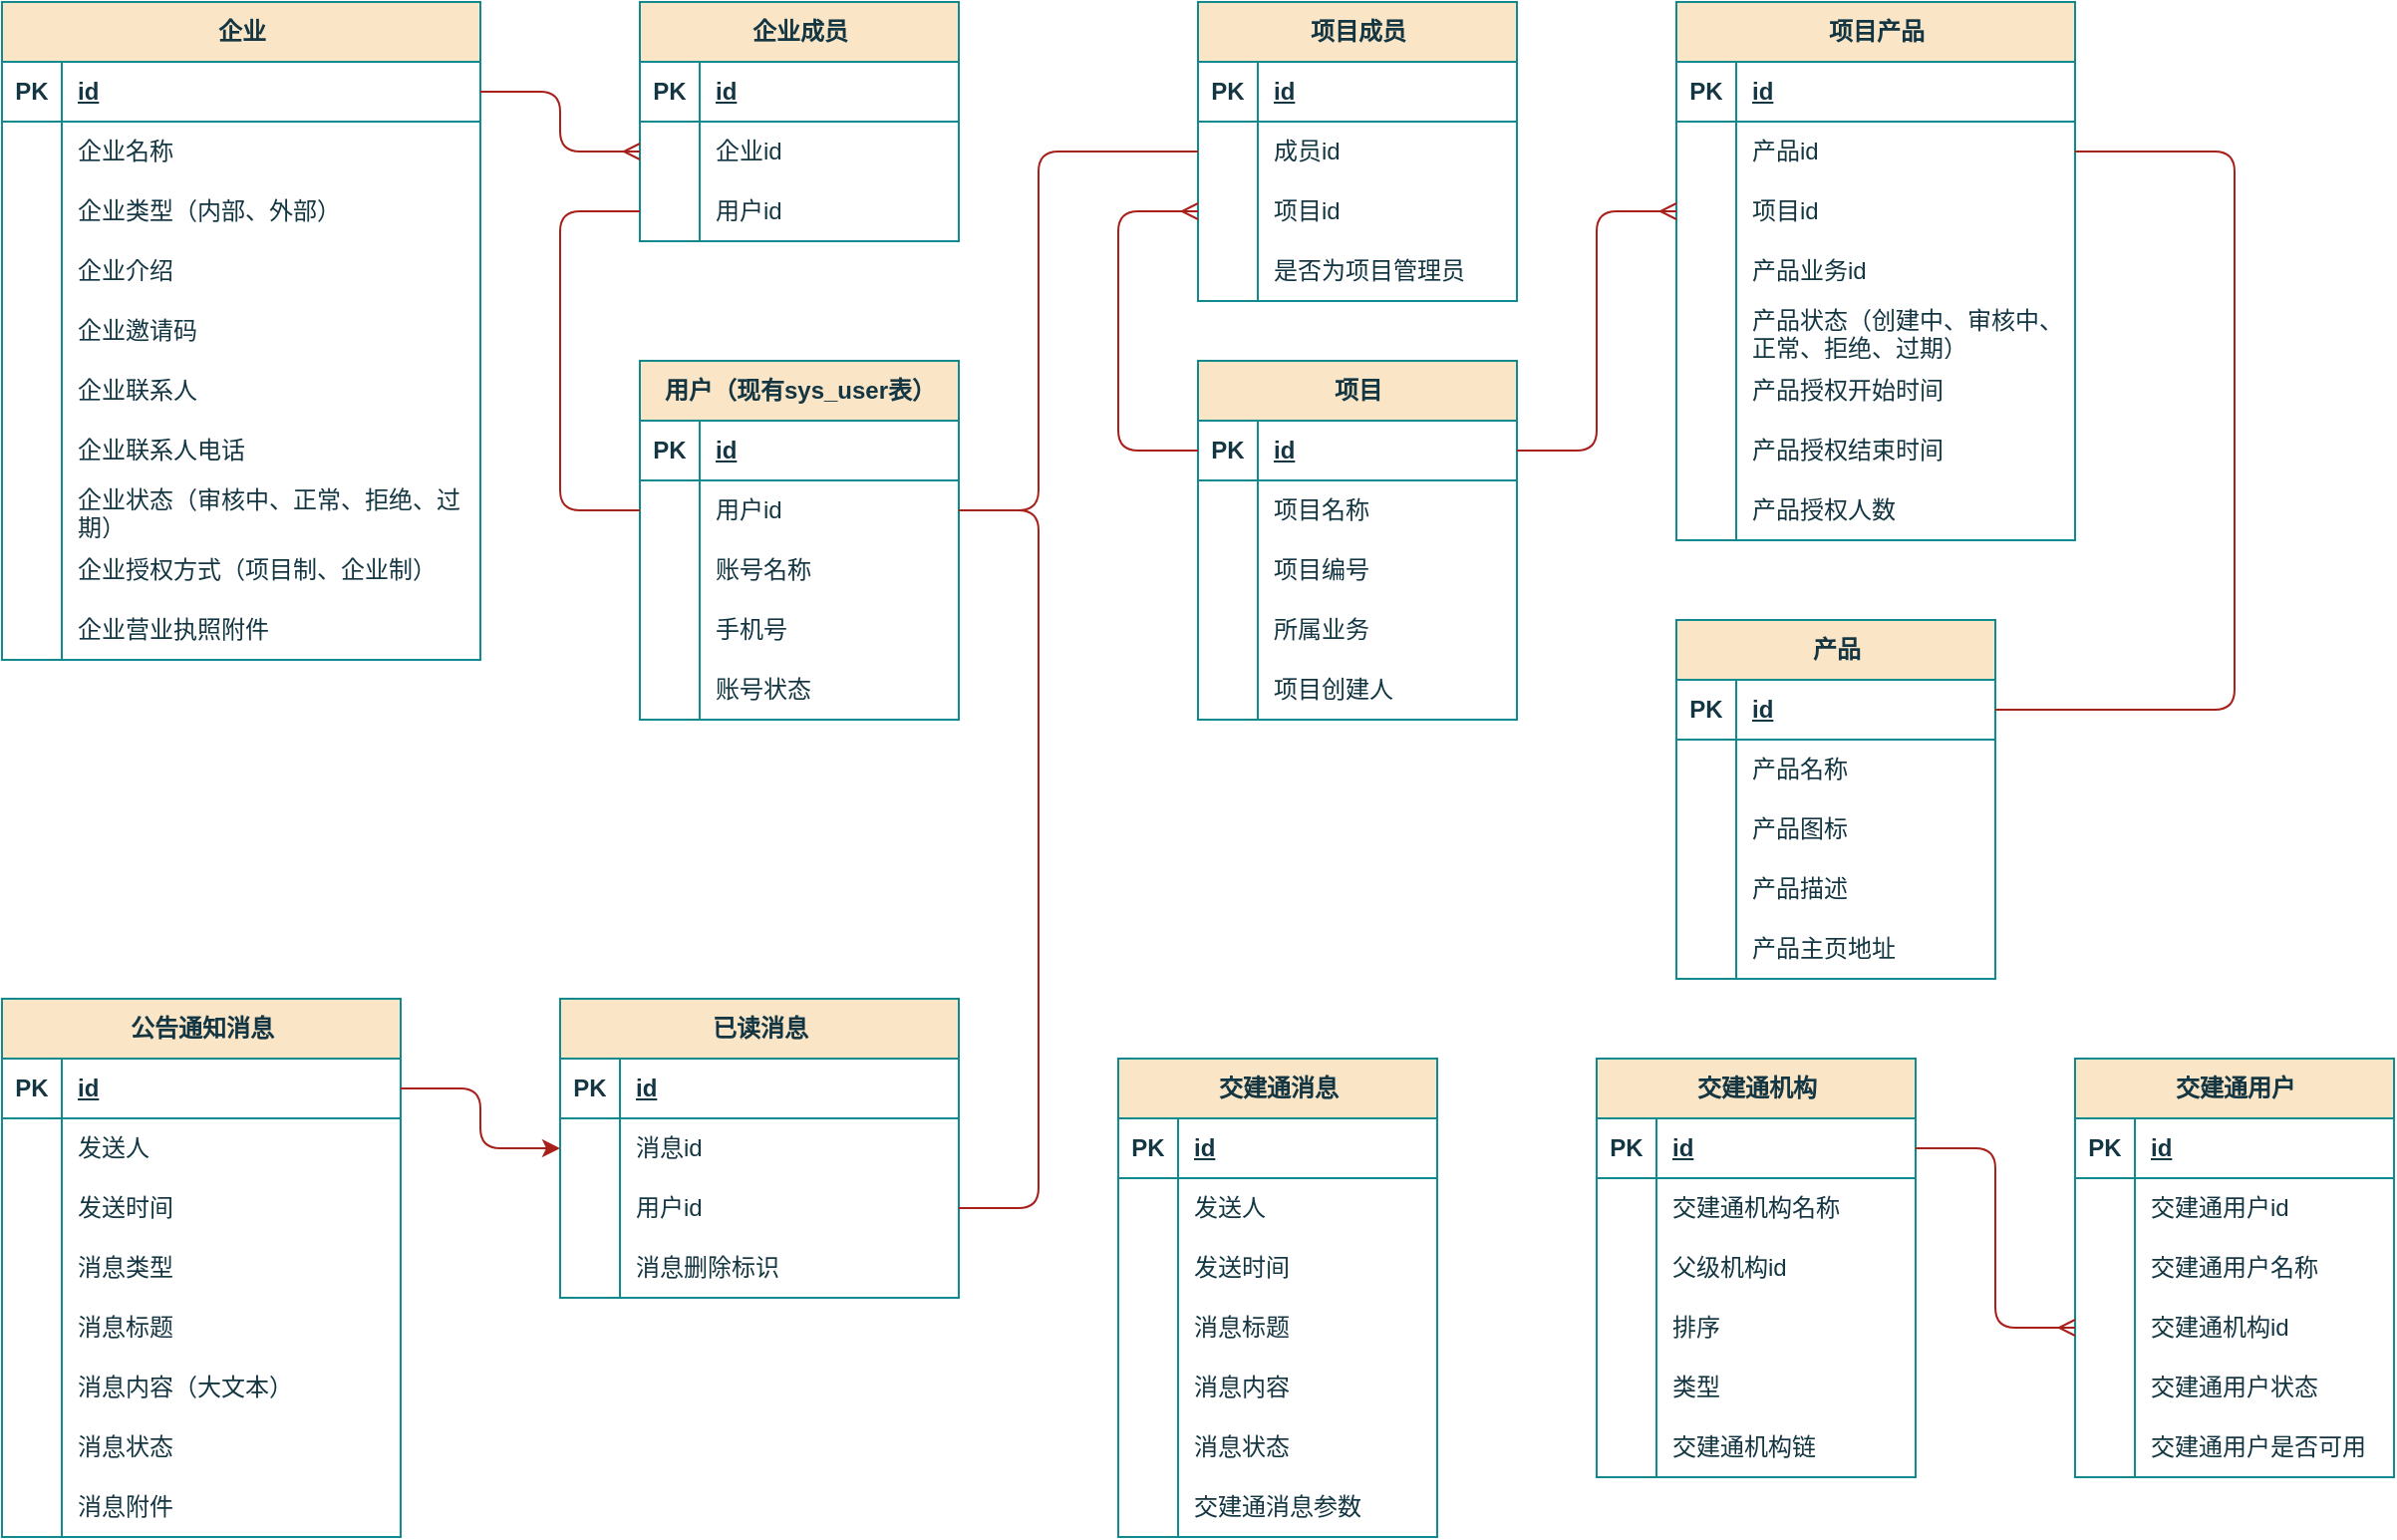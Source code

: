 <mxfile version="26.0.2" pages="5">
  <diagram name="E-R图" id="xMDwIvM-W6WRZQgqmLZv">
    <mxGraphModel dx="2665" dy="953" grid="1" gridSize="10" guides="1" tooltips="1" connect="1" arrows="1" fold="1" page="1" pageScale="1" pageWidth="827" pageHeight="1169" math="0" shadow="0">
      <root>
        <mxCell id="0" />
        <mxCell id="1" parent="0" />
        <mxCell id="tQ0tOX70s6FuG46VZa-U-3" value="企业" style="shape=table;startSize=30;container=1;collapsible=1;childLayout=tableLayout;fixedRows=1;rowLines=0;fontStyle=1;align=center;resizeLast=1;html=1;labelBackgroundColor=none;fillColor=#FAE5C7;strokeColor=#0F8B8D;fontColor=#143642;" parent="1" vertex="1">
          <mxGeometry x="-200" y="540" width="240" height="330" as="geometry" />
        </mxCell>
        <mxCell id="tQ0tOX70s6FuG46VZa-U-4" value="" style="shape=tableRow;horizontal=0;startSize=0;swimlaneHead=0;swimlaneBody=0;fillColor=none;collapsible=0;dropTarget=0;points=[[0,0.5],[1,0.5]];portConstraint=eastwest;top=0;left=0;right=0;bottom=1;labelBackgroundColor=none;strokeColor=#0F8B8D;fontColor=#143642;" parent="tQ0tOX70s6FuG46VZa-U-3" vertex="1">
          <mxGeometry y="30" width="240" height="30" as="geometry" />
        </mxCell>
        <mxCell id="tQ0tOX70s6FuG46VZa-U-5" value="PK" style="shape=partialRectangle;connectable=0;fillColor=none;top=0;left=0;bottom=0;right=0;fontStyle=1;overflow=hidden;whiteSpace=wrap;html=1;labelBackgroundColor=none;strokeColor=#0F8B8D;fontColor=#143642;" parent="tQ0tOX70s6FuG46VZa-U-4" vertex="1">
          <mxGeometry width="30" height="30" as="geometry">
            <mxRectangle width="30" height="30" as="alternateBounds" />
          </mxGeometry>
        </mxCell>
        <mxCell id="tQ0tOX70s6FuG46VZa-U-6" value="id" style="shape=partialRectangle;connectable=0;fillColor=none;top=0;left=0;bottom=0;right=0;align=left;spacingLeft=6;fontStyle=5;overflow=hidden;whiteSpace=wrap;html=1;labelBackgroundColor=none;strokeColor=#0F8B8D;fontColor=#143642;" parent="tQ0tOX70s6FuG46VZa-U-4" vertex="1">
          <mxGeometry x="30" width="210" height="30" as="geometry">
            <mxRectangle width="210" height="30" as="alternateBounds" />
          </mxGeometry>
        </mxCell>
        <mxCell id="tQ0tOX70s6FuG46VZa-U-7" value="" style="shape=tableRow;horizontal=0;startSize=0;swimlaneHead=0;swimlaneBody=0;fillColor=none;collapsible=0;dropTarget=0;points=[[0,0.5],[1,0.5]];portConstraint=eastwest;top=0;left=0;right=0;bottom=0;labelBackgroundColor=none;strokeColor=#0F8B8D;fontColor=#143642;" parent="tQ0tOX70s6FuG46VZa-U-3" vertex="1">
          <mxGeometry y="60" width="240" height="30" as="geometry" />
        </mxCell>
        <mxCell id="tQ0tOX70s6FuG46VZa-U-8" value="" style="shape=partialRectangle;connectable=0;fillColor=none;top=0;left=0;bottom=0;right=0;editable=1;overflow=hidden;whiteSpace=wrap;html=1;labelBackgroundColor=none;strokeColor=#0F8B8D;fontColor=#143642;" parent="tQ0tOX70s6FuG46VZa-U-7" vertex="1">
          <mxGeometry width="30" height="30" as="geometry">
            <mxRectangle width="30" height="30" as="alternateBounds" />
          </mxGeometry>
        </mxCell>
        <mxCell id="tQ0tOX70s6FuG46VZa-U-9" value="企业名称" style="shape=partialRectangle;connectable=0;fillColor=none;top=0;left=0;bottom=0;right=0;align=left;spacingLeft=6;overflow=hidden;whiteSpace=wrap;html=1;labelBackgroundColor=none;strokeColor=#0F8B8D;fontColor=#143642;" parent="tQ0tOX70s6FuG46VZa-U-7" vertex="1">
          <mxGeometry x="30" width="210" height="30" as="geometry">
            <mxRectangle width="210" height="30" as="alternateBounds" />
          </mxGeometry>
        </mxCell>
        <mxCell id="tQ0tOX70s6FuG46VZa-U-110" style="shape=tableRow;horizontal=0;startSize=0;swimlaneHead=0;swimlaneBody=0;fillColor=none;collapsible=0;dropTarget=0;points=[[0,0.5],[1,0.5]];portConstraint=eastwest;top=0;left=0;right=0;bottom=0;labelBackgroundColor=none;strokeColor=#0F8B8D;fontColor=#143642;" parent="tQ0tOX70s6FuG46VZa-U-3" vertex="1">
          <mxGeometry y="90" width="240" height="30" as="geometry" />
        </mxCell>
        <mxCell id="tQ0tOX70s6FuG46VZa-U-111" style="shape=partialRectangle;connectable=0;fillColor=none;top=0;left=0;bottom=0;right=0;editable=1;overflow=hidden;whiteSpace=wrap;html=1;labelBackgroundColor=none;strokeColor=#0F8B8D;fontColor=#143642;" parent="tQ0tOX70s6FuG46VZa-U-110" vertex="1">
          <mxGeometry width="30" height="30" as="geometry">
            <mxRectangle width="30" height="30" as="alternateBounds" />
          </mxGeometry>
        </mxCell>
        <mxCell id="tQ0tOX70s6FuG46VZa-U-112" value="企业类型（内部、外部）" style="shape=partialRectangle;connectable=0;fillColor=none;top=0;left=0;bottom=0;right=0;align=left;spacingLeft=6;overflow=hidden;whiteSpace=wrap;html=1;labelBackgroundColor=none;strokeColor=#0F8B8D;fontColor=#143642;" parent="tQ0tOX70s6FuG46VZa-U-110" vertex="1">
          <mxGeometry x="30" width="210" height="30" as="geometry">
            <mxRectangle width="210" height="30" as="alternateBounds" />
          </mxGeometry>
        </mxCell>
        <mxCell id="tQ0tOX70s6FuG46VZa-U-16" style="shape=tableRow;horizontal=0;startSize=0;swimlaneHead=0;swimlaneBody=0;fillColor=none;collapsible=0;dropTarget=0;points=[[0,0.5],[1,0.5]];portConstraint=eastwest;top=0;left=0;right=0;bottom=0;labelBackgroundColor=none;strokeColor=#0F8B8D;fontColor=#143642;" parent="tQ0tOX70s6FuG46VZa-U-3" vertex="1">
          <mxGeometry y="120" width="240" height="30" as="geometry" />
        </mxCell>
        <mxCell id="tQ0tOX70s6FuG46VZa-U-17" style="shape=partialRectangle;connectable=0;fillColor=none;top=0;left=0;bottom=0;right=0;editable=1;overflow=hidden;whiteSpace=wrap;html=1;labelBackgroundColor=none;strokeColor=#0F8B8D;fontColor=#143642;" parent="tQ0tOX70s6FuG46VZa-U-16" vertex="1">
          <mxGeometry width="30" height="30" as="geometry">
            <mxRectangle width="30" height="30" as="alternateBounds" />
          </mxGeometry>
        </mxCell>
        <mxCell id="tQ0tOX70s6FuG46VZa-U-18" value="企业介绍" style="shape=partialRectangle;connectable=0;fillColor=none;top=0;left=0;bottom=0;right=0;align=left;spacingLeft=6;overflow=hidden;whiteSpace=wrap;html=1;labelBackgroundColor=none;strokeColor=#0F8B8D;fontColor=#143642;" parent="tQ0tOX70s6FuG46VZa-U-16" vertex="1">
          <mxGeometry x="30" width="210" height="30" as="geometry">
            <mxRectangle width="210" height="30" as="alternateBounds" />
          </mxGeometry>
        </mxCell>
        <mxCell id="tQ0tOX70s6FuG46VZa-U-113" style="shape=tableRow;horizontal=0;startSize=0;swimlaneHead=0;swimlaneBody=0;fillColor=none;collapsible=0;dropTarget=0;points=[[0,0.5],[1,0.5]];portConstraint=eastwest;top=0;left=0;right=0;bottom=0;labelBackgroundColor=none;strokeColor=#0F8B8D;fontColor=#143642;" parent="tQ0tOX70s6FuG46VZa-U-3" vertex="1">
          <mxGeometry y="150" width="240" height="30" as="geometry" />
        </mxCell>
        <mxCell id="tQ0tOX70s6FuG46VZa-U-114" style="shape=partialRectangle;connectable=0;fillColor=none;top=0;left=0;bottom=0;right=0;editable=1;overflow=hidden;whiteSpace=wrap;html=1;labelBackgroundColor=none;strokeColor=#0F8B8D;fontColor=#143642;" parent="tQ0tOX70s6FuG46VZa-U-113" vertex="1">
          <mxGeometry width="30" height="30" as="geometry">
            <mxRectangle width="30" height="30" as="alternateBounds" />
          </mxGeometry>
        </mxCell>
        <mxCell id="tQ0tOX70s6FuG46VZa-U-115" value="企业邀请码" style="shape=partialRectangle;connectable=0;fillColor=none;top=0;left=0;bottom=0;right=0;align=left;spacingLeft=6;overflow=hidden;whiteSpace=wrap;html=1;labelBackgroundColor=none;strokeColor=#0F8B8D;fontColor=#143642;" parent="tQ0tOX70s6FuG46VZa-U-113" vertex="1">
          <mxGeometry x="30" width="210" height="30" as="geometry">
            <mxRectangle width="210" height="30" as="alternateBounds" />
          </mxGeometry>
        </mxCell>
        <mxCell id="tQ0tOX70s6FuG46VZa-U-127" style="shape=tableRow;horizontal=0;startSize=0;swimlaneHead=0;swimlaneBody=0;fillColor=none;collapsible=0;dropTarget=0;points=[[0,0.5],[1,0.5]];portConstraint=eastwest;top=0;left=0;right=0;bottom=0;labelBackgroundColor=none;strokeColor=#0F8B8D;fontColor=#143642;" parent="tQ0tOX70s6FuG46VZa-U-3" vertex="1">
          <mxGeometry y="180" width="240" height="30" as="geometry" />
        </mxCell>
        <mxCell id="tQ0tOX70s6FuG46VZa-U-128" style="shape=partialRectangle;connectable=0;fillColor=none;top=0;left=0;bottom=0;right=0;editable=1;overflow=hidden;whiteSpace=wrap;html=1;labelBackgroundColor=none;strokeColor=#0F8B8D;fontColor=#143642;" parent="tQ0tOX70s6FuG46VZa-U-127" vertex="1">
          <mxGeometry width="30" height="30" as="geometry">
            <mxRectangle width="30" height="30" as="alternateBounds" />
          </mxGeometry>
        </mxCell>
        <mxCell id="tQ0tOX70s6FuG46VZa-U-129" value="企业联系人" style="shape=partialRectangle;connectable=0;fillColor=none;top=0;left=0;bottom=0;right=0;align=left;spacingLeft=6;overflow=hidden;whiteSpace=wrap;html=1;labelBackgroundColor=none;strokeColor=#0F8B8D;fontColor=#143642;" parent="tQ0tOX70s6FuG46VZa-U-127" vertex="1">
          <mxGeometry x="30" width="210" height="30" as="geometry">
            <mxRectangle width="210" height="30" as="alternateBounds" />
          </mxGeometry>
        </mxCell>
        <mxCell id="tQ0tOX70s6FuG46VZa-U-130" style="shape=tableRow;horizontal=0;startSize=0;swimlaneHead=0;swimlaneBody=0;fillColor=none;collapsible=0;dropTarget=0;points=[[0,0.5],[1,0.5]];portConstraint=eastwest;top=0;left=0;right=0;bottom=0;labelBackgroundColor=none;strokeColor=#0F8B8D;fontColor=#143642;" parent="tQ0tOX70s6FuG46VZa-U-3" vertex="1">
          <mxGeometry y="210" width="240" height="30" as="geometry" />
        </mxCell>
        <mxCell id="tQ0tOX70s6FuG46VZa-U-131" style="shape=partialRectangle;connectable=0;fillColor=none;top=0;left=0;bottom=0;right=0;editable=1;overflow=hidden;whiteSpace=wrap;html=1;labelBackgroundColor=none;strokeColor=#0F8B8D;fontColor=#143642;" parent="tQ0tOX70s6FuG46VZa-U-130" vertex="1">
          <mxGeometry width="30" height="30" as="geometry">
            <mxRectangle width="30" height="30" as="alternateBounds" />
          </mxGeometry>
        </mxCell>
        <mxCell id="tQ0tOX70s6FuG46VZa-U-132" value="企业联系人电话" style="shape=partialRectangle;connectable=0;fillColor=none;top=0;left=0;bottom=0;right=0;align=left;spacingLeft=6;overflow=hidden;whiteSpace=wrap;html=1;labelBackgroundColor=none;strokeColor=#0F8B8D;fontColor=#143642;" parent="tQ0tOX70s6FuG46VZa-U-130" vertex="1">
          <mxGeometry x="30" width="210" height="30" as="geometry">
            <mxRectangle width="210" height="30" as="alternateBounds" />
          </mxGeometry>
        </mxCell>
        <mxCell id="tQ0tOX70s6FuG46VZa-U-136" style="shape=tableRow;horizontal=0;startSize=0;swimlaneHead=0;swimlaneBody=0;fillColor=none;collapsible=0;dropTarget=0;points=[[0,0.5],[1,0.5]];portConstraint=eastwest;top=0;left=0;right=0;bottom=0;labelBackgroundColor=none;strokeColor=#0F8B8D;fontColor=#143642;" parent="tQ0tOX70s6FuG46VZa-U-3" vertex="1">
          <mxGeometry y="240" width="240" height="30" as="geometry" />
        </mxCell>
        <mxCell id="tQ0tOX70s6FuG46VZa-U-137" style="shape=partialRectangle;connectable=0;fillColor=none;top=0;left=0;bottom=0;right=0;editable=1;overflow=hidden;whiteSpace=wrap;html=1;labelBackgroundColor=none;strokeColor=#0F8B8D;fontColor=#143642;" parent="tQ0tOX70s6FuG46VZa-U-136" vertex="1">
          <mxGeometry width="30" height="30" as="geometry">
            <mxRectangle width="30" height="30" as="alternateBounds" />
          </mxGeometry>
        </mxCell>
        <mxCell id="tQ0tOX70s6FuG46VZa-U-138" value="企业状态（审核中、正常、拒绝、过期）" style="shape=partialRectangle;connectable=0;fillColor=none;top=0;left=0;bottom=0;right=0;align=left;spacingLeft=6;overflow=hidden;whiteSpace=wrap;html=1;labelBackgroundColor=none;strokeColor=#0F8B8D;fontColor=#143642;" parent="tQ0tOX70s6FuG46VZa-U-136" vertex="1">
          <mxGeometry x="30" width="210" height="30" as="geometry">
            <mxRectangle width="210" height="30" as="alternateBounds" />
          </mxGeometry>
        </mxCell>
        <mxCell id="iR6Kk4bjQVjcdvex6-nx-1" style="shape=tableRow;horizontal=0;startSize=0;swimlaneHead=0;swimlaneBody=0;fillColor=none;collapsible=0;dropTarget=0;points=[[0,0.5],[1,0.5]];portConstraint=eastwest;top=0;left=0;right=0;bottom=0;labelBackgroundColor=none;strokeColor=#0F8B8D;fontColor=#143642;" parent="tQ0tOX70s6FuG46VZa-U-3" vertex="1">
          <mxGeometry y="270" width="240" height="30" as="geometry" />
        </mxCell>
        <mxCell id="iR6Kk4bjQVjcdvex6-nx-2" style="shape=partialRectangle;connectable=0;fillColor=none;top=0;left=0;bottom=0;right=0;editable=1;overflow=hidden;whiteSpace=wrap;html=1;labelBackgroundColor=none;strokeColor=#0F8B8D;fontColor=#143642;" parent="iR6Kk4bjQVjcdvex6-nx-1" vertex="1">
          <mxGeometry width="30" height="30" as="geometry">
            <mxRectangle width="30" height="30" as="alternateBounds" />
          </mxGeometry>
        </mxCell>
        <mxCell id="iR6Kk4bjQVjcdvex6-nx-3" value="企业授权方式（项目制、企业制）" style="shape=partialRectangle;connectable=0;fillColor=none;top=0;left=0;bottom=0;right=0;align=left;spacingLeft=6;overflow=hidden;whiteSpace=wrap;html=1;labelBackgroundColor=none;strokeColor=#0F8B8D;fontColor=#143642;" parent="iR6Kk4bjQVjcdvex6-nx-1" vertex="1">
          <mxGeometry x="30" width="210" height="30" as="geometry">
            <mxRectangle width="210" height="30" as="alternateBounds" />
          </mxGeometry>
        </mxCell>
        <mxCell id="iQT_euIMyTH5qiNk1eZN-1" style="shape=tableRow;horizontal=0;startSize=0;swimlaneHead=0;swimlaneBody=0;fillColor=none;collapsible=0;dropTarget=0;points=[[0,0.5],[1,0.5]];portConstraint=eastwest;top=0;left=0;right=0;bottom=0;labelBackgroundColor=none;strokeColor=#0F8B8D;fontColor=#143642;" parent="tQ0tOX70s6FuG46VZa-U-3" vertex="1">
          <mxGeometry y="300" width="240" height="30" as="geometry" />
        </mxCell>
        <mxCell id="iQT_euIMyTH5qiNk1eZN-2" style="shape=partialRectangle;connectable=0;fillColor=none;top=0;left=0;bottom=0;right=0;editable=1;overflow=hidden;whiteSpace=wrap;html=1;labelBackgroundColor=none;strokeColor=#0F8B8D;fontColor=#143642;" parent="iQT_euIMyTH5qiNk1eZN-1" vertex="1">
          <mxGeometry width="30" height="30" as="geometry">
            <mxRectangle width="30" height="30" as="alternateBounds" />
          </mxGeometry>
        </mxCell>
        <mxCell id="iQT_euIMyTH5qiNk1eZN-3" value="企业营业执照附件" style="shape=partialRectangle;connectable=0;fillColor=none;top=0;left=0;bottom=0;right=0;align=left;spacingLeft=6;overflow=hidden;whiteSpace=wrap;html=1;labelBackgroundColor=none;strokeColor=#0F8B8D;fontColor=#143642;" parent="iQT_euIMyTH5qiNk1eZN-1" vertex="1">
          <mxGeometry x="30" width="210" height="30" as="geometry">
            <mxRectangle width="210" height="30" as="alternateBounds" />
          </mxGeometry>
        </mxCell>
        <mxCell id="tQ0tOX70s6FuG46VZa-U-19" value="项目" style="shape=table;startSize=30;container=1;collapsible=1;childLayout=tableLayout;fixedRows=1;rowLines=0;fontStyle=1;align=center;resizeLast=1;html=1;labelBackgroundColor=none;fillColor=#FAE5C7;strokeColor=#0F8B8D;fontColor=#143642;" parent="1" vertex="1">
          <mxGeometry x="400" y="720" width="160" height="180" as="geometry" />
        </mxCell>
        <mxCell id="tQ0tOX70s6FuG46VZa-U-20" value="" style="shape=tableRow;horizontal=0;startSize=0;swimlaneHead=0;swimlaneBody=0;fillColor=none;collapsible=0;dropTarget=0;points=[[0,0.5],[1,0.5]];portConstraint=eastwest;top=0;left=0;right=0;bottom=1;labelBackgroundColor=none;strokeColor=#0F8B8D;fontColor=#143642;" parent="tQ0tOX70s6FuG46VZa-U-19" vertex="1">
          <mxGeometry y="30" width="160" height="30" as="geometry" />
        </mxCell>
        <mxCell id="tQ0tOX70s6FuG46VZa-U-21" value="PK" style="shape=partialRectangle;connectable=0;fillColor=none;top=0;left=0;bottom=0;right=0;fontStyle=1;overflow=hidden;whiteSpace=wrap;html=1;labelBackgroundColor=none;strokeColor=#0F8B8D;fontColor=#143642;" parent="tQ0tOX70s6FuG46VZa-U-20" vertex="1">
          <mxGeometry width="30" height="30" as="geometry">
            <mxRectangle width="30" height="30" as="alternateBounds" />
          </mxGeometry>
        </mxCell>
        <mxCell id="tQ0tOX70s6FuG46VZa-U-22" value="id" style="shape=partialRectangle;connectable=0;fillColor=none;top=0;left=0;bottom=0;right=0;align=left;spacingLeft=6;fontStyle=5;overflow=hidden;whiteSpace=wrap;html=1;labelBackgroundColor=none;strokeColor=#0F8B8D;fontColor=#143642;" parent="tQ0tOX70s6FuG46VZa-U-20" vertex="1">
          <mxGeometry x="30" width="130" height="30" as="geometry">
            <mxRectangle width="130" height="30" as="alternateBounds" />
          </mxGeometry>
        </mxCell>
        <mxCell id="tQ0tOX70s6FuG46VZa-U-23" value="" style="shape=tableRow;horizontal=0;startSize=0;swimlaneHead=0;swimlaneBody=0;fillColor=none;collapsible=0;dropTarget=0;points=[[0,0.5],[1,0.5]];portConstraint=eastwest;top=0;left=0;right=0;bottom=0;labelBackgroundColor=none;strokeColor=#0F8B8D;fontColor=#143642;" parent="tQ0tOX70s6FuG46VZa-U-19" vertex="1">
          <mxGeometry y="60" width="160" height="30" as="geometry" />
        </mxCell>
        <mxCell id="tQ0tOX70s6FuG46VZa-U-24" value="" style="shape=partialRectangle;connectable=0;fillColor=none;top=0;left=0;bottom=0;right=0;editable=1;overflow=hidden;whiteSpace=wrap;html=1;labelBackgroundColor=none;strokeColor=#0F8B8D;fontColor=#143642;" parent="tQ0tOX70s6FuG46VZa-U-23" vertex="1">
          <mxGeometry width="30" height="30" as="geometry">
            <mxRectangle width="30" height="30" as="alternateBounds" />
          </mxGeometry>
        </mxCell>
        <mxCell id="tQ0tOX70s6FuG46VZa-U-25" value="项目名称" style="shape=partialRectangle;connectable=0;fillColor=none;top=0;left=0;bottom=0;right=0;align=left;spacingLeft=6;overflow=hidden;whiteSpace=wrap;html=1;labelBackgroundColor=none;strokeColor=#0F8B8D;fontColor=#143642;" parent="tQ0tOX70s6FuG46VZa-U-23" vertex="1">
          <mxGeometry x="30" width="130" height="30" as="geometry">
            <mxRectangle width="130" height="30" as="alternateBounds" />
          </mxGeometry>
        </mxCell>
        <mxCell id="tQ0tOX70s6FuG46VZa-U-106" style="shape=tableRow;horizontal=0;startSize=0;swimlaneHead=0;swimlaneBody=0;fillColor=none;collapsible=0;dropTarget=0;points=[[0,0.5],[1,0.5]];portConstraint=eastwest;top=0;left=0;right=0;bottom=0;labelBackgroundColor=none;strokeColor=#0F8B8D;fontColor=#143642;" parent="tQ0tOX70s6FuG46VZa-U-19" vertex="1">
          <mxGeometry y="90" width="160" height="30" as="geometry" />
        </mxCell>
        <mxCell id="tQ0tOX70s6FuG46VZa-U-107" style="shape=partialRectangle;connectable=0;fillColor=none;top=0;left=0;bottom=0;right=0;editable=1;overflow=hidden;whiteSpace=wrap;html=1;labelBackgroundColor=none;strokeColor=#0F8B8D;fontColor=#143642;" parent="tQ0tOX70s6FuG46VZa-U-106" vertex="1">
          <mxGeometry width="30" height="30" as="geometry">
            <mxRectangle width="30" height="30" as="alternateBounds" />
          </mxGeometry>
        </mxCell>
        <mxCell id="tQ0tOX70s6FuG46VZa-U-108" value="项目编号" style="shape=partialRectangle;connectable=0;fillColor=none;top=0;left=0;bottom=0;right=0;align=left;spacingLeft=6;overflow=hidden;whiteSpace=wrap;html=1;labelBackgroundColor=none;strokeColor=#0F8B8D;fontColor=#143642;" parent="tQ0tOX70s6FuG46VZa-U-106" vertex="1">
          <mxGeometry x="30" width="130" height="30" as="geometry">
            <mxRectangle width="130" height="30" as="alternateBounds" />
          </mxGeometry>
        </mxCell>
        <mxCell id="tQ0tOX70s6FuG46VZa-U-26" value="" style="shape=tableRow;horizontal=0;startSize=0;swimlaneHead=0;swimlaneBody=0;fillColor=none;collapsible=0;dropTarget=0;points=[[0,0.5],[1,0.5]];portConstraint=eastwest;top=0;left=0;right=0;bottom=0;labelBackgroundColor=none;strokeColor=#0F8B8D;fontColor=#143642;" parent="tQ0tOX70s6FuG46VZa-U-19" vertex="1">
          <mxGeometry y="120" width="160" height="30" as="geometry" />
        </mxCell>
        <mxCell id="tQ0tOX70s6FuG46VZa-U-27" value="" style="shape=partialRectangle;connectable=0;fillColor=none;top=0;left=0;bottom=0;right=0;editable=1;overflow=hidden;whiteSpace=wrap;html=1;labelBackgroundColor=none;strokeColor=#0F8B8D;fontColor=#143642;" parent="tQ0tOX70s6FuG46VZa-U-26" vertex="1">
          <mxGeometry width="30" height="30" as="geometry">
            <mxRectangle width="30" height="30" as="alternateBounds" />
          </mxGeometry>
        </mxCell>
        <mxCell id="tQ0tOX70s6FuG46VZa-U-28" value="所属业务" style="shape=partialRectangle;connectable=0;fillColor=none;top=0;left=0;bottom=0;right=0;align=left;spacingLeft=6;overflow=hidden;whiteSpace=wrap;html=1;labelBackgroundColor=none;strokeColor=#0F8B8D;fontColor=#143642;" parent="tQ0tOX70s6FuG46VZa-U-26" vertex="1">
          <mxGeometry x="30" width="130" height="30" as="geometry">
            <mxRectangle width="130" height="30" as="alternateBounds" />
          </mxGeometry>
        </mxCell>
        <mxCell id="PNDtKxyjbzxFSnqMSmiA-3" style="shape=tableRow;horizontal=0;startSize=0;swimlaneHead=0;swimlaneBody=0;fillColor=none;collapsible=0;dropTarget=0;points=[[0,0.5],[1,0.5]];portConstraint=eastwest;top=0;left=0;right=0;bottom=0;labelBackgroundColor=none;strokeColor=#0F8B8D;fontColor=#143642;" parent="tQ0tOX70s6FuG46VZa-U-19" vertex="1">
          <mxGeometry y="150" width="160" height="30" as="geometry" />
        </mxCell>
        <mxCell id="PNDtKxyjbzxFSnqMSmiA-4" style="shape=partialRectangle;connectable=0;fillColor=none;top=0;left=0;bottom=0;right=0;editable=1;overflow=hidden;whiteSpace=wrap;html=1;labelBackgroundColor=none;strokeColor=#0F8B8D;fontColor=#143642;" parent="PNDtKxyjbzxFSnqMSmiA-3" vertex="1">
          <mxGeometry width="30" height="30" as="geometry">
            <mxRectangle width="30" height="30" as="alternateBounds" />
          </mxGeometry>
        </mxCell>
        <mxCell id="PNDtKxyjbzxFSnqMSmiA-5" value="项目创建人" style="shape=partialRectangle;connectable=0;fillColor=none;top=0;left=0;bottom=0;right=0;align=left;spacingLeft=6;overflow=hidden;whiteSpace=wrap;html=1;labelBackgroundColor=none;strokeColor=#0F8B8D;fontColor=#143642;" parent="PNDtKxyjbzxFSnqMSmiA-3" vertex="1">
          <mxGeometry x="30" width="130" height="30" as="geometry">
            <mxRectangle width="130" height="30" as="alternateBounds" />
          </mxGeometry>
        </mxCell>
        <mxCell id="tQ0tOX70s6FuG46VZa-U-35" value="项目成员" style="shape=table;startSize=30;container=1;collapsible=1;childLayout=tableLayout;fixedRows=1;rowLines=0;fontStyle=1;align=center;resizeLast=1;html=1;labelBackgroundColor=none;fillColor=#FAE5C7;strokeColor=#0F8B8D;fontColor=#143642;" parent="1" vertex="1">
          <mxGeometry x="400" y="540" width="160.0" height="150" as="geometry" />
        </mxCell>
        <mxCell id="tQ0tOX70s6FuG46VZa-U-36" value="" style="shape=tableRow;horizontal=0;startSize=0;swimlaneHead=0;swimlaneBody=0;fillColor=none;collapsible=0;dropTarget=0;points=[[0,0.5],[1,0.5]];portConstraint=eastwest;top=0;left=0;right=0;bottom=1;labelBackgroundColor=none;strokeColor=#0F8B8D;fontColor=#143642;" parent="tQ0tOX70s6FuG46VZa-U-35" vertex="1">
          <mxGeometry y="30" width="160.0" height="30" as="geometry" />
        </mxCell>
        <mxCell id="tQ0tOX70s6FuG46VZa-U-37" value="PK" style="shape=partialRectangle;connectable=0;fillColor=none;top=0;left=0;bottom=0;right=0;fontStyle=1;overflow=hidden;whiteSpace=wrap;html=1;labelBackgroundColor=none;strokeColor=#0F8B8D;fontColor=#143642;" parent="tQ0tOX70s6FuG46VZa-U-36" vertex="1">
          <mxGeometry width="30" height="30" as="geometry">
            <mxRectangle width="30" height="30" as="alternateBounds" />
          </mxGeometry>
        </mxCell>
        <mxCell id="tQ0tOX70s6FuG46VZa-U-38" value="id" style="shape=partialRectangle;connectable=0;fillColor=none;top=0;left=0;bottom=0;right=0;align=left;spacingLeft=6;fontStyle=5;overflow=hidden;whiteSpace=wrap;html=1;labelBackgroundColor=none;strokeColor=#0F8B8D;fontColor=#143642;" parent="tQ0tOX70s6FuG46VZa-U-36" vertex="1">
          <mxGeometry x="30" width="130.0" height="30" as="geometry">
            <mxRectangle width="130.0" height="30" as="alternateBounds" />
          </mxGeometry>
        </mxCell>
        <mxCell id="tQ0tOX70s6FuG46VZa-U-39" value="" style="shape=tableRow;horizontal=0;startSize=0;swimlaneHead=0;swimlaneBody=0;fillColor=none;collapsible=0;dropTarget=0;points=[[0,0.5],[1,0.5]];portConstraint=eastwest;top=0;left=0;right=0;bottom=0;labelBackgroundColor=none;strokeColor=#0F8B8D;fontColor=#143642;" parent="tQ0tOX70s6FuG46VZa-U-35" vertex="1">
          <mxGeometry y="60" width="160.0" height="30" as="geometry" />
        </mxCell>
        <mxCell id="tQ0tOX70s6FuG46VZa-U-40" value="" style="shape=partialRectangle;connectable=0;fillColor=none;top=0;left=0;bottom=0;right=0;editable=1;overflow=hidden;whiteSpace=wrap;html=1;labelBackgroundColor=none;strokeColor=#0F8B8D;fontColor=#143642;" parent="tQ0tOX70s6FuG46VZa-U-39" vertex="1">
          <mxGeometry width="30" height="30" as="geometry">
            <mxRectangle width="30" height="30" as="alternateBounds" />
          </mxGeometry>
        </mxCell>
        <mxCell id="tQ0tOX70s6FuG46VZa-U-41" value="成员id" style="shape=partialRectangle;connectable=0;fillColor=none;top=0;left=0;bottom=0;right=0;align=left;spacingLeft=6;overflow=hidden;whiteSpace=wrap;html=1;labelBackgroundColor=none;strokeColor=#0F8B8D;fontColor=#143642;" parent="tQ0tOX70s6FuG46VZa-U-39" vertex="1">
          <mxGeometry x="30" width="130.0" height="30" as="geometry">
            <mxRectangle width="130.0" height="30" as="alternateBounds" />
          </mxGeometry>
        </mxCell>
        <mxCell id="tQ0tOX70s6FuG46VZa-U-48" style="shape=tableRow;horizontal=0;startSize=0;swimlaneHead=0;swimlaneBody=0;fillColor=none;collapsible=0;dropTarget=0;points=[[0,0.5],[1,0.5]];portConstraint=eastwest;top=0;left=0;right=0;bottom=0;labelBackgroundColor=none;strokeColor=#0F8B8D;fontColor=#143642;" parent="tQ0tOX70s6FuG46VZa-U-35" vertex="1">
          <mxGeometry y="90" width="160.0" height="30" as="geometry" />
        </mxCell>
        <mxCell id="tQ0tOX70s6FuG46VZa-U-49" style="shape=partialRectangle;connectable=0;fillColor=none;top=0;left=0;bottom=0;right=0;editable=1;overflow=hidden;whiteSpace=wrap;html=1;labelBackgroundColor=none;strokeColor=#0F8B8D;fontColor=#143642;" parent="tQ0tOX70s6FuG46VZa-U-48" vertex="1">
          <mxGeometry width="30" height="30" as="geometry">
            <mxRectangle width="30" height="30" as="alternateBounds" />
          </mxGeometry>
        </mxCell>
        <mxCell id="tQ0tOX70s6FuG46VZa-U-50" value="项目id" style="shape=partialRectangle;connectable=0;fillColor=none;top=0;left=0;bottom=0;right=0;align=left;spacingLeft=6;overflow=hidden;whiteSpace=wrap;html=1;labelBackgroundColor=none;strokeColor=#0F8B8D;fontColor=#143642;" parent="tQ0tOX70s6FuG46VZa-U-48" vertex="1">
          <mxGeometry x="30" width="130.0" height="30" as="geometry">
            <mxRectangle width="130.0" height="30" as="alternateBounds" />
          </mxGeometry>
        </mxCell>
        <mxCell id="PNDtKxyjbzxFSnqMSmiA-6" style="shape=tableRow;horizontal=0;startSize=0;swimlaneHead=0;swimlaneBody=0;fillColor=none;collapsible=0;dropTarget=0;points=[[0,0.5],[1,0.5]];portConstraint=eastwest;top=0;left=0;right=0;bottom=0;labelBackgroundColor=none;strokeColor=#0F8B8D;fontColor=#143642;" parent="tQ0tOX70s6FuG46VZa-U-35" vertex="1">
          <mxGeometry y="120" width="160.0" height="30" as="geometry" />
        </mxCell>
        <mxCell id="PNDtKxyjbzxFSnqMSmiA-7" style="shape=partialRectangle;connectable=0;fillColor=none;top=0;left=0;bottom=0;right=0;editable=1;overflow=hidden;whiteSpace=wrap;html=1;labelBackgroundColor=none;strokeColor=#0F8B8D;fontColor=#143642;" parent="PNDtKxyjbzxFSnqMSmiA-6" vertex="1">
          <mxGeometry width="30" height="30" as="geometry">
            <mxRectangle width="30" height="30" as="alternateBounds" />
          </mxGeometry>
        </mxCell>
        <mxCell id="PNDtKxyjbzxFSnqMSmiA-8" value="是否为项目管理员" style="shape=partialRectangle;connectable=0;fillColor=none;top=0;left=0;bottom=0;right=0;align=left;spacingLeft=6;overflow=hidden;whiteSpace=wrap;html=1;labelBackgroundColor=none;strokeColor=#0F8B8D;fontColor=#143642;" parent="PNDtKxyjbzxFSnqMSmiA-6" vertex="1">
          <mxGeometry x="30" width="130.0" height="30" as="geometry">
            <mxRectangle width="130.0" height="30" as="alternateBounds" />
          </mxGeometry>
        </mxCell>
        <mxCell id="tQ0tOX70s6FuG46VZa-U-51" value="项目产品" style="shape=table;startSize=30;container=1;collapsible=1;childLayout=tableLayout;fixedRows=1;rowLines=0;fontStyle=1;align=center;resizeLast=1;html=1;labelBackgroundColor=none;fillColor=#FAE5C7;strokeColor=#0F8B8D;fontColor=#143642;" parent="1" vertex="1">
          <mxGeometry x="640" y="540" width="200" height="270" as="geometry" />
        </mxCell>
        <mxCell id="tQ0tOX70s6FuG46VZa-U-52" value="" style="shape=tableRow;horizontal=0;startSize=0;swimlaneHead=0;swimlaneBody=0;fillColor=none;collapsible=0;dropTarget=0;points=[[0,0.5],[1,0.5]];portConstraint=eastwest;top=0;left=0;right=0;bottom=1;labelBackgroundColor=none;strokeColor=#0F8B8D;fontColor=#143642;" parent="tQ0tOX70s6FuG46VZa-U-51" vertex="1">
          <mxGeometry y="30" width="200" height="30" as="geometry" />
        </mxCell>
        <mxCell id="tQ0tOX70s6FuG46VZa-U-53" value="PK" style="shape=partialRectangle;connectable=0;fillColor=none;top=0;left=0;bottom=0;right=0;fontStyle=1;overflow=hidden;whiteSpace=wrap;html=1;labelBackgroundColor=none;strokeColor=#0F8B8D;fontColor=#143642;" parent="tQ0tOX70s6FuG46VZa-U-52" vertex="1">
          <mxGeometry width="30" height="30" as="geometry">
            <mxRectangle width="30" height="30" as="alternateBounds" />
          </mxGeometry>
        </mxCell>
        <mxCell id="tQ0tOX70s6FuG46VZa-U-54" value="id" style="shape=partialRectangle;connectable=0;fillColor=none;top=0;left=0;bottom=0;right=0;align=left;spacingLeft=6;fontStyle=5;overflow=hidden;whiteSpace=wrap;html=1;labelBackgroundColor=none;strokeColor=#0F8B8D;fontColor=#143642;" parent="tQ0tOX70s6FuG46VZa-U-52" vertex="1">
          <mxGeometry x="30" width="170" height="30" as="geometry">
            <mxRectangle width="170" height="30" as="alternateBounds" />
          </mxGeometry>
        </mxCell>
        <mxCell id="tQ0tOX70s6FuG46VZa-U-55" value="" style="shape=tableRow;horizontal=0;startSize=0;swimlaneHead=0;swimlaneBody=0;fillColor=none;collapsible=0;dropTarget=0;points=[[0,0.5],[1,0.5]];portConstraint=eastwest;top=0;left=0;right=0;bottom=0;labelBackgroundColor=none;strokeColor=#0F8B8D;fontColor=#143642;" parent="tQ0tOX70s6FuG46VZa-U-51" vertex="1">
          <mxGeometry y="60" width="200" height="30" as="geometry" />
        </mxCell>
        <mxCell id="tQ0tOX70s6FuG46VZa-U-56" value="" style="shape=partialRectangle;connectable=0;fillColor=none;top=0;left=0;bottom=0;right=0;editable=1;overflow=hidden;whiteSpace=wrap;html=1;labelBackgroundColor=none;strokeColor=#0F8B8D;fontColor=#143642;" parent="tQ0tOX70s6FuG46VZa-U-55" vertex="1">
          <mxGeometry width="30" height="30" as="geometry">
            <mxRectangle width="30" height="30" as="alternateBounds" />
          </mxGeometry>
        </mxCell>
        <mxCell id="tQ0tOX70s6FuG46VZa-U-57" value="产品id" style="shape=partialRectangle;connectable=0;fillColor=none;top=0;left=0;bottom=0;right=0;align=left;spacingLeft=6;overflow=hidden;whiteSpace=wrap;html=1;labelBackgroundColor=none;strokeColor=#0F8B8D;fontColor=#143642;" parent="tQ0tOX70s6FuG46VZa-U-55" vertex="1">
          <mxGeometry x="30" width="170" height="30" as="geometry">
            <mxRectangle width="170" height="30" as="alternateBounds" />
          </mxGeometry>
        </mxCell>
        <mxCell id="tQ0tOX70s6FuG46VZa-U-58" style="shape=tableRow;horizontal=0;startSize=0;swimlaneHead=0;swimlaneBody=0;fillColor=none;collapsible=0;dropTarget=0;points=[[0,0.5],[1,0.5]];portConstraint=eastwest;top=0;left=0;right=0;bottom=0;labelBackgroundColor=none;strokeColor=#0F8B8D;fontColor=#143642;" parent="tQ0tOX70s6FuG46VZa-U-51" vertex="1">
          <mxGeometry y="90" width="200" height="30" as="geometry" />
        </mxCell>
        <mxCell id="tQ0tOX70s6FuG46VZa-U-59" style="shape=partialRectangle;connectable=0;fillColor=none;top=0;left=0;bottom=0;right=0;editable=1;overflow=hidden;whiteSpace=wrap;html=1;labelBackgroundColor=none;strokeColor=#0F8B8D;fontColor=#143642;" parent="tQ0tOX70s6FuG46VZa-U-58" vertex="1">
          <mxGeometry width="30" height="30" as="geometry">
            <mxRectangle width="30" height="30" as="alternateBounds" />
          </mxGeometry>
        </mxCell>
        <mxCell id="tQ0tOX70s6FuG46VZa-U-60" value="项目id" style="shape=partialRectangle;connectable=0;fillColor=none;top=0;left=0;bottom=0;right=0;align=left;spacingLeft=6;overflow=hidden;whiteSpace=wrap;html=1;labelBackgroundColor=none;strokeColor=#0F8B8D;fontColor=#143642;" parent="tQ0tOX70s6FuG46VZa-U-58" vertex="1">
          <mxGeometry x="30" width="170" height="30" as="geometry">
            <mxRectangle width="170" height="30" as="alternateBounds" />
          </mxGeometry>
        </mxCell>
        <mxCell id="RcEY2aK2kVCkhR4zJHb2-1" style="shape=tableRow;horizontal=0;startSize=0;swimlaneHead=0;swimlaneBody=0;fillColor=none;collapsible=0;dropTarget=0;points=[[0,0.5],[1,0.5]];portConstraint=eastwest;top=0;left=0;right=0;bottom=0;labelBackgroundColor=none;strokeColor=#0F8B8D;fontColor=#143642;" parent="tQ0tOX70s6FuG46VZa-U-51" vertex="1">
          <mxGeometry y="120" width="200" height="30" as="geometry" />
        </mxCell>
        <mxCell id="RcEY2aK2kVCkhR4zJHb2-2" style="shape=partialRectangle;connectable=0;fillColor=none;top=0;left=0;bottom=0;right=0;editable=1;overflow=hidden;whiteSpace=wrap;html=1;labelBackgroundColor=none;strokeColor=#0F8B8D;fontColor=#143642;" parent="RcEY2aK2kVCkhR4zJHb2-1" vertex="1">
          <mxGeometry width="30" height="30" as="geometry">
            <mxRectangle width="30" height="30" as="alternateBounds" />
          </mxGeometry>
        </mxCell>
        <mxCell id="RcEY2aK2kVCkhR4zJHb2-3" value="产品业务id" style="shape=partialRectangle;connectable=0;fillColor=none;top=0;left=0;bottom=0;right=0;align=left;spacingLeft=6;overflow=hidden;whiteSpace=wrap;html=1;labelBackgroundColor=none;strokeColor=#0F8B8D;fontColor=#143642;" parent="RcEY2aK2kVCkhR4zJHb2-1" vertex="1">
          <mxGeometry x="30" width="170" height="30" as="geometry">
            <mxRectangle width="170" height="30" as="alternateBounds" />
          </mxGeometry>
        </mxCell>
        <mxCell id="WYHrlgKc9LYj5TXrWZbV-1" style="shape=tableRow;horizontal=0;startSize=0;swimlaneHead=0;swimlaneBody=0;fillColor=none;collapsible=0;dropTarget=0;points=[[0,0.5],[1,0.5]];portConstraint=eastwest;top=0;left=0;right=0;bottom=0;labelBackgroundColor=none;strokeColor=#0F8B8D;fontColor=#143642;" parent="tQ0tOX70s6FuG46VZa-U-51" vertex="1">
          <mxGeometry y="150" width="200" height="30" as="geometry" />
        </mxCell>
        <mxCell id="WYHrlgKc9LYj5TXrWZbV-2" style="shape=partialRectangle;connectable=0;fillColor=none;top=0;left=0;bottom=0;right=0;editable=1;overflow=hidden;whiteSpace=wrap;html=1;labelBackgroundColor=none;strokeColor=#0F8B8D;fontColor=#143642;" parent="WYHrlgKc9LYj5TXrWZbV-1" vertex="1">
          <mxGeometry width="30" height="30" as="geometry">
            <mxRectangle width="30" height="30" as="alternateBounds" />
          </mxGeometry>
        </mxCell>
        <mxCell id="WYHrlgKc9LYj5TXrWZbV-3" value="产品状态（创建中、审核中、正常、拒绝、过期）" style="shape=partialRectangle;connectable=0;fillColor=none;top=0;left=0;bottom=0;right=0;align=left;spacingLeft=6;overflow=hidden;whiteSpace=wrap;html=1;labelBackgroundColor=none;strokeColor=#0F8B8D;fontColor=#143642;" parent="WYHrlgKc9LYj5TXrWZbV-1" vertex="1">
          <mxGeometry x="30" width="170" height="30" as="geometry">
            <mxRectangle width="170" height="30" as="alternateBounds" />
          </mxGeometry>
        </mxCell>
        <mxCell id="5vG-jvONRDE0ORjGhpLu-1" style="shape=tableRow;horizontal=0;startSize=0;swimlaneHead=0;swimlaneBody=0;fillColor=none;collapsible=0;dropTarget=0;points=[[0,0.5],[1,0.5]];portConstraint=eastwest;top=0;left=0;right=0;bottom=0;labelBackgroundColor=none;strokeColor=#0F8B8D;fontColor=#143642;" parent="tQ0tOX70s6FuG46VZa-U-51" vertex="1">
          <mxGeometry y="180" width="200" height="30" as="geometry" />
        </mxCell>
        <mxCell id="5vG-jvONRDE0ORjGhpLu-2" style="shape=partialRectangle;connectable=0;fillColor=none;top=0;left=0;bottom=0;right=0;editable=1;overflow=hidden;whiteSpace=wrap;html=1;labelBackgroundColor=none;strokeColor=#0F8B8D;fontColor=#143642;" parent="5vG-jvONRDE0ORjGhpLu-1" vertex="1">
          <mxGeometry width="30" height="30" as="geometry">
            <mxRectangle width="30" height="30" as="alternateBounds" />
          </mxGeometry>
        </mxCell>
        <mxCell id="5vG-jvONRDE0ORjGhpLu-3" value="产品授权开始时间" style="shape=partialRectangle;connectable=0;fillColor=none;top=0;left=0;bottom=0;right=0;align=left;spacingLeft=6;overflow=hidden;whiteSpace=wrap;html=1;labelBackgroundColor=none;strokeColor=#0F8B8D;fontColor=#143642;" parent="5vG-jvONRDE0ORjGhpLu-1" vertex="1">
          <mxGeometry x="30" width="170" height="30" as="geometry">
            <mxRectangle width="170" height="30" as="alternateBounds" />
          </mxGeometry>
        </mxCell>
        <mxCell id="5vG-jvONRDE0ORjGhpLu-4" style="shape=tableRow;horizontal=0;startSize=0;swimlaneHead=0;swimlaneBody=0;fillColor=none;collapsible=0;dropTarget=0;points=[[0,0.5],[1,0.5]];portConstraint=eastwest;top=0;left=0;right=0;bottom=0;labelBackgroundColor=none;strokeColor=#0F8B8D;fontColor=#143642;" parent="tQ0tOX70s6FuG46VZa-U-51" vertex="1">
          <mxGeometry y="210" width="200" height="30" as="geometry" />
        </mxCell>
        <mxCell id="5vG-jvONRDE0ORjGhpLu-5" style="shape=partialRectangle;connectable=0;fillColor=none;top=0;left=0;bottom=0;right=0;editable=1;overflow=hidden;whiteSpace=wrap;html=1;labelBackgroundColor=none;strokeColor=#0F8B8D;fontColor=#143642;" parent="5vG-jvONRDE0ORjGhpLu-4" vertex="1">
          <mxGeometry width="30" height="30" as="geometry">
            <mxRectangle width="30" height="30" as="alternateBounds" />
          </mxGeometry>
        </mxCell>
        <mxCell id="5vG-jvONRDE0ORjGhpLu-6" value="产品授权结束时间" style="shape=partialRectangle;connectable=0;fillColor=none;top=0;left=0;bottom=0;right=0;align=left;spacingLeft=6;overflow=hidden;whiteSpace=wrap;html=1;labelBackgroundColor=none;strokeColor=#0F8B8D;fontColor=#143642;" parent="5vG-jvONRDE0ORjGhpLu-4" vertex="1">
          <mxGeometry x="30" width="170" height="30" as="geometry">
            <mxRectangle width="170" height="30" as="alternateBounds" />
          </mxGeometry>
        </mxCell>
        <mxCell id="5vG-jvONRDE0ORjGhpLu-7" style="shape=tableRow;horizontal=0;startSize=0;swimlaneHead=0;swimlaneBody=0;fillColor=none;collapsible=0;dropTarget=0;points=[[0,0.5],[1,0.5]];portConstraint=eastwest;top=0;left=0;right=0;bottom=0;labelBackgroundColor=none;strokeColor=#0F8B8D;fontColor=#143642;" parent="tQ0tOX70s6FuG46VZa-U-51" vertex="1">
          <mxGeometry y="240" width="200" height="30" as="geometry" />
        </mxCell>
        <mxCell id="5vG-jvONRDE0ORjGhpLu-8" style="shape=partialRectangle;connectable=0;fillColor=none;top=0;left=0;bottom=0;right=0;editable=1;overflow=hidden;whiteSpace=wrap;html=1;labelBackgroundColor=none;strokeColor=#0F8B8D;fontColor=#143642;" parent="5vG-jvONRDE0ORjGhpLu-7" vertex="1">
          <mxGeometry width="30" height="30" as="geometry">
            <mxRectangle width="30" height="30" as="alternateBounds" />
          </mxGeometry>
        </mxCell>
        <mxCell id="5vG-jvONRDE0ORjGhpLu-9" value="产品授权人数" style="shape=partialRectangle;connectable=0;fillColor=none;top=0;left=0;bottom=0;right=0;align=left;spacingLeft=6;overflow=hidden;whiteSpace=wrap;html=1;labelBackgroundColor=none;strokeColor=#0F8B8D;fontColor=#143642;" parent="5vG-jvONRDE0ORjGhpLu-7" vertex="1">
          <mxGeometry x="30" width="170" height="30" as="geometry">
            <mxRectangle width="170" height="30" as="alternateBounds" />
          </mxGeometry>
        </mxCell>
        <mxCell id="tQ0tOX70s6FuG46VZa-U-61" value="公告通知消息" style="shape=table;startSize=30;container=1;collapsible=1;childLayout=tableLayout;fixedRows=1;rowLines=0;fontStyle=1;align=center;resizeLast=1;html=1;labelBackgroundColor=none;fillColor=#FAE5C7;strokeColor=#0F8B8D;fontColor=#143642;" parent="1" vertex="1">
          <mxGeometry x="-200" y="1040" width="200" height="270" as="geometry" />
        </mxCell>
        <mxCell id="tQ0tOX70s6FuG46VZa-U-62" value="" style="shape=tableRow;horizontal=0;startSize=0;swimlaneHead=0;swimlaneBody=0;fillColor=none;collapsible=0;dropTarget=0;points=[[0,0.5],[1,0.5]];portConstraint=eastwest;top=0;left=0;right=0;bottom=1;labelBackgroundColor=none;strokeColor=#0F8B8D;fontColor=#143642;" parent="tQ0tOX70s6FuG46VZa-U-61" vertex="1">
          <mxGeometry y="30" width="200" height="30" as="geometry" />
        </mxCell>
        <mxCell id="tQ0tOX70s6FuG46VZa-U-63" value="PK" style="shape=partialRectangle;connectable=0;fillColor=none;top=0;left=0;bottom=0;right=0;fontStyle=1;overflow=hidden;whiteSpace=wrap;html=1;labelBackgroundColor=none;strokeColor=#0F8B8D;fontColor=#143642;" parent="tQ0tOX70s6FuG46VZa-U-62" vertex="1">
          <mxGeometry width="30" height="30" as="geometry">
            <mxRectangle width="30" height="30" as="alternateBounds" />
          </mxGeometry>
        </mxCell>
        <mxCell id="tQ0tOX70s6FuG46VZa-U-64" value="id" style="shape=partialRectangle;connectable=0;fillColor=none;top=0;left=0;bottom=0;right=0;align=left;spacingLeft=6;fontStyle=5;overflow=hidden;whiteSpace=wrap;html=1;labelBackgroundColor=none;strokeColor=#0F8B8D;fontColor=#143642;" parent="tQ0tOX70s6FuG46VZa-U-62" vertex="1">
          <mxGeometry x="30" width="170" height="30" as="geometry">
            <mxRectangle width="170" height="30" as="alternateBounds" />
          </mxGeometry>
        </mxCell>
        <mxCell id="tQ0tOX70s6FuG46VZa-U-65" value="" style="shape=tableRow;horizontal=0;startSize=0;swimlaneHead=0;swimlaneBody=0;fillColor=none;collapsible=0;dropTarget=0;points=[[0,0.5],[1,0.5]];portConstraint=eastwest;top=0;left=0;right=0;bottom=0;labelBackgroundColor=none;strokeColor=#0F8B8D;fontColor=#143642;" parent="tQ0tOX70s6FuG46VZa-U-61" vertex="1">
          <mxGeometry y="60" width="200" height="30" as="geometry" />
        </mxCell>
        <mxCell id="tQ0tOX70s6FuG46VZa-U-66" value="" style="shape=partialRectangle;connectable=0;fillColor=none;top=0;left=0;bottom=0;right=0;editable=1;overflow=hidden;whiteSpace=wrap;html=1;labelBackgroundColor=none;strokeColor=#0F8B8D;fontColor=#143642;" parent="tQ0tOX70s6FuG46VZa-U-65" vertex="1">
          <mxGeometry width="30" height="30" as="geometry">
            <mxRectangle width="30" height="30" as="alternateBounds" />
          </mxGeometry>
        </mxCell>
        <mxCell id="tQ0tOX70s6FuG46VZa-U-67" value="发送人" style="shape=partialRectangle;connectable=0;fillColor=none;top=0;left=0;bottom=0;right=0;align=left;spacingLeft=6;overflow=hidden;whiteSpace=wrap;html=1;labelBackgroundColor=none;strokeColor=#0F8B8D;fontColor=#143642;" parent="tQ0tOX70s6FuG46VZa-U-65" vertex="1">
          <mxGeometry x="30" width="170" height="30" as="geometry">
            <mxRectangle width="170" height="30" as="alternateBounds" />
          </mxGeometry>
        </mxCell>
        <mxCell id="tQ0tOX70s6FuG46VZa-U-68" style="shape=tableRow;horizontal=0;startSize=0;swimlaneHead=0;swimlaneBody=0;fillColor=none;collapsible=0;dropTarget=0;points=[[0,0.5],[1,0.5]];portConstraint=eastwest;top=0;left=0;right=0;bottom=0;labelBackgroundColor=none;strokeColor=#0F8B8D;fontColor=#143642;" parent="tQ0tOX70s6FuG46VZa-U-61" vertex="1">
          <mxGeometry y="90" width="200" height="30" as="geometry" />
        </mxCell>
        <mxCell id="tQ0tOX70s6FuG46VZa-U-69" style="shape=partialRectangle;connectable=0;fillColor=none;top=0;left=0;bottom=0;right=0;editable=1;overflow=hidden;whiteSpace=wrap;html=1;labelBackgroundColor=none;strokeColor=#0F8B8D;fontColor=#143642;" parent="tQ0tOX70s6FuG46VZa-U-68" vertex="1">
          <mxGeometry width="30" height="30" as="geometry">
            <mxRectangle width="30" height="30" as="alternateBounds" />
          </mxGeometry>
        </mxCell>
        <mxCell id="tQ0tOX70s6FuG46VZa-U-70" value="发送时间" style="shape=partialRectangle;connectable=0;fillColor=none;top=0;left=0;bottom=0;right=0;align=left;spacingLeft=6;overflow=hidden;whiteSpace=wrap;html=1;labelBackgroundColor=none;strokeColor=#0F8B8D;fontColor=#143642;" parent="tQ0tOX70s6FuG46VZa-U-68" vertex="1">
          <mxGeometry x="30" width="170" height="30" as="geometry">
            <mxRectangle width="170" height="30" as="alternateBounds" />
          </mxGeometry>
        </mxCell>
        <mxCell id="tQ0tOX70s6FuG46VZa-U-73" style="shape=tableRow;horizontal=0;startSize=0;swimlaneHead=0;swimlaneBody=0;fillColor=none;collapsible=0;dropTarget=0;points=[[0,0.5],[1,0.5]];portConstraint=eastwest;top=0;left=0;right=0;bottom=0;labelBackgroundColor=none;strokeColor=#0F8B8D;fontColor=#143642;" parent="tQ0tOX70s6FuG46VZa-U-61" vertex="1">
          <mxGeometry y="120" width="200" height="30" as="geometry" />
        </mxCell>
        <mxCell id="tQ0tOX70s6FuG46VZa-U-74" style="shape=partialRectangle;connectable=0;fillColor=none;top=0;left=0;bottom=0;right=0;editable=1;overflow=hidden;whiteSpace=wrap;html=1;labelBackgroundColor=none;strokeColor=#0F8B8D;fontColor=#143642;" parent="tQ0tOX70s6FuG46VZa-U-73" vertex="1">
          <mxGeometry width="30" height="30" as="geometry">
            <mxRectangle width="30" height="30" as="alternateBounds" />
          </mxGeometry>
        </mxCell>
        <mxCell id="tQ0tOX70s6FuG46VZa-U-75" value="消息类型" style="shape=partialRectangle;connectable=0;fillColor=none;top=0;left=0;bottom=0;right=0;align=left;spacingLeft=6;overflow=hidden;whiteSpace=wrap;html=1;labelBackgroundColor=none;strokeColor=#0F8B8D;fontColor=#143642;" parent="tQ0tOX70s6FuG46VZa-U-73" vertex="1">
          <mxGeometry x="30" width="170" height="30" as="geometry">
            <mxRectangle width="170" height="30" as="alternateBounds" />
          </mxGeometry>
        </mxCell>
        <mxCell id="tQ0tOX70s6FuG46VZa-U-151" style="shape=tableRow;horizontal=0;startSize=0;swimlaneHead=0;swimlaneBody=0;fillColor=none;collapsible=0;dropTarget=0;points=[[0,0.5],[1,0.5]];portConstraint=eastwest;top=0;left=0;right=0;bottom=0;labelBackgroundColor=none;strokeColor=#0F8B8D;fontColor=#143642;" parent="tQ0tOX70s6FuG46VZa-U-61" vertex="1">
          <mxGeometry y="150" width="200" height="30" as="geometry" />
        </mxCell>
        <mxCell id="tQ0tOX70s6FuG46VZa-U-152" style="shape=partialRectangle;connectable=0;fillColor=none;top=0;left=0;bottom=0;right=0;editable=1;overflow=hidden;whiteSpace=wrap;html=1;labelBackgroundColor=none;strokeColor=#0F8B8D;fontColor=#143642;" parent="tQ0tOX70s6FuG46VZa-U-151" vertex="1">
          <mxGeometry width="30" height="30" as="geometry">
            <mxRectangle width="30" height="30" as="alternateBounds" />
          </mxGeometry>
        </mxCell>
        <mxCell id="tQ0tOX70s6FuG46VZa-U-153" value="消息标题" style="shape=partialRectangle;connectable=0;fillColor=none;top=0;left=0;bottom=0;right=0;align=left;spacingLeft=6;overflow=hidden;whiteSpace=wrap;html=1;labelBackgroundColor=none;strokeColor=#0F8B8D;fontColor=#143642;" parent="tQ0tOX70s6FuG46VZa-U-151" vertex="1">
          <mxGeometry x="30" width="170" height="30" as="geometry">
            <mxRectangle width="170" height="30" as="alternateBounds" />
          </mxGeometry>
        </mxCell>
        <mxCell id="tQ0tOX70s6FuG46VZa-U-145" style="shape=tableRow;horizontal=0;startSize=0;swimlaneHead=0;swimlaneBody=0;fillColor=none;collapsible=0;dropTarget=0;points=[[0,0.5],[1,0.5]];portConstraint=eastwest;top=0;left=0;right=0;bottom=0;labelBackgroundColor=none;strokeColor=#0F8B8D;fontColor=#143642;" parent="tQ0tOX70s6FuG46VZa-U-61" vertex="1">
          <mxGeometry y="180" width="200" height="30" as="geometry" />
        </mxCell>
        <mxCell id="tQ0tOX70s6FuG46VZa-U-146" style="shape=partialRectangle;connectable=0;fillColor=none;top=0;left=0;bottom=0;right=0;editable=1;overflow=hidden;whiteSpace=wrap;html=1;labelBackgroundColor=none;strokeColor=#0F8B8D;fontColor=#143642;" parent="tQ0tOX70s6FuG46VZa-U-145" vertex="1">
          <mxGeometry width="30" height="30" as="geometry">
            <mxRectangle width="30" height="30" as="alternateBounds" />
          </mxGeometry>
        </mxCell>
        <mxCell id="tQ0tOX70s6FuG46VZa-U-147" value="消息内容（大文本）" style="shape=partialRectangle;connectable=0;fillColor=none;top=0;left=0;bottom=0;right=0;align=left;spacingLeft=6;overflow=hidden;whiteSpace=wrap;html=1;labelBackgroundColor=none;strokeColor=#0F8B8D;fontColor=#143642;" parent="tQ0tOX70s6FuG46VZa-U-145" vertex="1">
          <mxGeometry x="30" width="170" height="30" as="geometry">
            <mxRectangle width="170" height="30" as="alternateBounds" />
          </mxGeometry>
        </mxCell>
        <mxCell id="tQ0tOX70s6FuG46VZa-U-154" style="shape=tableRow;horizontal=0;startSize=0;swimlaneHead=0;swimlaneBody=0;fillColor=none;collapsible=0;dropTarget=0;points=[[0,0.5],[1,0.5]];portConstraint=eastwest;top=0;left=0;right=0;bottom=0;labelBackgroundColor=none;strokeColor=#0F8B8D;fontColor=#143642;" parent="tQ0tOX70s6FuG46VZa-U-61" vertex="1">
          <mxGeometry y="210" width="200" height="30" as="geometry" />
        </mxCell>
        <mxCell id="tQ0tOX70s6FuG46VZa-U-155" style="shape=partialRectangle;connectable=0;fillColor=none;top=0;left=0;bottom=0;right=0;editable=1;overflow=hidden;whiteSpace=wrap;html=1;labelBackgroundColor=none;strokeColor=#0F8B8D;fontColor=#143642;" parent="tQ0tOX70s6FuG46VZa-U-154" vertex="1">
          <mxGeometry width="30" height="30" as="geometry">
            <mxRectangle width="30" height="30" as="alternateBounds" />
          </mxGeometry>
        </mxCell>
        <mxCell id="tQ0tOX70s6FuG46VZa-U-156" value="消息状态" style="shape=partialRectangle;connectable=0;fillColor=none;top=0;left=0;bottom=0;right=0;align=left;spacingLeft=6;overflow=hidden;whiteSpace=wrap;html=1;labelBackgroundColor=none;strokeColor=#0F8B8D;fontColor=#143642;" parent="tQ0tOX70s6FuG46VZa-U-154" vertex="1">
          <mxGeometry x="30" width="170" height="30" as="geometry">
            <mxRectangle width="170" height="30" as="alternateBounds" />
          </mxGeometry>
        </mxCell>
        <mxCell id="tQ0tOX70s6FuG46VZa-U-157" style="shape=tableRow;horizontal=0;startSize=0;swimlaneHead=0;swimlaneBody=0;fillColor=none;collapsible=0;dropTarget=0;points=[[0,0.5],[1,0.5]];portConstraint=eastwest;top=0;left=0;right=0;bottom=0;labelBackgroundColor=none;strokeColor=#0F8B8D;fontColor=#143642;" parent="tQ0tOX70s6FuG46VZa-U-61" vertex="1">
          <mxGeometry y="240" width="200" height="30" as="geometry" />
        </mxCell>
        <mxCell id="tQ0tOX70s6FuG46VZa-U-158" style="shape=partialRectangle;connectable=0;fillColor=none;top=0;left=0;bottom=0;right=0;editable=1;overflow=hidden;whiteSpace=wrap;html=1;labelBackgroundColor=none;strokeColor=#0F8B8D;fontColor=#143642;" parent="tQ0tOX70s6FuG46VZa-U-157" vertex="1">
          <mxGeometry width="30" height="30" as="geometry">
            <mxRectangle width="30" height="30" as="alternateBounds" />
          </mxGeometry>
        </mxCell>
        <mxCell id="tQ0tOX70s6FuG46VZa-U-159" value="消息附件" style="shape=partialRectangle;connectable=0;fillColor=none;top=0;left=0;bottom=0;right=0;align=left;spacingLeft=6;overflow=hidden;whiteSpace=wrap;html=1;labelBackgroundColor=none;strokeColor=#0F8B8D;fontColor=#143642;" parent="tQ0tOX70s6FuG46VZa-U-157" vertex="1">
          <mxGeometry x="30" width="170" height="30" as="geometry">
            <mxRectangle width="170" height="30" as="alternateBounds" />
          </mxGeometry>
        </mxCell>
        <mxCell id="tQ0tOX70s6FuG46VZa-U-71" style="edgeStyle=orthogonalEdgeStyle;rounded=1;orthogonalLoop=1;jettySize=auto;html=1;entryX=1;entryY=0.5;entryDx=0;entryDy=0;startArrow=ERmany;startFill=0;endArrow=none;endFill=0;elbow=vertical;curved=0;labelBackgroundColor=none;strokeColor=#A8201A;fontColor=default;" parent="1" source="tQ0tOX70s6FuG46VZa-U-58" target="tQ0tOX70s6FuG46VZa-U-20" edge="1">
          <mxGeometry relative="1" as="geometry">
            <Array as="points">
              <mxPoint x="600" y="645" />
              <mxPoint x="600" y="765" />
            </Array>
          </mxGeometry>
        </mxCell>
        <mxCell id="tQ0tOX70s6FuG46VZa-U-72" style="edgeStyle=orthogonalEdgeStyle;rounded=1;orthogonalLoop=1;jettySize=auto;html=1;exitX=0;exitY=0.5;exitDx=0;exitDy=0;entryX=0;entryY=0.5;entryDx=0;entryDy=0;endArrow=ERmany;endFill=0;curved=0;labelBackgroundColor=none;strokeColor=#A8201A;fontColor=default;" parent="1" source="tQ0tOX70s6FuG46VZa-U-20" target="tQ0tOX70s6FuG46VZa-U-48" edge="1">
          <mxGeometry relative="1" as="geometry">
            <Array as="points">
              <mxPoint x="360" y="765" />
              <mxPoint x="360" y="645" />
            </Array>
          </mxGeometry>
        </mxCell>
        <mxCell id="tQ0tOX70s6FuG46VZa-U-76" value="企业成员" style="shape=table;startSize=30;container=1;collapsible=1;childLayout=tableLayout;fixedRows=1;rowLines=0;fontStyle=1;align=center;resizeLast=1;html=1;labelBackgroundColor=none;fillColor=#FAE5C7;strokeColor=#0F8B8D;fontColor=#143642;" parent="1" vertex="1">
          <mxGeometry x="120" y="540" width="160" height="120" as="geometry" />
        </mxCell>
        <mxCell id="tQ0tOX70s6FuG46VZa-U-77" value="" style="shape=tableRow;horizontal=0;startSize=0;swimlaneHead=0;swimlaneBody=0;fillColor=none;collapsible=0;dropTarget=0;points=[[0,0.5],[1,0.5]];portConstraint=eastwest;top=0;left=0;right=0;bottom=1;labelBackgroundColor=none;strokeColor=#0F8B8D;fontColor=#143642;" parent="tQ0tOX70s6FuG46VZa-U-76" vertex="1">
          <mxGeometry y="30" width="160" height="30" as="geometry" />
        </mxCell>
        <mxCell id="tQ0tOX70s6FuG46VZa-U-78" value="PK" style="shape=partialRectangle;connectable=0;fillColor=none;top=0;left=0;bottom=0;right=0;fontStyle=1;overflow=hidden;whiteSpace=wrap;html=1;labelBackgroundColor=none;strokeColor=#0F8B8D;fontColor=#143642;" parent="tQ0tOX70s6FuG46VZa-U-77" vertex="1">
          <mxGeometry width="30" height="30" as="geometry">
            <mxRectangle width="30" height="30" as="alternateBounds" />
          </mxGeometry>
        </mxCell>
        <mxCell id="tQ0tOX70s6FuG46VZa-U-79" value="id" style="shape=partialRectangle;connectable=0;fillColor=none;top=0;left=0;bottom=0;right=0;align=left;spacingLeft=6;fontStyle=5;overflow=hidden;whiteSpace=wrap;html=1;labelBackgroundColor=none;strokeColor=#0F8B8D;fontColor=#143642;" parent="tQ0tOX70s6FuG46VZa-U-77" vertex="1">
          <mxGeometry x="30" width="130" height="30" as="geometry">
            <mxRectangle width="130" height="30" as="alternateBounds" />
          </mxGeometry>
        </mxCell>
        <mxCell id="tQ0tOX70s6FuG46VZa-U-80" value="" style="shape=tableRow;horizontal=0;startSize=0;swimlaneHead=0;swimlaneBody=0;fillColor=none;collapsible=0;dropTarget=0;points=[[0,0.5],[1,0.5]];portConstraint=eastwest;top=0;left=0;right=0;bottom=0;labelBackgroundColor=none;strokeColor=#0F8B8D;fontColor=#143642;" parent="tQ0tOX70s6FuG46VZa-U-76" vertex="1">
          <mxGeometry y="60" width="160" height="30" as="geometry" />
        </mxCell>
        <mxCell id="tQ0tOX70s6FuG46VZa-U-81" value="" style="shape=partialRectangle;connectable=0;fillColor=none;top=0;left=0;bottom=0;right=0;editable=1;overflow=hidden;whiteSpace=wrap;html=1;labelBackgroundColor=none;strokeColor=#0F8B8D;fontColor=#143642;" parent="tQ0tOX70s6FuG46VZa-U-80" vertex="1">
          <mxGeometry width="30" height="30" as="geometry">
            <mxRectangle width="30" height="30" as="alternateBounds" />
          </mxGeometry>
        </mxCell>
        <mxCell id="tQ0tOX70s6FuG46VZa-U-82" value="企业id" style="shape=partialRectangle;connectable=0;fillColor=none;top=0;left=0;bottom=0;right=0;align=left;spacingLeft=6;overflow=hidden;whiteSpace=wrap;html=1;labelBackgroundColor=none;strokeColor=#0F8B8D;fontColor=#143642;" parent="tQ0tOX70s6FuG46VZa-U-80" vertex="1">
          <mxGeometry x="30" width="130" height="30" as="geometry">
            <mxRectangle width="130" height="30" as="alternateBounds" />
          </mxGeometry>
        </mxCell>
        <mxCell id="tQ0tOX70s6FuG46VZa-U-83" value="" style="shape=tableRow;horizontal=0;startSize=0;swimlaneHead=0;swimlaneBody=0;fillColor=none;collapsible=0;dropTarget=0;points=[[0,0.5],[1,0.5]];portConstraint=eastwest;top=0;left=0;right=0;bottom=0;labelBackgroundColor=none;strokeColor=#0F8B8D;fontColor=#143642;" parent="tQ0tOX70s6FuG46VZa-U-76" vertex="1">
          <mxGeometry y="90" width="160" height="30" as="geometry" />
        </mxCell>
        <mxCell id="tQ0tOX70s6FuG46VZa-U-84" value="" style="shape=partialRectangle;connectable=0;fillColor=none;top=0;left=0;bottom=0;right=0;editable=1;overflow=hidden;whiteSpace=wrap;html=1;labelBackgroundColor=none;strokeColor=#0F8B8D;fontColor=#143642;" parent="tQ0tOX70s6FuG46VZa-U-83" vertex="1">
          <mxGeometry width="30" height="30" as="geometry">
            <mxRectangle width="30" height="30" as="alternateBounds" />
          </mxGeometry>
        </mxCell>
        <mxCell id="tQ0tOX70s6FuG46VZa-U-85" value="用户id" style="shape=partialRectangle;connectable=0;fillColor=none;top=0;left=0;bottom=0;right=0;align=left;spacingLeft=6;overflow=hidden;whiteSpace=wrap;html=1;labelBackgroundColor=none;strokeColor=#0F8B8D;fontColor=#143642;" parent="tQ0tOX70s6FuG46VZa-U-83" vertex="1">
          <mxGeometry x="30" width="130" height="30" as="geometry">
            <mxRectangle width="130" height="30" as="alternateBounds" />
          </mxGeometry>
        </mxCell>
        <mxCell id="tQ0tOX70s6FuG46VZa-U-105" style="edgeStyle=orthogonalEdgeStyle;rounded=1;orthogonalLoop=1;jettySize=auto;html=1;entryX=0;entryY=0.5;entryDx=0;entryDy=0;endArrow=ERmany;endFill=0;curved=0;labelBackgroundColor=none;strokeColor=#A8201A;fontColor=default;" parent="1" source="tQ0tOX70s6FuG46VZa-U-4" target="tQ0tOX70s6FuG46VZa-U-80" edge="1">
          <mxGeometry relative="1" as="geometry" />
        </mxCell>
        <mxCell id="tQ0tOX70s6FuG46VZa-U-116" value="产品" style="shape=table;startSize=30;container=1;collapsible=1;childLayout=tableLayout;fixedRows=1;rowLines=0;fontStyle=1;align=center;resizeLast=1;html=1;labelBackgroundColor=none;fillColor=#FAE5C7;strokeColor=#0F8B8D;fontColor=#143642;" parent="1" vertex="1">
          <mxGeometry x="640" y="850" width="160" height="180" as="geometry" />
        </mxCell>
        <mxCell id="tQ0tOX70s6FuG46VZa-U-117" value="" style="shape=tableRow;horizontal=0;startSize=0;swimlaneHead=0;swimlaneBody=0;fillColor=none;collapsible=0;dropTarget=0;points=[[0,0.5],[1,0.5]];portConstraint=eastwest;top=0;left=0;right=0;bottom=1;labelBackgroundColor=none;strokeColor=#0F8B8D;fontColor=#143642;" parent="tQ0tOX70s6FuG46VZa-U-116" vertex="1">
          <mxGeometry y="30" width="160" height="30" as="geometry" />
        </mxCell>
        <mxCell id="tQ0tOX70s6FuG46VZa-U-118" value="PK" style="shape=partialRectangle;connectable=0;fillColor=none;top=0;left=0;bottom=0;right=0;fontStyle=1;overflow=hidden;whiteSpace=wrap;html=1;labelBackgroundColor=none;strokeColor=#0F8B8D;fontColor=#143642;" parent="tQ0tOX70s6FuG46VZa-U-117" vertex="1">
          <mxGeometry width="30" height="30" as="geometry">
            <mxRectangle width="30" height="30" as="alternateBounds" />
          </mxGeometry>
        </mxCell>
        <mxCell id="tQ0tOX70s6FuG46VZa-U-119" value="id" style="shape=partialRectangle;connectable=0;fillColor=none;top=0;left=0;bottom=0;right=0;align=left;spacingLeft=6;fontStyle=5;overflow=hidden;whiteSpace=wrap;html=1;labelBackgroundColor=none;strokeColor=#0F8B8D;fontColor=#143642;" parent="tQ0tOX70s6FuG46VZa-U-117" vertex="1">
          <mxGeometry x="30" width="130" height="30" as="geometry">
            <mxRectangle width="130" height="30" as="alternateBounds" />
          </mxGeometry>
        </mxCell>
        <mxCell id="tQ0tOX70s6FuG46VZa-U-120" value="" style="shape=tableRow;horizontal=0;startSize=0;swimlaneHead=0;swimlaneBody=0;fillColor=none;collapsible=0;dropTarget=0;points=[[0,0.5],[1,0.5]];portConstraint=eastwest;top=0;left=0;right=0;bottom=0;labelBackgroundColor=none;strokeColor=#0F8B8D;fontColor=#143642;" parent="tQ0tOX70s6FuG46VZa-U-116" vertex="1">
          <mxGeometry y="60" width="160" height="30" as="geometry" />
        </mxCell>
        <mxCell id="tQ0tOX70s6FuG46VZa-U-121" value="" style="shape=partialRectangle;connectable=0;fillColor=none;top=0;left=0;bottom=0;right=0;editable=1;overflow=hidden;whiteSpace=wrap;html=1;labelBackgroundColor=none;strokeColor=#0F8B8D;fontColor=#143642;" parent="tQ0tOX70s6FuG46VZa-U-120" vertex="1">
          <mxGeometry width="30" height="30" as="geometry">
            <mxRectangle width="30" height="30" as="alternateBounds" />
          </mxGeometry>
        </mxCell>
        <mxCell id="tQ0tOX70s6FuG46VZa-U-122" value="产品名称" style="shape=partialRectangle;connectable=0;fillColor=none;top=0;left=0;bottom=0;right=0;align=left;spacingLeft=6;overflow=hidden;whiteSpace=wrap;html=1;labelBackgroundColor=none;strokeColor=#0F8B8D;fontColor=#143642;" parent="tQ0tOX70s6FuG46VZa-U-120" vertex="1">
          <mxGeometry x="30" width="130" height="30" as="geometry">
            <mxRectangle width="130" height="30" as="alternateBounds" />
          </mxGeometry>
        </mxCell>
        <mxCell id="0btmfmbFrMU-gvMP2A30-1" style="shape=tableRow;horizontal=0;startSize=0;swimlaneHead=0;swimlaneBody=0;fillColor=none;collapsible=0;dropTarget=0;points=[[0,0.5],[1,0.5]];portConstraint=eastwest;top=0;left=0;right=0;bottom=0;labelBackgroundColor=none;strokeColor=#0F8B8D;fontColor=#143642;" vertex="1" parent="tQ0tOX70s6FuG46VZa-U-116">
          <mxGeometry y="90" width="160" height="30" as="geometry" />
        </mxCell>
        <mxCell id="0btmfmbFrMU-gvMP2A30-2" style="shape=partialRectangle;connectable=0;fillColor=none;top=0;left=0;bottom=0;right=0;editable=1;overflow=hidden;whiteSpace=wrap;html=1;labelBackgroundColor=none;strokeColor=#0F8B8D;fontColor=#143642;" vertex="1" parent="0btmfmbFrMU-gvMP2A30-1">
          <mxGeometry width="30" height="30" as="geometry">
            <mxRectangle width="30" height="30" as="alternateBounds" />
          </mxGeometry>
        </mxCell>
        <mxCell id="0btmfmbFrMU-gvMP2A30-3" value="产品图标" style="shape=partialRectangle;connectable=0;fillColor=none;top=0;left=0;bottom=0;right=0;align=left;spacingLeft=6;overflow=hidden;whiteSpace=wrap;html=1;labelBackgroundColor=none;strokeColor=#0F8B8D;fontColor=#143642;" vertex="1" parent="0btmfmbFrMU-gvMP2A30-1">
          <mxGeometry x="30" width="130" height="30" as="geometry">
            <mxRectangle width="130" height="30" as="alternateBounds" />
          </mxGeometry>
        </mxCell>
        <mxCell id="tQ0tOX70s6FuG46VZa-U-123" style="shape=tableRow;horizontal=0;startSize=0;swimlaneHead=0;swimlaneBody=0;fillColor=none;collapsible=0;dropTarget=0;points=[[0,0.5],[1,0.5]];portConstraint=eastwest;top=0;left=0;right=0;bottom=0;labelBackgroundColor=none;strokeColor=#0F8B8D;fontColor=#143642;" parent="tQ0tOX70s6FuG46VZa-U-116" vertex="1">
          <mxGeometry y="120" width="160" height="30" as="geometry" />
        </mxCell>
        <mxCell id="tQ0tOX70s6FuG46VZa-U-124" style="shape=partialRectangle;connectable=0;fillColor=none;top=0;left=0;bottom=0;right=0;editable=1;overflow=hidden;whiteSpace=wrap;html=1;labelBackgroundColor=none;strokeColor=#0F8B8D;fontColor=#143642;" parent="tQ0tOX70s6FuG46VZa-U-123" vertex="1">
          <mxGeometry width="30" height="30" as="geometry">
            <mxRectangle width="30" height="30" as="alternateBounds" />
          </mxGeometry>
        </mxCell>
        <mxCell id="tQ0tOX70s6FuG46VZa-U-125" value="产品描述" style="shape=partialRectangle;connectable=0;fillColor=none;top=0;left=0;bottom=0;right=0;align=left;spacingLeft=6;overflow=hidden;whiteSpace=wrap;html=1;labelBackgroundColor=none;strokeColor=#0F8B8D;fontColor=#143642;" parent="tQ0tOX70s6FuG46VZa-U-123" vertex="1">
          <mxGeometry x="30" width="130" height="30" as="geometry">
            <mxRectangle width="130" height="30" as="alternateBounds" />
          </mxGeometry>
        </mxCell>
        <mxCell id="ULX_edvvXTvO8gEKTnZl-46" style="shape=tableRow;horizontal=0;startSize=0;swimlaneHead=0;swimlaneBody=0;fillColor=none;collapsible=0;dropTarget=0;points=[[0,0.5],[1,0.5]];portConstraint=eastwest;top=0;left=0;right=0;bottom=0;labelBackgroundColor=none;strokeColor=#0F8B8D;fontColor=#143642;" parent="tQ0tOX70s6FuG46VZa-U-116" vertex="1">
          <mxGeometry y="150" width="160" height="30" as="geometry" />
        </mxCell>
        <mxCell id="ULX_edvvXTvO8gEKTnZl-47" style="shape=partialRectangle;connectable=0;fillColor=none;top=0;left=0;bottom=0;right=0;editable=1;overflow=hidden;whiteSpace=wrap;html=1;labelBackgroundColor=none;strokeColor=#0F8B8D;fontColor=#143642;" parent="ULX_edvvXTvO8gEKTnZl-46" vertex="1">
          <mxGeometry width="30" height="30" as="geometry">
            <mxRectangle width="30" height="30" as="alternateBounds" />
          </mxGeometry>
        </mxCell>
        <mxCell id="ULX_edvvXTvO8gEKTnZl-48" value="产品主页地址" style="shape=partialRectangle;connectable=0;fillColor=none;top=0;left=0;bottom=0;right=0;align=left;spacingLeft=6;overflow=hidden;whiteSpace=wrap;html=1;labelBackgroundColor=none;strokeColor=#0F8B8D;fontColor=#143642;" parent="ULX_edvvXTvO8gEKTnZl-46" vertex="1">
          <mxGeometry x="30" width="130" height="30" as="geometry">
            <mxRectangle width="130" height="30" as="alternateBounds" />
          </mxGeometry>
        </mxCell>
        <mxCell id="tQ0tOX70s6FuG46VZa-U-126" style="edgeStyle=orthogonalEdgeStyle;rounded=1;orthogonalLoop=1;jettySize=auto;html=1;endArrow=none;endFill=0;curved=0;labelBackgroundColor=none;strokeColor=#A8201A;fontColor=default;exitX=1;exitY=0.5;exitDx=0;exitDy=0;entryX=1;entryY=0.5;entryDx=0;entryDy=0;" parent="1" source="tQ0tOX70s6FuG46VZa-U-55" target="tQ0tOX70s6FuG46VZa-U-117" edge="1">
          <mxGeometry relative="1" as="geometry">
            <Array as="points">
              <mxPoint x="920" y="615" />
              <mxPoint x="920" y="895" />
            </Array>
          </mxGeometry>
        </mxCell>
        <mxCell id="ULX_edvvXTvO8gEKTnZl-1" value="交建通消息" style="shape=table;startSize=30;container=1;collapsible=1;childLayout=tableLayout;fixedRows=1;rowLines=0;fontStyle=1;align=center;resizeLast=1;html=1;labelBackgroundColor=none;fillColor=#FAE5C7;strokeColor=#0F8B8D;fontColor=#143642;" parent="1" vertex="1">
          <mxGeometry x="360" y="1070" width="160" height="240" as="geometry" />
        </mxCell>
        <mxCell id="ULX_edvvXTvO8gEKTnZl-2" value="" style="shape=tableRow;horizontal=0;startSize=0;swimlaneHead=0;swimlaneBody=0;fillColor=none;collapsible=0;dropTarget=0;points=[[0,0.5],[1,0.5]];portConstraint=eastwest;top=0;left=0;right=0;bottom=1;labelBackgroundColor=none;strokeColor=#0F8B8D;fontColor=#143642;" parent="ULX_edvvXTvO8gEKTnZl-1" vertex="1">
          <mxGeometry y="30" width="160" height="30" as="geometry" />
        </mxCell>
        <mxCell id="ULX_edvvXTvO8gEKTnZl-3" value="PK" style="shape=partialRectangle;connectable=0;fillColor=none;top=0;left=0;bottom=0;right=0;fontStyle=1;overflow=hidden;whiteSpace=wrap;html=1;labelBackgroundColor=none;strokeColor=#0F8B8D;fontColor=#143642;" parent="ULX_edvvXTvO8gEKTnZl-2" vertex="1">
          <mxGeometry width="30" height="30" as="geometry">
            <mxRectangle width="30" height="30" as="alternateBounds" />
          </mxGeometry>
        </mxCell>
        <mxCell id="ULX_edvvXTvO8gEKTnZl-4" value="id" style="shape=partialRectangle;connectable=0;fillColor=none;top=0;left=0;bottom=0;right=0;align=left;spacingLeft=6;fontStyle=5;overflow=hidden;whiteSpace=wrap;html=1;labelBackgroundColor=none;strokeColor=#0F8B8D;fontColor=#143642;" parent="ULX_edvvXTvO8gEKTnZl-2" vertex="1">
          <mxGeometry x="30" width="130" height="30" as="geometry">
            <mxRectangle width="130" height="30" as="alternateBounds" />
          </mxGeometry>
        </mxCell>
        <mxCell id="ULX_edvvXTvO8gEKTnZl-5" value="" style="shape=tableRow;horizontal=0;startSize=0;swimlaneHead=0;swimlaneBody=0;fillColor=none;collapsible=0;dropTarget=0;points=[[0,0.5],[1,0.5]];portConstraint=eastwest;top=0;left=0;right=0;bottom=0;labelBackgroundColor=none;strokeColor=#0F8B8D;fontColor=#143642;" parent="ULX_edvvXTvO8gEKTnZl-1" vertex="1">
          <mxGeometry y="60" width="160" height="30" as="geometry" />
        </mxCell>
        <mxCell id="ULX_edvvXTvO8gEKTnZl-6" value="" style="shape=partialRectangle;connectable=0;fillColor=none;top=0;left=0;bottom=0;right=0;editable=1;overflow=hidden;whiteSpace=wrap;html=1;labelBackgroundColor=none;strokeColor=#0F8B8D;fontColor=#143642;" parent="ULX_edvvXTvO8gEKTnZl-5" vertex="1">
          <mxGeometry width="30" height="30" as="geometry">
            <mxRectangle width="30" height="30" as="alternateBounds" />
          </mxGeometry>
        </mxCell>
        <mxCell id="ULX_edvvXTvO8gEKTnZl-7" value="发送人" style="shape=partialRectangle;connectable=0;fillColor=none;top=0;left=0;bottom=0;right=0;align=left;spacingLeft=6;overflow=hidden;whiteSpace=wrap;html=1;labelBackgroundColor=none;strokeColor=#0F8B8D;fontColor=#143642;" parent="ULX_edvvXTvO8gEKTnZl-5" vertex="1">
          <mxGeometry x="30" width="130" height="30" as="geometry">
            <mxRectangle width="130" height="30" as="alternateBounds" />
          </mxGeometry>
        </mxCell>
        <mxCell id="ULX_edvvXTvO8gEKTnZl-8" style="shape=tableRow;horizontal=0;startSize=0;swimlaneHead=0;swimlaneBody=0;fillColor=none;collapsible=0;dropTarget=0;points=[[0,0.5],[1,0.5]];portConstraint=eastwest;top=0;left=0;right=0;bottom=0;labelBackgroundColor=none;strokeColor=#0F8B8D;fontColor=#143642;" parent="ULX_edvvXTvO8gEKTnZl-1" vertex="1">
          <mxGeometry y="90" width="160" height="30" as="geometry" />
        </mxCell>
        <mxCell id="ULX_edvvXTvO8gEKTnZl-9" style="shape=partialRectangle;connectable=0;fillColor=none;top=0;left=0;bottom=0;right=0;editable=1;overflow=hidden;whiteSpace=wrap;html=1;labelBackgroundColor=none;strokeColor=#0F8B8D;fontColor=#143642;" parent="ULX_edvvXTvO8gEKTnZl-8" vertex="1">
          <mxGeometry width="30" height="30" as="geometry">
            <mxRectangle width="30" height="30" as="alternateBounds" />
          </mxGeometry>
        </mxCell>
        <mxCell id="ULX_edvvXTvO8gEKTnZl-10" value="发送时间" style="shape=partialRectangle;connectable=0;fillColor=none;top=0;left=0;bottom=0;right=0;align=left;spacingLeft=6;overflow=hidden;whiteSpace=wrap;html=1;labelBackgroundColor=none;strokeColor=#0F8B8D;fontColor=#143642;" parent="ULX_edvvXTvO8gEKTnZl-8" vertex="1">
          <mxGeometry x="30" width="130" height="30" as="geometry">
            <mxRectangle width="130" height="30" as="alternateBounds" />
          </mxGeometry>
        </mxCell>
        <mxCell id="ULX_edvvXTvO8gEKTnZl-14" style="shape=tableRow;horizontal=0;startSize=0;swimlaneHead=0;swimlaneBody=0;fillColor=none;collapsible=0;dropTarget=0;points=[[0,0.5],[1,0.5]];portConstraint=eastwest;top=0;left=0;right=0;bottom=0;labelBackgroundColor=none;strokeColor=#0F8B8D;fontColor=#143642;" parent="ULX_edvvXTvO8gEKTnZl-1" vertex="1">
          <mxGeometry y="120" width="160" height="30" as="geometry" />
        </mxCell>
        <mxCell id="ULX_edvvXTvO8gEKTnZl-15" style="shape=partialRectangle;connectable=0;fillColor=none;top=0;left=0;bottom=0;right=0;editable=1;overflow=hidden;whiteSpace=wrap;html=1;labelBackgroundColor=none;strokeColor=#0F8B8D;fontColor=#143642;" parent="ULX_edvvXTvO8gEKTnZl-14" vertex="1">
          <mxGeometry width="30" height="30" as="geometry">
            <mxRectangle width="30" height="30" as="alternateBounds" />
          </mxGeometry>
        </mxCell>
        <mxCell id="ULX_edvvXTvO8gEKTnZl-16" value="消息标题" style="shape=partialRectangle;connectable=0;fillColor=none;top=0;left=0;bottom=0;right=0;align=left;spacingLeft=6;overflow=hidden;whiteSpace=wrap;html=1;labelBackgroundColor=none;strokeColor=#0F8B8D;fontColor=#143642;" parent="ULX_edvvXTvO8gEKTnZl-14" vertex="1">
          <mxGeometry x="30" width="130" height="30" as="geometry">
            <mxRectangle width="130" height="30" as="alternateBounds" />
          </mxGeometry>
        </mxCell>
        <mxCell id="ULX_edvvXTvO8gEKTnZl-17" style="shape=tableRow;horizontal=0;startSize=0;swimlaneHead=0;swimlaneBody=0;fillColor=none;collapsible=0;dropTarget=0;points=[[0,0.5],[1,0.5]];portConstraint=eastwest;top=0;left=0;right=0;bottom=0;labelBackgroundColor=none;strokeColor=#0F8B8D;fontColor=#143642;" parent="ULX_edvvXTvO8gEKTnZl-1" vertex="1">
          <mxGeometry y="150" width="160" height="30" as="geometry" />
        </mxCell>
        <mxCell id="ULX_edvvXTvO8gEKTnZl-18" style="shape=partialRectangle;connectable=0;fillColor=none;top=0;left=0;bottom=0;right=0;editable=1;overflow=hidden;whiteSpace=wrap;html=1;labelBackgroundColor=none;strokeColor=#0F8B8D;fontColor=#143642;" parent="ULX_edvvXTvO8gEKTnZl-17" vertex="1">
          <mxGeometry width="30" height="30" as="geometry">
            <mxRectangle width="30" height="30" as="alternateBounds" />
          </mxGeometry>
        </mxCell>
        <mxCell id="ULX_edvvXTvO8gEKTnZl-19" value="消息内容" style="shape=partialRectangle;connectable=0;fillColor=none;top=0;left=0;bottom=0;right=0;align=left;spacingLeft=6;overflow=hidden;whiteSpace=wrap;html=1;labelBackgroundColor=none;strokeColor=#0F8B8D;fontColor=#143642;" parent="ULX_edvvXTvO8gEKTnZl-17" vertex="1">
          <mxGeometry x="30" width="130" height="30" as="geometry">
            <mxRectangle width="130" height="30" as="alternateBounds" />
          </mxGeometry>
        </mxCell>
        <mxCell id="ULX_edvvXTvO8gEKTnZl-20" style="shape=tableRow;horizontal=0;startSize=0;swimlaneHead=0;swimlaneBody=0;fillColor=none;collapsible=0;dropTarget=0;points=[[0,0.5],[1,0.5]];portConstraint=eastwest;top=0;left=0;right=0;bottom=0;labelBackgroundColor=none;strokeColor=#0F8B8D;fontColor=#143642;" parent="ULX_edvvXTvO8gEKTnZl-1" vertex="1">
          <mxGeometry y="180" width="160" height="30" as="geometry" />
        </mxCell>
        <mxCell id="ULX_edvvXTvO8gEKTnZl-21" style="shape=partialRectangle;connectable=0;fillColor=none;top=0;left=0;bottom=0;right=0;editable=1;overflow=hidden;whiteSpace=wrap;html=1;labelBackgroundColor=none;strokeColor=#0F8B8D;fontColor=#143642;" parent="ULX_edvvXTvO8gEKTnZl-20" vertex="1">
          <mxGeometry width="30" height="30" as="geometry">
            <mxRectangle width="30" height="30" as="alternateBounds" />
          </mxGeometry>
        </mxCell>
        <mxCell id="ULX_edvvXTvO8gEKTnZl-22" value="消息状态" style="shape=partialRectangle;connectable=0;fillColor=none;top=0;left=0;bottom=0;right=0;align=left;spacingLeft=6;overflow=hidden;whiteSpace=wrap;html=1;labelBackgroundColor=none;strokeColor=#0F8B8D;fontColor=#143642;" parent="ULX_edvvXTvO8gEKTnZl-20" vertex="1">
          <mxGeometry x="30" width="130" height="30" as="geometry">
            <mxRectangle width="130" height="30" as="alternateBounds" />
          </mxGeometry>
        </mxCell>
        <mxCell id="ULX_edvvXTvO8gEKTnZl-23" style="shape=tableRow;horizontal=0;startSize=0;swimlaneHead=0;swimlaneBody=0;fillColor=none;collapsible=0;dropTarget=0;points=[[0,0.5],[1,0.5]];portConstraint=eastwest;top=0;left=0;right=0;bottom=0;labelBackgroundColor=none;strokeColor=#0F8B8D;fontColor=#143642;" parent="ULX_edvvXTvO8gEKTnZl-1" vertex="1">
          <mxGeometry y="210" width="160" height="30" as="geometry" />
        </mxCell>
        <mxCell id="ULX_edvvXTvO8gEKTnZl-24" style="shape=partialRectangle;connectable=0;fillColor=none;top=0;left=0;bottom=0;right=0;editable=1;overflow=hidden;whiteSpace=wrap;html=1;labelBackgroundColor=none;strokeColor=#0F8B8D;fontColor=#143642;" parent="ULX_edvvXTvO8gEKTnZl-23" vertex="1">
          <mxGeometry width="30" height="30" as="geometry">
            <mxRectangle width="30" height="30" as="alternateBounds" />
          </mxGeometry>
        </mxCell>
        <mxCell id="ULX_edvvXTvO8gEKTnZl-25" value="交建通消息参数" style="shape=partialRectangle;connectable=0;fillColor=none;top=0;left=0;bottom=0;right=0;align=left;spacingLeft=6;overflow=hidden;whiteSpace=wrap;html=1;labelBackgroundColor=none;strokeColor=#0F8B8D;fontColor=#143642;" parent="ULX_edvvXTvO8gEKTnZl-23" vertex="1">
          <mxGeometry x="30" width="130" height="30" as="geometry">
            <mxRectangle width="130" height="30" as="alternateBounds" />
          </mxGeometry>
        </mxCell>
        <mxCell id="ULX_edvvXTvO8gEKTnZl-26" value="用户（现有sys_user表）" style="shape=table;startSize=30;container=1;collapsible=1;childLayout=tableLayout;fixedRows=1;rowLines=0;fontStyle=1;align=center;resizeLast=1;html=1;labelBackgroundColor=none;fillColor=#FAE5C7;strokeColor=#0F8B8D;fontColor=#143642;" parent="1" vertex="1">
          <mxGeometry x="120" y="720" width="160" height="180" as="geometry" />
        </mxCell>
        <mxCell id="ULX_edvvXTvO8gEKTnZl-27" value="" style="shape=tableRow;horizontal=0;startSize=0;swimlaneHead=0;swimlaneBody=0;fillColor=none;collapsible=0;dropTarget=0;points=[[0,0.5],[1,0.5]];portConstraint=eastwest;top=0;left=0;right=0;bottom=1;labelBackgroundColor=none;strokeColor=#0F8B8D;fontColor=#143642;" parent="ULX_edvvXTvO8gEKTnZl-26" vertex="1">
          <mxGeometry y="30" width="160" height="30" as="geometry" />
        </mxCell>
        <mxCell id="ULX_edvvXTvO8gEKTnZl-28" value="PK" style="shape=partialRectangle;connectable=0;fillColor=none;top=0;left=0;bottom=0;right=0;fontStyle=1;overflow=hidden;whiteSpace=wrap;html=1;labelBackgroundColor=none;strokeColor=#0F8B8D;fontColor=#143642;" parent="ULX_edvvXTvO8gEKTnZl-27" vertex="1">
          <mxGeometry width="30" height="30" as="geometry">
            <mxRectangle width="30" height="30" as="alternateBounds" />
          </mxGeometry>
        </mxCell>
        <mxCell id="ULX_edvvXTvO8gEKTnZl-29" value="id" style="shape=partialRectangle;connectable=0;fillColor=none;top=0;left=0;bottom=0;right=0;align=left;spacingLeft=6;fontStyle=5;overflow=hidden;whiteSpace=wrap;html=1;labelBackgroundColor=none;strokeColor=#0F8B8D;fontColor=#143642;" parent="ULX_edvvXTvO8gEKTnZl-27" vertex="1">
          <mxGeometry x="30" width="130" height="30" as="geometry">
            <mxRectangle width="130" height="30" as="alternateBounds" />
          </mxGeometry>
        </mxCell>
        <mxCell id="ULX_edvvXTvO8gEKTnZl-33" value="" style="shape=tableRow;horizontal=0;startSize=0;swimlaneHead=0;swimlaneBody=0;fillColor=none;collapsible=0;dropTarget=0;points=[[0,0.5],[1,0.5]];portConstraint=eastwest;top=0;left=0;right=0;bottom=0;labelBackgroundColor=none;strokeColor=#0F8B8D;fontColor=#143642;" parent="ULX_edvvXTvO8gEKTnZl-26" vertex="1">
          <mxGeometry y="60" width="160" height="30" as="geometry" />
        </mxCell>
        <mxCell id="ULX_edvvXTvO8gEKTnZl-34" value="" style="shape=partialRectangle;connectable=0;fillColor=none;top=0;left=0;bottom=0;right=0;editable=1;overflow=hidden;whiteSpace=wrap;html=1;labelBackgroundColor=none;strokeColor=#0F8B8D;fontColor=#143642;" parent="ULX_edvvXTvO8gEKTnZl-33" vertex="1">
          <mxGeometry width="30" height="30" as="geometry">
            <mxRectangle width="30" height="30" as="alternateBounds" />
          </mxGeometry>
        </mxCell>
        <mxCell id="ULX_edvvXTvO8gEKTnZl-35" value="用户id" style="shape=partialRectangle;connectable=0;fillColor=none;top=0;left=0;bottom=0;right=0;align=left;spacingLeft=6;overflow=hidden;whiteSpace=wrap;html=1;labelBackgroundColor=none;strokeColor=#0F8B8D;fontColor=#143642;" parent="ULX_edvvXTvO8gEKTnZl-33" vertex="1">
          <mxGeometry x="30" width="130" height="30" as="geometry">
            <mxRectangle width="130" height="30" as="alternateBounds" />
          </mxGeometry>
        </mxCell>
        <mxCell id="ULX_edvvXTvO8gEKTnZl-36" style="shape=tableRow;horizontal=0;startSize=0;swimlaneHead=0;swimlaneBody=0;fillColor=none;collapsible=0;dropTarget=0;points=[[0,0.5],[1,0.5]];portConstraint=eastwest;top=0;left=0;right=0;bottom=0;labelBackgroundColor=none;strokeColor=#0F8B8D;fontColor=#143642;" parent="ULX_edvvXTvO8gEKTnZl-26" vertex="1">
          <mxGeometry y="90" width="160" height="30" as="geometry" />
        </mxCell>
        <mxCell id="ULX_edvvXTvO8gEKTnZl-37" style="shape=partialRectangle;connectable=0;fillColor=none;top=0;left=0;bottom=0;right=0;editable=1;overflow=hidden;whiteSpace=wrap;html=1;labelBackgroundColor=none;strokeColor=#0F8B8D;fontColor=#143642;" parent="ULX_edvvXTvO8gEKTnZl-36" vertex="1">
          <mxGeometry width="30" height="30" as="geometry">
            <mxRectangle width="30" height="30" as="alternateBounds" />
          </mxGeometry>
        </mxCell>
        <mxCell id="ULX_edvvXTvO8gEKTnZl-38" value="账号名称" style="shape=partialRectangle;connectable=0;fillColor=none;top=0;left=0;bottom=0;right=0;align=left;spacingLeft=6;overflow=hidden;whiteSpace=wrap;html=1;labelBackgroundColor=none;strokeColor=#0F8B8D;fontColor=#143642;" parent="ULX_edvvXTvO8gEKTnZl-36" vertex="1">
          <mxGeometry x="30" width="130" height="30" as="geometry">
            <mxRectangle width="130" height="30" as="alternateBounds" />
          </mxGeometry>
        </mxCell>
        <mxCell id="ULX_edvvXTvO8gEKTnZl-39" style="shape=tableRow;horizontal=0;startSize=0;swimlaneHead=0;swimlaneBody=0;fillColor=none;collapsible=0;dropTarget=0;points=[[0,0.5],[1,0.5]];portConstraint=eastwest;top=0;left=0;right=0;bottom=0;labelBackgroundColor=none;strokeColor=#0F8B8D;fontColor=#143642;" parent="ULX_edvvXTvO8gEKTnZl-26" vertex="1">
          <mxGeometry y="120" width="160" height="30" as="geometry" />
        </mxCell>
        <mxCell id="ULX_edvvXTvO8gEKTnZl-40" style="shape=partialRectangle;connectable=0;fillColor=none;top=0;left=0;bottom=0;right=0;editable=1;overflow=hidden;whiteSpace=wrap;html=1;labelBackgroundColor=none;strokeColor=#0F8B8D;fontColor=#143642;" parent="ULX_edvvXTvO8gEKTnZl-39" vertex="1">
          <mxGeometry width="30" height="30" as="geometry">
            <mxRectangle width="30" height="30" as="alternateBounds" />
          </mxGeometry>
        </mxCell>
        <mxCell id="ULX_edvvXTvO8gEKTnZl-41" value="手机号" style="shape=partialRectangle;connectable=0;fillColor=none;top=0;left=0;bottom=0;right=0;align=left;spacingLeft=6;overflow=hidden;whiteSpace=wrap;html=1;labelBackgroundColor=none;strokeColor=#0F8B8D;fontColor=#143642;" parent="ULX_edvvXTvO8gEKTnZl-39" vertex="1">
          <mxGeometry x="30" width="130" height="30" as="geometry">
            <mxRectangle width="130" height="30" as="alternateBounds" />
          </mxGeometry>
        </mxCell>
        <mxCell id="ULX_edvvXTvO8gEKTnZl-42" style="shape=tableRow;horizontal=0;startSize=0;swimlaneHead=0;swimlaneBody=0;fillColor=none;collapsible=0;dropTarget=0;points=[[0,0.5],[1,0.5]];portConstraint=eastwest;top=0;left=0;right=0;bottom=0;labelBackgroundColor=none;strokeColor=#0F8B8D;fontColor=#143642;" parent="ULX_edvvXTvO8gEKTnZl-26" vertex="1">
          <mxGeometry y="150" width="160" height="30" as="geometry" />
        </mxCell>
        <mxCell id="ULX_edvvXTvO8gEKTnZl-43" style="shape=partialRectangle;connectable=0;fillColor=none;top=0;left=0;bottom=0;right=0;editable=1;overflow=hidden;whiteSpace=wrap;html=1;labelBackgroundColor=none;strokeColor=#0F8B8D;fontColor=#143642;" parent="ULX_edvvXTvO8gEKTnZl-42" vertex="1">
          <mxGeometry width="30" height="30" as="geometry">
            <mxRectangle width="30" height="30" as="alternateBounds" />
          </mxGeometry>
        </mxCell>
        <mxCell id="ULX_edvvXTvO8gEKTnZl-44" value="账号状态" style="shape=partialRectangle;connectable=0;fillColor=none;top=0;left=0;bottom=0;right=0;align=left;spacingLeft=6;overflow=hidden;whiteSpace=wrap;html=1;labelBackgroundColor=none;strokeColor=#0F8B8D;fontColor=#143642;" parent="ULX_edvvXTvO8gEKTnZl-42" vertex="1">
          <mxGeometry x="30" width="130" height="30" as="geometry">
            <mxRectangle width="130" height="30" as="alternateBounds" />
          </mxGeometry>
        </mxCell>
        <mxCell id="pL62g6vgIPSfhhWl1umS-1" style="edgeStyle=orthogonalEdgeStyle;rounded=1;orthogonalLoop=1;jettySize=auto;html=1;entryX=1;entryY=0.5;entryDx=0;entryDy=0;endArrow=none;endFill=0;jumpStyle=arc;labelBackgroundColor=none;strokeColor=#A8201A;fontColor=default;curved=0;" parent="1" source="tQ0tOX70s6FuG46VZa-U-39" target="ULX_edvvXTvO8gEKTnZl-33" edge="1">
          <mxGeometry relative="1" as="geometry">
            <Array as="points">
              <mxPoint x="320" y="615" />
              <mxPoint x="320" y="795" />
            </Array>
          </mxGeometry>
        </mxCell>
        <mxCell id="PNDtKxyjbzxFSnqMSmiA-1" style="edgeStyle=orthogonalEdgeStyle;rounded=1;orthogonalLoop=1;jettySize=auto;html=1;exitX=0;exitY=0.5;exitDx=0;exitDy=0;strokeColor=#A8201A;fontColor=default;fillColor=#FAE5C7;curved=0;endArrow=none;endFill=0;entryX=0;entryY=0.5;entryDx=0;entryDy=0;labelBackgroundColor=none;" parent="1" source="tQ0tOX70s6FuG46VZa-U-83" target="ULX_edvvXTvO8gEKTnZl-33" edge="1">
          <mxGeometry relative="1" as="geometry">
            <Array as="points">
              <mxPoint x="80" y="645" />
              <mxPoint x="80" y="795" />
            </Array>
          </mxGeometry>
        </mxCell>
        <mxCell id="RdCUxnQ-E47BQr0gUNSz-1" value="已读消息" style="shape=table;startSize=30;container=1;collapsible=1;childLayout=tableLayout;fixedRows=1;rowLines=0;fontStyle=1;align=center;resizeLast=1;html=1;labelBackgroundColor=none;fillColor=#FAE5C7;strokeColor=#0F8B8D;fontColor=#143642;" parent="1" vertex="1">
          <mxGeometry x="80" y="1040" width="200" height="150" as="geometry" />
        </mxCell>
        <mxCell id="RdCUxnQ-E47BQr0gUNSz-2" value="" style="shape=tableRow;horizontal=0;startSize=0;swimlaneHead=0;swimlaneBody=0;fillColor=none;collapsible=0;dropTarget=0;points=[[0,0.5],[1,0.5]];portConstraint=eastwest;top=0;left=0;right=0;bottom=1;labelBackgroundColor=none;strokeColor=#0F8B8D;fontColor=#143642;" parent="RdCUxnQ-E47BQr0gUNSz-1" vertex="1">
          <mxGeometry y="30" width="200" height="30" as="geometry" />
        </mxCell>
        <mxCell id="RdCUxnQ-E47BQr0gUNSz-3" value="PK" style="shape=partialRectangle;connectable=0;fillColor=none;top=0;left=0;bottom=0;right=0;fontStyle=1;overflow=hidden;whiteSpace=wrap;html=1;labelBackgroundColor=none;strokeColor=#0F8B8D;fontColor=#143642;" parent="RdCUxnQ-E47BQr0gUNSz-2" vertex="1">
          <mxGeometry width="30" height="30" as="geometry">
            <mxRectangle width="30" height="30" as="alternateBounds" />
          </mxGeometry>
        </mxCell>
        <mxCell id="RdCUxnQ-E47BQr0gUNSz-4" value="id" style="shape=partialRectangle;connectable=0;fillColor=none;top=0;left=0;bottom=0;right=0;align=left;spacingLeft=6;fontStyle=5;overflow=hidden;whiteSpace=wrap;html=1;labelBackgroundColor=none;strokeColor=#0F8B8D;fontColor=#143642;" parent="RdCUxnQ-E47BQr0gUNSz-2" vertex="1">
          <mxGeometry x="30" width="170" height="30" as="geometry">
            <mxRectangle width="170" height="30" as="alternateBounds" />
          </mxGeometry>
        </mxCell>
        <mxCell id="RdCUxnQ-E47BQr0gUNSz-5" value="" style="shape=tableRow;horizontal=0;startSize=0;swimlaneHead=0;swimlaneBody=0;fillColor=none;collapsible=0;dropTarget=0;points=[[0,0.5],[1,0.5]];portConstraint=eastwest;top=0;left=0;right=0;bottom=0;labelBackgroundColor=none;strokeColor=#0F8B8D;fontColor=#143642;" parent="RdCUxnQ-E47BQr0gUNSz-1" vertex="1">
          <mxGeometry y="60" width="200" height="30" as="geometry" />
        </mxCell>
        <mxCell id="RdCUxnQ-E47BQr0gUNSz-6" value="" style="shape=partialRectangle;connectable=0;fillColor=none;top=0;left=0;bottom=0;right=0;editable=1;overflow=hidden;whiteSpace=wrap;html=1;labelBackgroundColor=none;strokeColor=#0F8B8D;fontColor=#143642;" parent="RdCUxnQ-E47BQr0gUNSz-5" vertex="1">
          <mxGeometry width="30" height="30" as="geometry">
            <mxRectangle width="30" height="30" as="alternateBounds" />
          </mxGeometry>
        </mxCell>
        <mxCell id="RdCUxnQ-E47BQr0gUNSz-7" value="消息id" style="shape=partialRectangle;connectable=0;fillColor=none;top=0;left=0;bottom=0;right=0;align=left;spacingLeft=6;overflow=hidden;whiteSpace=wrap;html=1;labelBackgroundColor=none;strokeColor=#0F8B8D;fontColor=#143642;" parent="RdCUxnQ-E47BQr0gUNSz-5" vertex="1">
          <mxGeometry x="30" width="170" height="30" as="geometry">
            <mxRectangle width="170" height="30" as="alternateBounds" />
          </mxGeometry>
        </mxCell>
        <mxCell id="RdCUxnQ-E47BQr0gUNSz-8" style="shape=tableRow;horizontal=0;startSize=0;swimlaneHead=0;swimlaneBody=0;fillColor=none;collapsible=0;dropTarget=0;points=[[0,0.5],[1,0.5]];portConstraint=eastwest;top=0;left=0;right=0;bottom=0;labelBackgroundColor=none;strokeColor=#0F8B8D;fontColor=#143642;" parent="RdCUxnQ-E47BQr0gUNSz-1" vertex="1">
          <mxGeometry y="90" width="200" height="30" as="geometry" />
        </mxCell>
        <mxCell id="RdCUxnQ-E47BQr0gUNSz-9" style="shape=partialRectangle;connectable=0;fillColor=none;top=0;left=0;bottom=0;right=0;editable=1;overflow=hidden;whiteSpace=wrap;html=1;labelBackgroundColor=none;strokeColor=#0F8B8D;fontColor=#143642;" parent="RdCUxnQ-E47BQr0gUNSz-8" vertex="1">
          <mxGeometry width="30" height="30" as="geometry">
            <mxRectangle width="30" height="30" as="alternateBounds" />
          </mxGeometry>
        </mxCell>
        <mxCell id="RdCUxnQ-E47BQr0gUNSz-10" value="用户id" style="shape=partialRectangle;connectable=0;fillColor=none;top=0;left=0;bottom=0;right=0;align=left;spacingLeft=6;overflow=hidden;whiteSpace=wrap;html=1;labelBackgroundColor=none;strokeColor=#0F8B8D;fontColor=#143642;" parent="RdCUxnQ-E47BQr0gUNSz-8" vertex="1">
          <mxGeometry x="30" width="170" height="30" as="geometry">
            <mxRectangle width="170" height="30" as="alternateBounds" />
          </mxGeometry>
        </mxCell>
        <mxCell id="RdCUxnQ-E47BQr0gUNSz-23" style="shape=tableRow;horizontal=0;startSize=0;swimlaneHead=0;swimlaneBody=0;fillColor=none;collapsible=0;dropTarget=0;points=[[0,0.5],[1,0.5]];portConstraint=eastwest;top=0;left=0;right=0;bottom=0;labelBackgroundColor=none;strokeColor=#0F8B8D;fontColor=#143642;" parent="RdCUxnQ-E47BQr0gUNSz-1" vertex="1">
          <mxGeometry y="120" width="200" height="30" as="geometry" />
        </mxCell>
        <mxCell id="RdCUxnQ-E47BQr0gUNSz-24" style="shape=partialRectangle;connectable=0;fillColor=none;top=0;left=0;bottom=0;right=0;editable=1;overflow=hidden;whiteSpace=wrap;html=1;labelBackgroundColor=none;strokeColor=#0F8B8D;fontColor=#143642;" parent="RdCUxnQ-E47BQr0gUNSz-23" vertex="1">
          <mxGeometry width="30" height="30" as="geometry">
            <mxRectangle width="30" height="30" as="alternateBounds" />
          </mxGeometry>
        </mxCell>
        <mxCell id="RdCUxnQ-E47BQr0gUNSz-25" value="消息删除标识" style="shape=partialRectangle;connectable=0;fillColor=none;top=0;left=0;bottom=0;right=0;align=left;spacingLeft=6;overflow=hidden;whiteSpace=wrap;html=1;labelBackgroundColor=none;strokeColor=#0F8B8D;fontColor=#143642;" parent="RdCUxnQ-E47BQr0gUNSz-23" vertex="1">
          <mxGeometry x="30" width="170" height="30" as="geometry">
            <mxRectangle width="170" height="30" as="alternateBounds" />
          </mxGeometry>
        </mxCell>
        <mxCell id="RdCUxnQ-E47BQr0gUNSz-26" style="edgeStyle=orthogonalEdgeStyle;rounded=1;orthogonalLoop=1;jettySize=auto;html=1;labelBackgroundColor=none;strokeColor=#A8201A;fontColor=default;curved=0;" parent="1" source="tQ0tOX70s6FuG46VZa-U-62" target="RdCUxnQ-E47BQr0gUNSz-5" edge="1">
          <mxGeometry relative="1" as="geometry" />
        </mxCell>
        <mxCell id="RdCUxnQ-E47BQr0gUNSz-27" style="edgeStyle=orthogonalEdgeStyle;rounded=1;orthogonalLoop=1;jettySize=auto;html=1;exitX=1;exitY=0.5;exitDx=0;exitDy=0;entryX=1;entryY=0.5;entryDx=0;entryDy=0;labelBackgroundColor=none;strokeColor=#A8201A;fontColor=default;curved=0;endArrow=none;endFill=0;" parent="1" source="RdCUxnQ-E47BQr0gUNSz-8" target="ULX_edvvXTvO8gEKTnZl-33" edge="1">
          <mxGeometry relative="1" as="geometry">
            <Array as="points">
              <mxPoint x="320" y="1145" />
              <mxPoint x="320" y="795" />
            </Array>
          </mxGeometry>
        </mxCell>
        <mxCell id="0btmfmbFrMU-gvMP2A30-4" value="交建通机构" style="shape=table;startSize=30;container=1;collapsible=1;childLayout=tableLayout;fixedRows=1;rowLines=0;fontStyle=1;align=center;resizeLast=1;html=1;labelBackgroundColor=none;fillColor=#FAE5C7;strokeColor=#0F8B8D;fontColor=#143642;" vertex="1" parent="1">
          <mxGeometry x="600" y="1070" width="160" height="210" as="geometry" />
        </mxCell>
        <mxCell id="0btmfmbFrMU-gvMP2A30-5" value="" style="shape=tableRow;horizontal=0;startSize=0;swimlaneHead=0;swimlaneBody=0;fillColor=none;collapsible=0;dropTarget=0;points=[[0,0.5],[1,0.5]];portConstraint=eastwest;top=0;left=0;right=0;bottom=1;labelBackgroundColor=none;strokeColor=#0F8B8D;fontColor=#143642;" vertex="1" parent="0btmfmbFrMU-gvMP2A30-4">
          <mxGeometry y="30" width="160" height="30" as="geometry" />
        </mxCell>
        <mxCell id="0btmfmbFrMU-gvMP2A30-6" value="PK" style="shape=partialRectangle;connectable=0;fillColor=none;top=0;left=0;bottom=0;right=0;fontStyle=1;overflow=hidden;whiteSpace=wrap;html=1;labelBackgroundColor=none;strokeColor=#0F8B8D;fontColor=#143642;" vertex="1" parent="0btmfmbFrMU-gvMP2A30-5">
          <mxGeometry width="30" height="30" as="geometry">
            <mxRectangle width="30" height="30" as="alternateBounds" />
          </mxGeometry>
        </mxCell>
        <mxCell id="0btmfmbFrMU-gvMP2A30-7" value="id" style="shape=partialRectangle;connectable=0;fillColor=none;top=0;left=0;bottom=0;right=0;align=left;spacingLeft=6;fontStyle=5;overflow=hidden;whiteSpace=wrap;html=1;labelBackgroundColor=none;strokeColor=#0F8B8D;fontColor=#143642;" vertex="1" parent="0btmfmbFrMU-gvMP2A30-5">
          <mxGeometry x="30" width="130" height="30" as="geometry">
            <mxRectangle width="130" height="30" as="alternateBounds" />
          </mxGeometry>
        </mxCell>
        <mxCell id="0btmfmbFrMU-gvMP2A30-8" value="" style="shape=tableRow;horizontal=0;startSize=0;swimlaneHead=0;swimlaneBody=0;fillColor=none;collapsible=0;dropTarget=0;points=[[0,0.5],[1,0.5]];portConstraint=eastwest;top=0;left=0;right=0;bottom=0;labelBackgroundColor=none;strokeColor=#0F8B8D;fontColor=#143642;" vertex="1" parent="0btmfmbFrMU-gvMP2A30-4">
          <mxGeometry y="60" width="160" height="30" as="geometry" />
        </mxCell>
        <mxCell id="0btmfmbFrMU-gvMP2A30-9" value="" style="shape=partialRectangle;connectable=0;fillColor=none;top=0;left=0;bottom=0;right=0;editable=1;overflow=hidden;whiteSpace=wrap;html=1;labelBackgroundColor=none;strokeColor=#0F8B8D;fontColor=#143642;" vertex="1" parent="0btmfmbFrMU-gvMP2A30-8">
          <mxGeometry width="30" height="30" as="geometry">
            <mxRectangle width="30" height="30" as="alternateBounds" />
          </mxGeometry>
        </mxCell>
        <mxCell id="0btmfmbFrMU-gvMP2A30-10" value="交建通机构名称" style="shape=partialRectangle;connectable=0;fillColor=none;top=0;left=0;bottom=0;right=0;align=left;spacingLeft=6;overflow=hidden;whiteSpace=wrap;html=1;labelBackgroundColor=none;strokeColor=#0F8B8D;fontColor=#143642;" vertex="1" parent="0btmfmbFrMU-gvMP2A30-8">
          <mxGeometry x="30" width="130" height="30" as="geometry">
            <mxRectangle width="130" height="30" as="alternateBounds" />
          </mxGeometry>
        </mxCell>
        <mxCell id="0btmfmbFrMU-gvMP2A30-11" style="shape=tableRow;horizontal=0;startSize=0;swimlaneHead=0;swimlaneBody=0;fillColor=none;collapsible=0;dropTarget=0;points=[[0,0.5],[1,0.5]];portConstraint=eastwest;top=0;left=0;right=0;bottom=0;labelBackgroundColor=none;strokeColor=#0F8B8D;fontColor=#143642;" vertex="1" parent="0btmfmbFrMU-gvMP2A30-4">
          <mxGeometry y="90" width="160" height="30" as="geometry" />
        </mxCell>
        <mxCell id="0btmfmbFrMU-gvMP2A30-12" style="shape=partialRectangle;connectable=0;fillColor=none;top=0;left=0;bottom=0;right=0;editable=1;overflow=hidden;whiteSpace=wrap;html=1;labelBackgroundColor=none;strokeColor=#0F8B8D;fontColor=#143642;" vertex="1" parent="0btmfmbFrMU-gvMP2A30-11">
          <mxGeometry width="30" height="30" as="geometry">
            <mxRectangle width="30" height="30" as="alternateBounds" />
          </mxGeometry>
        </mxCell>
        <mxCell id="0btmfmbFrMU-gvMP2A30-13" value="父级机构id" style="shape=partialRectangle;connectable=0;fillColor=none;top=0;left=0;bottom=0;right=0;align=left;spacingLeft=6;overflow=hidden;whiteSpace=wrap;html=1;labelBackgroundColor=none;strokeColor=#0F8B8D;fontColor=#143642;" vertex="1" parent="0btmfmbFrMU-gvMP2A30-11">
          <mxGeometry x="30" width="130" height="30" as="geometry">
            <mxRectangle width="130" height="30" as="alternateBounds" />
          </mxGeometry>
        </mxCell>
        <mxCell id="0btmfmbFrMU-gvMP2A30-14" style="shape=tableRow;horizontal=0;startSize=0;swimlaneHead=0;swimlaneBody=0;fillColor=none;collapsible=0;dropTarget=0;points=[[0,0.5],[1,0.5]];portConstraint=eastwest;top=0;left=0;right=0;bottom=0;labelBackgroundColor=none;strokeColor=#0F8B8D;fontColor=#143642;" vertex="1" parent="0btmfmbFrMU-gvMP2A30-4">
          <mxGeometry y="120" width="160" height="30" as="geometry" />
        </mxCell>
        <mxCell id="0btmfmbFrMU-gvMP2A30-15" style="shape=partialRectangle;connectable=0;fillColor=none;top=0;left=0;bottom=0;right=0;editable=1;overflow=hidden;whiteSpace=wrap;html=1;labelBackgroundColor=none;strokeColor=#0F8B8D;fontColor=#143642;" vertex="1" parent="0btmfmbFrMU-gvMP2A30-14">
          <mxGeometry width="30" height="30" as="geometry">
            <mxRectangle width="30" height="30" as="alternateBounds" />
          </mxGeometry>
        </mxCell>
        <mxCell id="0btmfmbFrMU-gvMP2A30-16" value="排序" style="shape=partialRectangle;connectable=0;fillColor=none;top=0;left=0;bottom=0;right=0;align=left;spacingLeft=6;overflow=hidden;whiteSpace=wrap;html=1;labelBackgroundColor=none;strokeColor=#0F8B8D;fontColor=#143642;" vertex="1" parent="0btmfmbFrMU-gvMP2A30-14">
          <mxGeometry x="30" width="130" height="30" as="geometry">
            <mxRectangle width="130" height="30" as="alternateBounds" />
          </mxGeometry>
        </mxCell>
        <mxCell id="0btmfmbFrMU-gvMP2A30-17" style="shape=tableRow;horizontal=0;startSize=0;swimlaneHead=0;swimlaneBody=0;fillColor=none;collapsible=0;dropTarget=0;points=[[0,0.5],[1,0.5]];portConstraint=eastwest;top=0;left=0;right=0;bottom=0;labelBackgroundColor=none;strokeColor=#0F8B8D;fontColor=#143642;" vertex="1" parent="0btmfmbFrMU-gvMP2A30-4">
          <mxGeometry y="150" width="160" height="30" as="geometry" />
        </mxCell>
        <mxCell id="0btmfmbFrMU-gvMP2A30-18" style="shape=partialRectangle;connectable=0;fillColor=none;top=0;left=0;bottom=0;right=0;editable=1;overflow=hidden;whiteSpace=wrap;html=1;labelBackgroundColor=none;strokeColor=#0F8B8D;fontColor=#143642;" vertex="1" parent="0btmfmbFrMU-gvMP2A30-17">
          <mxGeometry width="30" height="30" as="geometry">
            <mxRectangle width="30" height="30" as="alternateBounds" />
          </mxGeometry>
        </mxCell>
        <mxCell id="0btmfmbFrMU-gvMP2A30-19" value="类型" style="shape=partialRectangle;connectable=0;fillColor=none;top=0;left=0;bottom=0;right=0;align=left;spacingLeft=6;overflow=hidden;whiteSpace=wrap;html=1;labelBackgroundColor=none;strokeColor=#0F8B8D;fontColor=#143642;" vertex="1" parent="0btmfmbFrMU-gvMP2A30-17">
          <mxGeometry x="30" width="130" height="30" as="geometry">
            <mxRectangle width="130" height="30" as="alternateBounds" />
          </mxGeometry>
        </mxCell>
        <mxCell id="0btmfmbFrMU-gvMP2A30-20" style="shape=tableRow;horizontal=0;startSize=0;swimlaneHead=0;swimlaneBody=0;fillColor=none;collapsible=0;dropTarget=0;points=[[0,0.5],[1,0.5]];portConstraint=eastwest;top=0;left=0;right=0;bottom=0;labelBackgroundColor=none;strokeColor=#0F8B8D;fontColor=#143642;" vertex="1" parent="0btmfmbFrMU-gvMP2A30-4">
          <mxGeometry y="180" width="160" height="30" as="geometry" />
        </mxCell>
        <mxCell id="0btmfmbFrMU-gvMP2A30-21" style="shape=partialRectangle;connectable=0;fillColor=none;top=0;left=0;bottom=0;right=0;editable=1;overflow=hidden;whiteSpace=wrap;html=1;labelBackgroundColor=none;strokeColor=#0F8B8D;fontColor=#143642;" vertex="1" parent="0btmfmbFrMU-gvMP2A30-20">
          <mxGeometry width="30" height="30" as="geometry">
            <mxRectangle width="30" height="30" as="alternateBounds" />
          </mxGeometry>
        </mxCell>
        <mxCell id="0btmfmbFrMU-gvMP2A30-22" value="交建通机构链" style="shape=partialRectangle;connectable=0;fillColor=none;top=0;left=0;bottom=0;right=0;align=left;spacingLeft=6;overflow=hidden;whiteSpace=wrap;html=1;labelBackgroundColor=none;strokeColor=#0F8B8D;fontColor=#143642;" vertex="1" parent="0btmfmbFrMU-gvMP2A30-20">
          <mxGeometry x="30" width="130" height="30" as="geometry">
            <mxRectangle width="130" height="30" as="alternateBounds" />
          </mxGeometry>
        </mxCell>
        <mxCell id="0btmfmbFrMU-gvMP2A30-26" value="交建通用户" style="shape=table;startSize=30;container=1;collapsible=1;childLayout=tableLayout;fixedRows=1;rowLines=0;fontStyle=1;align=center;resizeLast=1;html=1;labelBackgroundColor=none;fillColor=#FAE5C7;strokeColor=#0F8B8D;fontColor=#143642;" vertex="1" parent="1">
          <mxGeometry x="840" y="1070" width="160" height="210" as="geometry" />
        </mxCell>
        <mxCell id="0btmfmbFrMU-gvMP2A30-27" value="" style="shape=tableRow;horizontal=0;startSize=0;swimlaneHead=0;swimlaneBody=0;fillColor=none;collapsible=0;dropTarget=0;points=[[0,0.5],[1,0.5]];portConstraint=eastwest;top=0;left=0;right=0;bottom=1;labelBackgroundColor=none;strokeColor=#0F8B8D;fontColor=#143642;" vertex="1" parent="0btmfmbFrMU-gvMP2A30-26">
          <mxGeometry y="30" width="160" height="30" as="geometry" />
        </mxCell>
        <mxCell id="0btmfmbFrMU-gvMP2A30-28" value="PK" style="shape=partialRectangle;connectable=0;fillColor=none;top=0;left=0;bottom=0;right=0;fontStyle=1;overflow=hidden;whiteSpace=wrap;html=1;labelBackgroundColor=none;strokeColor=#0F8B8D;fontColor=#143642;" vertex="1" parent="0btmfmbFrMU-gvMP2A30-27">
          <mxGeometry width="30" height="30" as="geometry">
            <mxRectangle width="30" height="30" as="alternateBounds" />
          </mxGeometry>
        </mxCell>
        <mxCell id="0btmfmbFrMU-gvMP2A30-29" value="id" style="shape=partialRectangle;connectable=0;fillColor=none;top=0;left=0;bottom=0;right=0;align=left;spacingLeft=6;fontStyle=5;overflow=hidden;whiteSpace=wrap;html=1;labelBackgroundColor=none;strokeColor=#0F8B8D;fontColor=#143642;" vertex="1" parent="0btmfmbFrMU-gvMP2A30-27">
          <mxGeometry x="30" width="130" height="30" as="geometry">
            <mxRectangle width="130" height="30" as="alternateBounds" />
          </mxGeometry>
        </mxCell>
        <mxCell id="0btmfmbFrMU-gvMP2A30-49" style="shape=tableRow;horizontal=0;startSize=0;swimlaneHead=0;swimlaneBody=0;fillColor=none;collapsible=0;dropTarget=0;points=[[0,0.5],[1,0.5]];portConstraint=eastwest;top=0;left=0;right=0;bottom=0;labelBackgroundColor=none;strokeColor=#0F8B8D;fontColor=#143642;" vertex="1" parent="0btmfmbFrMU-gvMP2A30-26">
          <mxGeometry y="60" width="160" height="30" as="geometry" />
        </mxCell>
        <mxCell id="0btmfmbFrMU-gvMP2A30-50" style="shape=partialRectangle;connectable=0;fillColor=none;top=0;left=0;bottom=0;right=0;editable=1;overflow=hidden;whiteSpace=wrap;html=1;labelBackgroundColor=none;strokeColor=#0F8B8D;fontColor=#143642;" vertex="1" parent="0btmfmbFrMU-gvMP2A30-49">
          <mxGeometry width="30" height="30" as="geometry">
            <mxRectangle width="30" height="30" as="alternateBounds" />
          </mxGeometry>
        </mxCell>
        <mxCell id="0btmfmbFrMU-gvMP2A30-51" value="交建通用户id" style="shape=partialRectangle;connectable=0;fillColor=none;top=0;left=0;bottom=0;right=0;align=left;spacingLeft=6;overflow=hidden;whiteSpace=wrap;html=1;labelBackgroundColor=none;strokeColor=#0F8B8D;fontColor=#143642;" vertex="1" parent="0btmfmbFrMU-gvMP2A30-49">
          <mxGeometry x="30" width="130" height="30" as="geometry">
            <mxRectangle width="130" height="30" as="alternateBounds" />
          </mxGeometry>
        </mxCell>
        <mxCell id="0btmfmbFrMU-gvMP2A30-30" value="" style="shape=tableRow;horizontal=0;startSize=0;swimlaneHead=0;swimlaneBody=0;fillColor=none;collapsible=0;dropTarget=0;points=[[0,0.5],[1,0.5]];portConstraint=eastwest;top=0;left=0;right=0;bottom=0;labelBackgroundColor=none;strokeColor=#0F8B8D;fontColor=#143642;" vertex="1" parent="0btmfmbFrMU-gvMP2A30-26">
          <mxGeometry y="90" width="160" height="30" as="geometry" />
        </mxCell>
        <mxCell id="0btmfmbFrMU-gvMP2A30-31" value="" style="shape=partialRectangle;connectable=0;fillColor=none;top=0;left=0;bottom=0;right=0;editable=1;overflow=hidden;whiteSpace=wrap;html=1;labelBackgroundColor=none;strokeColor=#0F8B8D;fontColor=#143642;" vertex="1" parent="0btmfmbFrMU-gvMP2A30-30">
          <mxGeometry width="30" height="30" as="geometry">
            <mxRectangle width="30" height="30" as="alternateBounds" />
          </mxGeometry>
        </mxCell>
        <mxCell id="0btmfmbFrMU-gvMP2A30-32" value="交建通用户名称" style="shape=partialRectangle;connectable=0;fillColor=none;top=0;left=0;bottom=0;right=0;align=left;spacingLeft=6;overflow=hidden;whiteSpace=wrap;html=1;labelBackgroundColor=none;strokeColor=#0F8B8D;fontColor=#143642;" vertex="1" parent="0btmfmbFrMU-gvMP2A30-30">
          <mxGeometry x="30" width="130" height="30" as="geometry">
            <mxRectangle width="130" height="30" as="alternateBounds" />
          </mxGeometry>
        </mxCell>
        <mxCell id="0btmfmbFrMU-gvMP2A30-33" style="shape=tableRow;horizontal=0;startSize=0;swimlaneHead=0;swimlaneBody=0;fillColor=none;collapsible=0;dropTarget=0;points=[[0,0.5],[1,0.5]];portConstraint=eastwest;top=0;left=0;right=0;bottom=0;labelBackgroundColor=none;strokeColor=#0F8B8D;fontColor=#143642;" vertex="1" parent="0btmfmbFrMU-gvMP2A30-26">
          <mxGeometry y="120" width="160" height="30" as="geometry" />
        </mxCell>
        <mxCell id="0btmfmbFrMU-gvMP2A30-34" style="shape=partialRectangle;connectable=0;fillColor=none;top=0;left=0;bottom=0;right=0;editable=1;overflow=hidden;whiteSpace=wrap;html=1;labelBackgroundColor=none;strokeColor=#0F8B8D;fontColor=#143642;" vertex="1" parent="0btmfmbFrMU-gvMP2A30-33">
          <mxGeometry width="30" height="30" as="geometry">
            <mxRectangle width="30" height="30" as="alternateBounds" />
          </mxGeometry>
        </mxCell>
        <mxCell id="0btmfmbFrMU-gvMP2A30-35" value="交建通机构id" style="shape=partialRectangle;connectable=0;fillColor=none;top=0;left=0;bottom=0;right=0;align=left;spacingLeft=6;overflow=hidden;whiteSpace=wrap;html=1;labelBackgroundColor=none;strokeColor=#0F8B8D;fontColor=#143642;" vertex="1" parent="0btmfmbFrMU-gvMP2A30-33">
          <mxGeometry x="30" width="130" height="30" as="geometry">
            <mxRectangle width="130" height="30" as="alternateBounds" />
          </mxGeometry>
        </mxCell>
        <mxCell id="0btmfmbFrMU-gvMP2A30-45" style="shape=tableRow;horizontal=0;startSize=0;swimlaneHead=0;swimlaneBody=0;fillColor=none;collapsible=0;dropTarget=0;points=[[0,0.5],[1,0.5]];portConstraint=eastwest;top=0;left=0;right=0;bottom=0;labelBackgroundColor=none;strokeColor=#0F8B8D;fontColor=#143642;" vertex="1" parent="0btmfmbFrMU-gvMP2A30-26">
          <mxGeometry y="150" width="160" height="30" as="geometry" />
        </mxCell>
        <mxCell id="0btmfmbFrMU-gvMP2A30-46" style="shape=partialRectangle;connectable=0;fillColor=none;top=0;left=0;bottom=0;right=0;editable=1;overflow=hidden;whiteSpace=wrap;html=1;labelBackgroundColor=none;strokeColor=#0F8B8D;fontColor=#143642;" vertex="1" parent="0btmfmbFrMU-gvMP2A30-45">
          <mxGeometry width="30" height="30" as="geometry">
            <mxRectangle width="30" height="30" as="alternateBounds" />
          </mxGeometry>
        </mxCell>
        <mxCell id="0btmfmbFrMU-gvMP2A30-47" value="交建通用户状态" style="shape=partialRectangle;connectable=0;fillColor=none;top=0;left=0;bottom=0;right=0;align=left;spacingLeft=6;overflow=hidden;whiteSpace=wrap;html=1;labelBackgroundColor=none;strokeColor=#0F8B8D;fontColor=#143642;" vertex="1" parent="0btmfmbFrMU-gvMP2A30-45">
          <mxGeometry x="30" width="130" height="30" as="geometry">
            <mxRectangle width="130" height="30" as="alternateBounds" />
          </mxGeometry>
        </mxCell>
        <mxCell id="0btmfmbFrMU-gvMP2A30-52" style="shape=tableRow;horizontal=0;startSize=0;swimlaneHead=0;swimlaneBody=0;fillColor=none;collapsible=0;dropTarget=0;points=[[0,0.5],[1,0.5]];portConstraint=eastwest;top=0;left=0;right=0;bottom=0;labelBackgroundColor=none;strokeColor=#0F8B8D;fontColor=#143642;" vertex="1" parent="0btmfmbFrMU-gvMP2A30-26">
          <mxGeometry y="180" width="160" height="30" as="geometry" />
        </mxCell>
        <mxCell id="0btmfmbFrMU-gvMP2A30-53" style="shape=partialRectangle;connectable=0;fillColor=none;top=0;left=0;bottom=0;right=0;editable=1;overflow=hidden;whiteSpace=wrap;html=1;labelBackgroundColor=none;strokeColor=#0F8B8D;fontColor=#143642;" vertex="1" parent="0btmfmbFrMU-gvMP2A30-52">
          <mxGeometry width="30" height="30" as="geometry">
            <mxRectangle width="30" height="30" as="alternateBounds" />
          </mxGeometry>
        </mxCell>
        <mxCell id="0btmfmbFrMU-gvMP2A30-54" value="交建通用户是否可用" style="shape=partialRectangle;connectable=0;fillColor=none;top=0;left=0;bottom=0;right=0;align=left;spacingLeft=6;overflow=hidden;whiteSpace=wrap;html=1;labelBackgroundColor=none;strokeColor=#0F8B8D;fontColor=#143642;" vertex="1" parent="0btmfmbFrMU-gvMP2A30-52">
          <mxGeometry x="30" width="130" height="30" as="geometry">
            <mxRectangle width="130" height="30" as="alternateBounds" />
          </mxGeometry>
        </mxCell>
        <mxCell id="0btmfmbFrMU-gvMP2A30-48" style="edgeStyle=orthogonalEdgeStyle;rounded=1;orthogonalLoop=1;jettySize=auto;html=1;labelBackgroundColor=none;strokeColor=#A8201A;fontColor=default;curved=0;endArrow=ERmany;endFill=0;" edge="1" parent="1" source="0btmfmbFrMU-gvMP2A30-5" target="0btmfmbFrMU-gvMP2A30-33">
          <mxGeometry relative="1" as="geometry" />
        </mxCell>
      </root>
    </mxGraphModel>
  </diagram>
  <diagram id="k0uX5e8JW-zit-aEfMsI" name="用例图">
    <mxGraphModel dx="2478" dy="1407" grid="1" gridSize="10" guides="1" tooltips="1" connect="1" arrows="1" fold="1" page="1" pageScale="1" pageWidth="827" pageHeight="1169" math="0" shadow="0">
      <root>
        <mxCell id="0" />
        <mxCell id="1" parent="0" />
        <mxCell id="JWCKR03p2TI2m8JaXCn--2" value="企业入驻" style="ellipse;whiteSpace=wrap;html=1;fontSize=16;fillColor=#dae8fc;strokeColor=#6c8ebf;" vertex="1" parent="1">
          <mxGeometry x="360" y="1180" width="140" height="60" as="geometry" />
        </mxCell>
        <mxCell id="JWCKR03p2TI2m8JaXCn--3" value="项目管理" style="ellipse;whiteSpace=wrap;html=1;fontSize=16;fillColor=#dae8fc;strokeColor=#6c8ebf;" vertex="1" parent="1">
          <mxGeometry x="360" y="1380" width="140" height="60" as="geometry" />
        </mxCell>
        <mxCell id="JWCKR03p2TI2m8JaXCn--4" style="rounded=0;orthogonalLoop=1;jettySize=auto;html=1;endArrow=none;endFill=0;" edge="1" parent="1" source="JWCKR03p2TI2m8JaXCn--7" target="JWCKR03p2TI2m8JaXCn--2">
          <mxGeometry relative="1" as="geometry" />
        </mxCell>
        <mxCell id="JWCKR03p2TI2m8JaXCn--6" style="rounded=0;orthogonalLoop=1;jettySize=auto;html=1;endArrow=none;endFill=0;" edge="1" parent="1" source="JWCKR03p2TI2m8JaXCn--7" target="JWCKR03p2TI2m8JaXCn--25">
          <mxGeometry relative="1" as="geometry" />
        </mxCell>
        <mxCell id="f0qdc9Qo9N3TYzfXTmQp-2" style="rounded=0;orthogonalLoop=1;jettySize=auto;html=1;endArrow=none;endFill=0;" edge="1" parent="1" source="JWCKR03p2TI2m8JaXCn--7" target="f0qdc9Qo9N3TYzfXTmQp-1">
          <mxGeometry relative="1" as="geometry" />
        </mxCell>
        <mxCell id="d8lqMlUQOW6aIIiwLqxR-8" style="rounded=0;orthogonalLoop=1;jettySize=auto;html=1;entryX=0;entryY=0.5;entryDx=0;entryDy=0;endArrow=none;endFill=0;" edge="1" parent="1" source="JWCKR03p2TI2m8JaXCn--7" target="d8lqMlUQOW6aIIiwLqxR-7">
          <mxGeometry relative="1" as="geometry">
            <mxPoint x="230" y="1600" as="sourcePoint" />
          </mxGeometry>
        </mxCell>
        <mxCell id="d8lqMlUQOW6aIIiwLqxR-14" style="rounded=0;orthogonalLoop=1;jettySize=auto;html=1;entryX=0;entryY=0.5;entryDx=0;entryDy=0;endArrow=none;endFill=0;" edge="1" parent="1" source="JWCKR03p2TI2m8JaXCn--7" target="d8lqMlUQOW6aIIiwLqxR-13">
          <mxGeometry relative="1" as="geometry">
            <mxPoint x="220" y="1600" as="sourcePoint" />
          </mxGeometry>
        </mxCell>
        <mxCell id="d8lqMlUQOW6aIIiwLqxR-20" style="rounded=0;orthogonalLoop=1;jettySize=auto;html=1;entryX=0;entryY=0.5;entryDx=0;entryDy=0;endArrow=none;endFill=0;" edge="1" parent="1" source="JWCKR03p2TI2m8JaXCn--7" target="EzmOiELDq0-4uvNsjPvV-13">
          <mxGeometry relative="1" as="geometry" />
        </mxCell>
        <mxCell id="d8lqMlUQOW6aIIiwLqxR-21" style="rounded=0;orthogonalLoop=1;jettySize=auto;html=1;entryX=0;entryY=0.5;entryDx=0;entryDy=0;endArrow=none;endFill=0;" edge="1" parent="1" source="JWCKR03p2TI2m8JaXCn--7" target="EzmOiELDq0-4uvNsjPvV-4">
          <mxGeometry relative="1" as="geometry" />
        </mxCell>
        <mxCell id="JWCKR03p2TI2m8JaXCn--7" value="普通用户" style="shape=umlActor;verticalLabelPosition=bottom;verticalAlign=top;html=1;" vertex="1" parent="1">
          <mxGeometry x="130" y="1510" width="30" height="60" as="geometry" />
        </mxCell>
        <mxCell id="JWCKR03p2TI2m8JaXCn--24" style="rounded=0;orthogonalLoop=1;jettySize=auto;html=1;endArrow=none;endFill=0;" edge="1" parent="1" source="JWCKR03p2TI2m8JaXCn--7" target="JWCKR03p2TI2m8JaXCn--3">
          <mxGeometry relative="1" as="geometry">
            <mxPoint x="250" y="1470" as="sourcePoint" />
            <mxPoint x="370" y="1410" as="targetPoint" />
          </mxGeometry>
        </mxCell>
        <mxCell id="JWCKR03p2TI2m8JaXCn--25" value="消息通知" style="ellipse;whiteSpace=wrap;html=1;fontSize=16;fillColor=#dae8fc;strokeColor=#6c8ebf;" vertex="1" parent="1">
          <mxGeometry x="360" y="1580" width="140" height="60" as="geometry" />
        </mxCell>
        <mxCell id="f0qdc9Qo9N3TYzfXTmQp-1" value="访问产品应用" style="ellipse;whiteSpace=wrap;html=1;fontSize=16;fillColor=#dae8fc;strokeColor=#6c8ebf;" vertex="1" parent="1">
          <mxGeometry x="360" y="1780" width="140" height="60" as="geometry" />
        </mxCell>
        <mxCell id="f0qdc9Qo9N3TYzfXTmQp-3" value="单点登录" style="ellipse;whiteSpace=wrap;html=1;fontSize=16;" vertex="1" parent="1">
          <mxGeometry x="580" y="1780" width="140" height="60" as="geometry" />
        </mxCell>
        <mxCell id="VABpKBCd22LWWlhSD8Qx-1" value="" style="edgeStyle=orthogonalEdgeStyle;rounded=0;orthogonalLoop=1;jettySize=auto;html=1;endArrow=block;endFill=0;" edge="1" parent="1" source="f0qdc9Qo9N3TYzfXTmQp-3" target="f0qdc9Qo9N3TYzfXTmQp-1">
          <mxGeometry relative="1" as="geometry">
            <mxPoint x="590" y="1440" as="sourcePoint" />
            <mxPoint x="510" y="1440" as="targetPoint" />
          </mxGeometry>
        </mxCell>
        <mxCell id="JWCKR03p2TI2m8JaXCn--12" style="rounded=0;orthogonalLoop=1;jettySize=auto;html=1;endArrow=none;endFill=0;" edge="1" parent="1" source="JWCKR03p2TI2m8JaXCn--14" target="JWCKR03p2TI2m8JaXCn--27">
          <mxGeometry relative="1" as="geometry" />
        </mxCell>
        <mxCell id="JWCKR03p2TI2m8JaXCn--13" style="rounded=0;orthogonalLoop=1;jettySize=auto;html=1;endArrow=none;endFill=0;" edge="1" parent="1" source="JWCKR03p2TI2m8JaXCn--14" target="JWCKR03p2TI2m8JaXCn--28">
          <mxGeometry relative="1" as="geometry" />
        </mxCell>
        <mxCell id="urH9J6LzFR5qqahHfoug-3" style="rounded=0;orthogonalLoop=1;jettySize=auto;html=1;endArrow=none;endFill=0;" edge="1" parent="1" source="JWCKR03p2TI2m8JaXCn--14" target="urH9J6LzFR5qqahHfoug-1">
          <mxGeometry relative="1" as="geometry" />
        </mxCell>
        <mxCell id="urH9J6LzFR5qqahHfoug-4" style="rounded=0;orthogonalLoop=1;jettySize=auto;html=1;endArrow=none;endFill=0;" edge="1" parent="1" source="JWCKR03p2TI2m8JaXCn--14" target="urH9J6LzFR5qqahHfoug-2">
          <mxGeometry relative="1" as="geometry" />
        </mxCell>
        <mxCell id="d8lqMlUQOW6aIIiwLqxR-24" style="rounded=0;orthogonalLoop=1;jettySize=auto;html=1;endArrow=none;endFill=0;" edge="1" parent="1" source="JWCKR03p2TI2m8JaXCn--14" target="d8lqMlUQOW6aIIiwLqxR-23">
          <mxGeometry relative="1" as="geometry" />
        </mxCell>
        <mxCell id="JWCKR03p2TI2m8JaXCn--14" value="管理员" style="shape=umlActor;verticalLabelPosition=bottom;verticalAlign=top;html=1;" vertex="1" parent="1">
          <mxGeometry x="1440" y="1510" width="30" height="60" as="geometry" />
        </mxCell>
        <mxCell id="JWCKR03p2TI2m8JaXCn--16" value="新增企业" style="ellipse;whiteSpace=wrap;html=1;fontSize=16;" vertex="1" parent="1">
          <mxGeometry x="880" y="1090" width="140" height="60" as="geometry" />
        </mxCell>
        <mxCell id="JWCKR03p2TI2m8JaXCn--17" value="审核企业" style="ellipse;whiteSpace=wrap;html=1;fontSize=16;" vertex="1" parent="1">
          <mxGeometry x="880" y="1190" width="140" height="60" as="geometry" />
        </mxCell>
        <mxCell id="JWCKR03p2TI2m8JaXCn--18" value="查询企业" style="ellipse;whiteSpace=wrap;html=1;fontSize=16;" vertex="1" parent="1">
          <mxGeometry x="880" y="1290" width="140" height="60" as="geometry" />
        </mxCell>
        <mxCell id="JWCKR03p2TI2m8JaXCn--19" value="导出企业" style="ellipse;whiteSpace=wrap;html=1;fontSize=16;" vertex="1" parent="1">
          <mxGeometry x="880" y="1380" width="140" height="60" as="geometry" />
        </mxCell>
        <mxCell id="JWCKR03p2TI2m8JaXCn--27" value="产品审核" style="ellipse;whiteSpace=wrap;html=1;fontSize=16;fillColor=#dae8fc;strokeColor=#6c8ebf;" vertex="1" parent="1">
          <mxGeometry x="1101" y="1510" width="140" height="60" as="geometry" />
        </mxCell>
        <mxCell id="JWCKR03p2TI2m8JaXCn--28" value="发通知公告" style="ellipse;whiteSpace=wrap;html=1;fontSize=16;fillColor=#dae8fc;strokeColor=#6c8ebf;" vertex="1" parent="1">
          <mxGeometry x="1101" y="1680" width="140" height="60" as="geometry" />
        </mxCell>
        <mxCell id="urH9J6LzFR5qqahHfoug-1" value="交建通推送" style="ellipse;whiteSpace=wrap;html=1;fontSize=16;fillColor=#dae8fc;strokeColor=#6c8ebf;" vertex="1" parent="1">
          <mxGeometry x="1101" y="1880" width="140" height="60" as="geometry" />
        </mxCell>
        <mxCell id="urH9J6LzFR5qqahHfoug-2" value="账号管理" style="ellipse;whiteSpace=wrap;html=1;fontSize=16;fillColor=#dae8fc;strokeColor=#6c8ebf;" vertex="1" parent="1">
          <mxGeometry x="1101" y="900" width="140" height="60" as="geometry" />
        </mxCell>
        <mxCell id="EzmOiELDq0-4uvNsjPvV-4" value="登录" style="ellipse;whiteSpace=wrap;html=1;fontSize=16;fillColor=#dae8fc;strokeColor=#6c8ebf;" vertex="1" parent="1">
          <mxGeometry x="360" y="980" width="140" height="60" as="geometry" />
        </mxCell>
        <mxCell id="EzmOiELDq0-4uvNsjPvV-10" style="rounded=0;orthogonalLoop=1;jettySize=auto;html=1;endArrow=block;endFill=0;" edge="1" parent="1" source="EzmOiELDq0-4uvNsjPvV-5" target="EzmOiELDq0-4uvNsjPvV-4">
          <mxGeometry relative="1" as="geometry" />
        </mxCell>
        <mxCell id="EzmOiELDq0-4uvNsjPvV-5" value="账号登录" style="ellipse;whiteSpace=wrap;html=1;fontSize=16;" vertex="1" parent="1">
          <mxGeometry x="580" y="800" width="140" height="60" as="geometry" />
        </mxCell>
        <mxCell id="EzmOiELDq0-4uvNsjPvV-8" style="rounded=0;orthogonalLoop=1;jettySize=auto;html=1;endArrow=block;endFill=0;" edge="1" parent="1" source="EzmOiELDq0-4uvNsjPvV-6" target="EzmOiELDq0-4uvNsjPvV-4">
          <mxGeometry relative="1" as="geometry" />
        </mxCell>
        <mxCell id="EzmOiELDq0-4uvNsjPvV-6" value="验证码登录" style="ellipse;whiteSpace=wrap;html=1;fontSize=16;" vertex="1" parent="1">
          <mxGeometry x="580" y="890" width="140" height="60" as="geometry" />
        </mxCell>
        <mxCell id="EzmOiELDq0-4uvNsjPvV-9" style="rounded=0;orthogonalLoop=1;jettySize=auto;html=1;endArrow=block;endFill=0;" edge="1" parent="1" source="EzmOiELDq0-4uvNsjPvV-7" target="EzmOiELDq0-4uvNsjPvV-4">
          <mxGeometry relative="1" as="geometry" />
        </mxCell>
        <mxCell id="EzmOiELDq0-4uvNsjPvV-7" value="交建通扫码登录" style="ellipse;whiteSpace=wrap;html=1;fontSize=16;" vertex="1" parent="1">
          <mxGeometry x="580" y="980" width="140" height="60" as="geometry" />
        </mxCell>
        <mxCell id="EzmOiELDq0-4uvNsjPvV-13" value="注册" style="ellipse;whiteSpace=wrap;html=1;fontSize=16;fillColor=#dae8fc;strokeColor=#6c8ebf;" vertex="1" parent="1">
          <mxGeometry x="360" y="1080" width="140" height="60" as="geometry" />
        </mxCell>
        <mxCell id="EzmOiELDq0-4uvNsjPvV-18" style="rounded=0;orthogonalLoop=1;jettySize=auto;html=1;endArrow=block;endFill=0;" edge="1" parent="1" source="EzmOiELDq0-4uvNsjPvV-14" target="JWCKR03p2TI2m8JaXCn--2">
          <mxGeometry relative="1" as="geometry" />
        </mxCell>
        <mxCell id="EzmOiELDq0-4uvNsjPvV-14" value="内部企业" style="ellipse;whiteSpace=wrap;html=1;fontSize=16;" vertex="1" parent="1">
          <mxGeometry x="580" y="1080" width="140" height="60" as="geometry" />
        </mxCell>
        <mxCell id="EzmOiELDq0-4uvNsjPvV-19" style="rounded=0;orthogonalLoop=1;jettySize=auto;html=1;endArrow=block;endFill=0;" edge="1" parent="1" source="EzmOiELDq0-4uvNsjPvV-15" target="JWCKR03p2TI2m8JaXCn--2">
          <mxGeometry relative="1" as="geometry" />
        </mxCell>
        <mxCell id="EzmOiELDq0-4uvNsjPvV-15" value="外部企业" style="ellipse;whiteSpace=wrap;html=1;fontSize=16;" vertex="1" parent="1">
          <mxGeometry x="580" y="1180" width="140" height="60" as="geometry" />
        </mxCell>
        <mxCell id="d8lqMlUQOW6aIIiwLqxR-1" value="项目查询" style="ellipse;whiteSpace=wrap;html=1;fontSize=16;" vertex="1" parent="1">
          <mxGeometry x="580" y="1280" width="140" height="60" as="geometry" />
        </mxCell>
        <mxCell id="d8lqMlUQOW6aIIiwLqxR-2" value="新建项目" style="ellipse;whiteSpace=wrap;html=1;fontSize=16;" vertex="1" parent="1">
          <mxGeometry x="580" y="1380" width="140" height="60" as="geometry" />
        </mxCell>
        <mxCell id="d8lqMlUQOW6aIIiwLqxR-3" value="关联产品" style="ellipse;whiteSpace=wrap;html=1;fontSize=16;" vertex="1" parent="1">
          <mxGeometry x="580" y="1480" width="140" height="60" as="geometry" />
        </mxCell>
        <mxCell id="d8lqMlUQOW6aIIiwLqxR-4" value="&amp;lt;&amp;lt;include&amp;gt;&amp;gt;" style="html=1;verticalAlign=bottom;labelBackgroundColor=none;endArrow=open;endFill=0;dashed=1;rounded=0;" edge="1" parent="1" source="JWCKR03p2TI2m8JaXCn--3" target="d8lqMlUQOW6aIIiwLqxR-1">
          <mxGeometry width="160" relative="1" as="geometry">
            <mxPoint x="20" y="1410" as="sourcePoint" />
            <mxPoint x="180" y="1410" as="targetPoint" />
          </mxGeometry>
        </mxCell>
        <mxCell id="d8lqMlUQOW6aIIiwLqxR-5" value="&amp;lt;&amp;lt;include&amp;gt;&amp;gt;" style="html=1;verticalAlign=bottom;labelBackgroundColor=none;endArrow=open;endFill=0;dashed=1;rounded=0;" edge="1" parent="1" source="JWCKR03p2TI2m8JaXCn--3" target="d8lqMlUQOW6aIIiwLqxR-2">
          <mxGeometry width="160" relative="1" as="geometry">
            <mxPoint x="486" y="1417" as="sourcePoint" />
            <mxPoint x="594" y="1363" as="targetPoint" />
          </mxGeometry>
        </mxCell>
        <mxCell id="d8lqMlUQOW6aIIiwLqxR-6" value="&amp;lt;&amp;lt;include&amp;gt;&amp;gt;" style="html=1;verticalAlign=bottom;labelBackgroundColor=none;endArrow=open;endFill=0;dashed=1;rounded=0;" edge="1" parent="1" source="d8lqMlUQOW6aIIiwLqxR-2" target="d8lqMlUQOW6aIIiwLqxR-3">
          <mxGeometry x="0.5" width="160" relative="1" as="geometry">
            <mxPoint x="530" y="1440" as="sourcePoint" />
            <mxPoint x="590" y="1440" as="targetPoint" />
            <mxPoint as="offset" />
          </mxGeometry>
        </mxCell>
        <mxCell id="d8lqMlUQOW6aIIiwLqxR-7" value="个人中心" style="ellipse;whiteSpace=wrap;html=1;fontSize=16;fillColor=#dae8fc;strokeColor=#6c8ebf;" vertex="1" parent="1">
          <mxGeometry x="360" y="1880" width="140" height="60" as="geometry" />
        </mxCell>
        <mxCell id="d8lqMlUQOW6aIIiwLqxR-9" value="消息查询" style="ellipse;whiteSpace=wrap;html=1;fontSize=16;" vertex="1" parent="1">
          <mxGeometry x="580" y="1580" width="140" height="60" as="geometry" />
        </mxCell>
        <mxCell id="d8lqMlUQOW6aIIiwLqxR-10" value="消息删除" style="ellipse;whiteSpace=wrap;html=1;fontSize=16;" vertex="1" parent="1">
          <mxGeometry x="580" y="1680" width="140" height="60" as="geometry" />
        </mxCell>
        <mxCell id="d8lqMlUQOW6aIIiwLqxR-11" value="&amp;lt;&amp;lt;include&amp;gt;&amp;gt;" style="html=1;verticalAlign=bottom;labelBackgroundColor=none;endArrow=open;endFill=0;dashed=1;rounded=0;" edge="1" parent="1" source="JWCKR03p2TI2m8JaXCn--25" target="d8lqMlUQOW6aIIiwLqxR-9">
          <mxGeometry width="160" relative="1" as="geometry">
            <mxPoint x="486" y="1417" as="sourcePoint" />
            <mxPoint x="594" y="1363" as="targetPoint" />
          </mxGeometry>
        </mxCell>
        <mxCell id="d8lqMlUQOW6aIIiwLqxR-12" value="&amp;lt;&amp;lt;include&amp;gt;&amp;gt;" style="html=1;verticalAlign=bottom;labelBackgroundColor=none;endArrow=open;endFill=0;dashed=1;rounded=0;" edge="1" parent="1" source="JWCKR03p2TI2m8JaXCn--25" target="d8lqMlUQOW6aIIiwLqxR-10">
          <mxGeometry width="160" relative="1" as="geometry">
            <mxPoint x="510" y="1640" as="sourcePoint" />
            <mxPoint x="570" y="1640" as="targetPoint" />
          </mxGeometry>
        </mxCell>
        <mxCell id="d8lqMlUQOW6aIIiwLqxR-13" value="产品市场" style="ellipse;whiteSpace=wrap;html=1;fontSize=16;fillColor=#dae8fc;strokeColor=#6c8ebf;" vertex="1" parent="1">
          <mxGeometry x="360" y="1980" width="140" height="60" as="geometry" />
        </mxCell>
        <mxCell id="d8lqMlUQOW6aIIiwLqxR-16" value="基本信息管理" style="ellipse;whiteSpace=wrap;html=1;fontSize=16;" vertex="1" parent="1">
          <mxGeometry x="580" y="1880" width="140" height="60" as="geometry" />
        </mxCell>
        <mxCell id="d8lqMlUQOW6aIIiwLqxR-17" value="密码修改" style="ellipse;whiteSpace=wrap;html=1;fontSize=16;" vertex="1" parent="1">
          <mxGeometry x="580" y="1980" width="140" height="60" as="geometry" />
        </mxCell>
        <mxCell id="d8lqMlUQOW6aIIiwLqxR-18" value="&amp;lt;&amp;lt;include&amp;gt;&amp;gt;" style="html=1;verticalAlign=bottom;labelBackgroundColor=none;endArrow=open;endFill=0;dashed=1;rounded=0;" edge="1" parent="1" source="d8lqMlUQOW6aIIiwLqxR-7" target="d8lqMlUQOW6aIIiwLqxR-16">
          <mxGeometry width="160" relative="1" as="geometry">
            <mxPoint x="486" y="1663" as="sourcePoint" />
            <mxPoint x="594" y="1717" as="targetPoint" />
          </mxGeometry>
        </mxCell>
        <mxCell id="d8lqMlUQOW6aIIiwLqxR-19" value="&amp;lt;&amp;lt;include&amp;gt;&amp;gt;" style="html=1;verticalAlign=bottom;labelBackgroundColor=none;endArrow=open;endFill=0;dashed=1;rounded=0;" edge="1" parent="1" source="d8lqMlUQOW6aIIiwLqxR-7" target="d8lqMlUQOW6aIIiwLqxR-17">
          <mxGeometry width="160" relative="1" as="geometry">
            <mxPoint x="510" y="1940" as="sourcePoint" />
            <mxPoint x="570" y="1940" as="targetPoint" />
          </mxGeometry>
        </mxCell>
        <mxCell id="d8lqMlUQOW6aIIiwLqxR-23" value="企业审核" style="ellipse;whiteSpace=wrap;html=1;fontSize=16;fillColor=#dae8fc;strokeColor=#6c8ebf;" vertex="1" parent="1">
          <mxGeometry x="1101" y="1235" width="140" height="60" as="geometry" />
        </mxCell>
        <mxCell id="yQEz__X5_-_IxYkevdqt-1" value="&amp;lt;&amp;lt;include&amp;gt;&amp;gt;" style="html=1;verticalAlign=bottom;labelBackgroundColor=none;endArrow=open;endFill=0;dashed=1;rounded=0;" edge="1" parent="1" source="d8lqMlUQOW6aIIiwLqxR-23" target="JWCKR03p2TI2m8JaXCn--16">
          <mxGeometry width="160" relative="1" as="geometry">
            <mxPoint x="348" y="1053" as="sourcePoint" />
            <mxPoint x="472" y="997" as="targetPoint" />
          </mxGeometry>
        </mxCell>
        <mxCell id="yQEz__X5_-_IxYkevdqt-2" value="&amp;lt;&amp;lt;include&amp;gt;&amp;gt;" style="html=1;verticalAlign=bottom;labelBackgroundColor=none;endArrow=open;endFill=0;dashed=1;rounded=0;" edge="1" parent="1" source="d8lqMlUQOW6aIIiwLqxR-23" target="JWCKR03p2TI2m8JaXCn--17">
          <mxGeometry width="160" relative="1" as="geometry">
            <mxPoint x="1143" y="1250" as="sourcePoint" />
            <mxPoint x="998" y="1155" as="targetPoint" />
          </mxGeometry>
        </mxCell>
        <mxCell id="yQEz__X5_-_IxYkevdqt-3" value="&amp;lt;&amp;lt;include&amp;gt;&amp;gt;" style="html=1;verticalAlign=bottom;labelBackgroundColor=none;endArrow=open;endFill=0;dashed=1;rounded=0;" edge="1" parent="1" source="d8lqMlUQOW6aIIiwLqxR-23" target="JWCKR03p2TI2m8JaXCn--18">
          <mxGeometry width="160" relative="1" as="geometry">
            <mxPoint x="1118" y="1262" as="sourcePoint" />
            <mxPoint x="1023" y="1243" as="targetPoint" />
          </mxGeometry>
        </mxCell>
        <mxCell id="yQEz__X5_-_IxYkevdqt-4" value="&amp;lt;&amp;lt;include&amp;gt;&amp;gt;" style="html=1;verticalAlign=bottom;labelBackgroundColor=none;endArrow=open;endFill=0;dashed=1;rounded=0;" edge="1" parent="1" source="d8lqMlUQOW6aIIiwLqxR-23" target="JWCKR03p2TI2m8JaXCn--19">
          <mxGeometry width="160" relative="1" as="geometry">
            <mxPoint x="1120" y="1290" as="sourcePoint" />
            <mxPoint x="1020" y="1315" as="targetPoint" />
          </mxGeometry>
        </mxCell>
        <mxCell id="yQEz__X5_-_IxYkevdqt-5" value="&amp;lt;&amp;lt;include&amp;gt;&amp;gt;" style="html=1;verticalAlign=bottom;labelBackgroundColor=none;endArrow=open;endFill=0;dashed=1;rounded=0;" edge="1" parent="1" source="d8lqMlUQOW6aIIiwLqxR-2" target="JWCKR03p2TI2m8JaXCn--17">
          <mxGeometry width="160" relative="1" as="geometry">
            <mxPoint x="680" y="1430" as="sourcePoint" />
            <mxPoint x="840" y="1430" as="targetPoint" />
          </mxGeometry>
        </mxCell>
        <mxCell id="yQEz__X5_-_IxYkevdqt-6" value="&amp;lt;&amp;lt;include&amp;gt;&amp;gt;" style="html=1;verticalAlign=bottom;labelBackgroundColor=none;endArrow=open;endFill=0;dashed=1;rounded=0;" edge="1" parent="1" source="d8lqMlUQOW6aIIiwLqxR-2" target="yQEz__X5_-_IxYkevdqt-7">
          <mxGeometry width="160" relative="1" as="geometry">
            <mxPoint x="695" y="1414" as="sourcePoint" />
            <mxPoint x="925" y="1246" as="targetPoint" />
          </mxGeometry>
        </mxCell>
        <mxCell id="yQEz__X5_-_IxYkevdqt-7" value="查询产品" style="ellipse;whiteSpace=wrap;html=1;fontSize=16;" vertex="1" parent="1">
          <mxGeometry x="880" y="1480" width="140" height="60" as="geometry" />
        </mxCell>
        <mxCell id="yQEz__X5_-_IxYkevdqt-8" value="审批产品" style="ellipse;whiteSpace=wrap;html=1;fontSize=16;" vertex="1" parent="1">
          <mxGeometry x="880" y="1580" width="140" height="60" as="geometry" />
        </mxCell>
        <mxCell id="yQEz__X5_-_IxYkevdqt-9" value="&amp;lt;&amp;lt;include&amp;gt;&amp;gt;" style="html=1;verticalAlign=bottom;labelBackgroundColor=none;endArrow=open;endFill=0;dashed=1;rounded=0;" edge="1" parent="1" source="JWCKR03p2TI2m8JaXCn--27" target="yQEz__X5_-_IxYkevdqt-7">
          <mxGeometry width="160" relative="1" as="geometry">
            <mxPoint x="1143" y="1300" as="sourcePoint" />
            <mxPoint x="998" y="1395" as="targetPoint" />
          </mxGeometry>
        </mxCell>
        <mxCell id="yQEz__X5_-_IxYkevdqt-10" value="&amp;lt;&amp;lt;include&amp;gt;&amp;gt;" style="html=1;verticalAlign=bottom;labelBackgroundColor=none;endArrow=open;endFill=0;dashed=1;rounded=0;" edge="1" parent="1" source="JWCKR03p2TI2m8JaXCn--27" target="yQEz__X5_-_IxYkevdqt-8">
          <mxGeometry width="160" relative="1" as="geometry">
            <mxPoint x="1114" y="1541" as="sourcePoint" />
            <mxPoint x="1027" y="1529" as="targetPoint" />
          </mxGeometry>
        </mxCell>
        <mxCell id="yQEz__X5_-_IxYkevdqt-11" value="&amp;lt;&amp;lt;include&amp;gt;&amp;gt;" style="html=1;verticalAlign=bottom;labelBackgroundColor=none;endArrow=open;endFill=0;dashed=1;rounded=0;" edge="1" parent="1" source="d8lqMlUQOW6aIIiwLqxR-3" target="yQEz__X5_-_IxYkevdqt-8">
          <mxGeometry width="160" relative="1" as="geometry">
            <mxPoint x="718" y="1437" as="sourcePoint" />
            <mxPoint x="903" y="1493" as="targetPoint" />
          </mxGeometry>
        </mxCell>
        <mxCell id="yQEz__X5_-_IxYkevdqt-12" value="新建账号" style="ellipse;whiteSpace=wrap;html=1;fontSize=16;" vertex="1" parent="1">
          <mxGeometry x="880" y="800" width="140" height="60" as="geometry" />
        </mxCell>
        <mxCell id="yQEz__X5_-_IxYkevdqt-13" value="导出账号" style="ellipse;whiteSpace=wrap;html=1;fontSize=16;" vertex="1" parent="1">
          <mxGeometry x="880" y="900" width="140" height="60" as="geometry" />
        </mxCell>
        <mxCell id="yQEz__X5_-_IxYkevdqt-14" value="编辑账号" style="ellipse;whiteSpace=wrap;html=1;fontSize=16;" vertex="1" parent="1">
          <mxGeometry x="880" y="1000" width="140" height="60" as="geometry" />
        </mxCell>
        <mxCell id="yQEz__X5_-_IxYkevdqt-15" value="&amp;lt;&amp;lt;include&amp;gt;&amp;gt;" style="html=1;verticalAlign=bottom;labelBackgroundColor=none;endArrow=open;endFill=0;dashed=1;rounded=0;" edge="1" parent="1" source="urH9J6LzFR5qqahHfoug-2" target="yQEz__X5_-_IxYkevdqt-12">
          <mxGeometry width="160" relative="1" as="geometry">
            <mxPoint x="1125" y="688" as="sourcePoint" />
            <mxPoint x="1016" y="722" as="targetPoint" />
          </mxGeometry>
        </mxCell>
        <mxCell id="yQEz__X5_-_IxYkevdqt-16" value="&amp;lt;&amp;lt;include&amp;gt;&amp;gt;" style="html=1;verticalAlign=bottom;labelBackgroundColor=none;endArrow=open;endFill=0;dashed=1;rounded=0;" edge="1" parent="1" source="urH9J6LzFR5qqahHfoug-2" target="yQEz__X5_-_IxYkevdqt-13">
          <mxGeometry width="160" relative="1" as="geometry">
            <mxPoint x="1133" y="918" as="sourcePoint" />
            <mxPoint x="1008" y="862" as="targetPoint" />
          </mxGeometry>
        </mxCell>
        <mxCell id="yQEz__X5_-_IxYkevdqt-17" value="&amp;lt;&amp;lt;include&amp;gt;&amp;gt;" style="html=1;verticalAlign=bottom;labelBackgroundColor=none;endArrow=open;endFill=0;dashed=1;rounded=0;" edge="1" parent="1" source="urH9J6LzFR5qqahHfoug-2" target="yQEz__X5_-_IxYkevdqt-14">
          <mxGeometry width="160" relative="1" as="geometry">
            <mxPoint x="1111" y="940" as="sourcePoint" />
            <mxPoint x="1030" y="940" as="targetPoint" />
          </mxGeometry>
        </mxCell>
        <mxCell id="yQEz__X5_-_IxYkevdqt-18" value="新增通知公告" style="ellipse;whiteSpace=wrap;html=1;fontSize=16;" vertex="1" parent="1">
          <mxGeometry x="880" y="1680" width="140" height="60" as="geometry" />
        </mxCell>
        <mxCell id="yQEz__X5_-_IxYkevdqt-19" value="查询公告" style="ellipse;whiteSpace=wrap;html=1;fontSize=16;" vertex="1" parent="1">
          <mxGeometry x="880" y="1780" width="140" height="60" as="geometry" />
        </mxCell>
        <mxCell id="yQEz__X5_-_IxYkevdqt-20" value="&amp;lt;&amp;lt;include&amp;gt;&amp;gt;" style="html=1;verticalAlign=bottom;labelBackgroundColor=none;endArrow=open;endFill=0;dashed=1;rounded=0;" edge="1" parent="1" source="JWCKR03p2TI2m8JaXCn--28" target="yQEz__X5_-_IxYkevdqt-18">
          <mxGeometry width="160" relative="1" as="geometry">
            <mxPoint x="1133" y="1542" as="sourcePoint" />
            <mxPoint x="1008" y="1598" as="targetPoint" />
          </mxGeometry>
        </mxCell>
        <mxCell id="yQEz__X5_-_IxYkevdqt-21" value="&amp;lt;&amp;lt;include&amp;gt;&amp;gt;" style="html=1;verticalAlign=bottom;labelBackgroundColor=none;endArrow=open;endFill=0;dashed=1;rounded=0;" edge="1" parent="1" source="JWCKR03p2TI2m8JaXCn--28" target="yQEz__X5_-_IxYkevdqt-19">
          <mxGeometry width="160" relative="1" as="geometry">
            <mxPoint x="1120" y="1720" as="sourcePoint" />
            <mxPoint x="1030" y="1720" as="targetPoint" />
          </mxGeometry>
        </mxCell>
        <mxCell id="yQEz__X5_-_IxYkevdqt-22" value="新增交建通信息" style="ellipse;whiteSpace=wrap;html=1;fontSize=16;" vertex="1" parent="1">
          <mxGeometry x="880" y="1880" width="140" height="60" as="geometry" />
        </mxCell>
        <mxCell id="yQEz__X5_-_IxYkevdqt-23" value="查询交建通消息" style="ellipse;whiteSpace=wrap;html=1;fontSize=16;" vertex="1" parent="1">
          <mxGeometry x="880" y="1980" width="140" height="60" as="geometry" />
        </mxCell>
        <mxCell id="yQEz__X5_-_IxYkevdqt-24" value="&amp;lt;&amp;lt;include&amp;gt;&amp;gt;" style="html=1;verticalAlign=bottom;labelBackgroundColor=none;endArrow=open;endFill=0;dashed=1;rounded=0;" edge="1" parent="1" source="urH9J6LzFR5qqahHfoug-1" target="yQEz__X5_-_IxYkevdqt-22">
          <mxGeometry width="160" relative="1" as="geometry">
            <mxPoint x="1133" y="1742" as="sourcePoint" />
            <mxPoint x="1008" y="1798" as="targetPoint" />
          </mxGeometry>
        </mxCell>
        <mxCell id="yQEz__X5_-_IxYkevdqt-25" value="&amp;lt;&amp;lt;include&amp;gt;&amp;gt;" style="html=1;verticalAlign=bottom;labelBackgroundColor=none;endArrow=open;endFill=0;dashed=1;rounded=0;" edge="1" parent="1" source="urH9J6LzFR5qqahHfoug-1" target="yQEz__X5_-_IxYkevdqt-23">
          <mxGeometry width="160" relative="1" as="geometry">
            <mxPoint x="1111" y="1920" as="sourcePoint" />
            <mxPoint x="1030" y="1920" as="targetPoint" />
          </mxGeometry>
        </mxCell>
      </root>
    </mxGraphModel>
  </diagram>
  <diagram id="ztbGTZT_guA8Tgi3oQxa" name="交互活动图">
    <mxGraphModel grid="1" page="1" gridSize="10" guides="1" tooltips="1" connect="1" arrows="1" fold="1" pageScale="1" pageWidth="827" pageHeight="1169" math="0" shadow="0">
      <root>
        <mxCell id="0" />
        <mxCell id="1" parent="0" />
        <mxCell id="DbXQLc6WqwoIvRMvbDwH-7" value="新建项目" style="swimlane;childLayout=stackLayout;resizeParent=1;resizeParentMax=0;horizontal=1;startSize=30;horizontalStack=0;html=1;fontSize=16;labelBackgroundColor=none;" parent="1" vertex="1">
          <mxGeometry x="-40" y="-520" width="1360" height="750" as="geometry" />
        </mxCell>
        <mxCell id="DbXQLc6WqwoIvRMvbDwH-8" value="用户" style="swimlane;startSize=20;horizontal=0;html=1;labelBackgroundColor=none;" parent="DbXQLc6WqwoIvRMvbDwH-7" vertex="1">
          <mxGeometry y="30" width="1360" height="120" as="geometry" />
        </mxCell>
        <mxCell id="DbXQLc6WqwoIvRMvbDwH-11" value="" style="edgeStyle=orthogonalEdgeStyle;rounded=0;orthogonalLoop=1;jettySize=auto;html=1;labelBackgroundColor=none;fontColor=default;" parent="DbXQLc6WqwoIvRMvbDwH-8" source="DbXQLc6WqwoIvRMvbDwH-12" target="DbXQLc6WqwoIvRMvbDwH-14" edge="1">
          <mxGeometry relative="1" as="geometry" />
        </mxCell>
        <mxCell id="DbXQLc6WqwoIvRMvbDwH-12" value="" style="ellipse;html=1;rotation=-90;labelBackgroundColor=none;" parent="DbXQLc6WqwoIvRMvbDwH-8" vertex="1">
          <mxGeometry x="40" y="50" width="20" height="20" as="geometry" />
        </mxCell>
        <mxCell id="DbXQLc6WqwoIvRMvbDwH-13" value="" style="edgeStyle=orthogonalEdgeStyle;rounded=0;orthogonalLoop=1;jettySize=auto;html=1;labelBackgroundColor=none;fontColor=default;" parent="DbXQLc6WqwoIvRMvbDwH-8" source="DbXQLc6WqwoIvRMvbDwH-14" target="DbXQLc6WqwoIvRMvbDwH-16" edge="1">
          <mxGeometry relative="1" as="geometry" />
        </mxCell>
        <mxCell id="DbXQLc6WqwoIvRMvbDwH-14" value="点击新增项目" style="rounded=1;whiteSpace=wrap;html=1;arcSize=50;rotation=0;labelBackgroundColor=none;" parent="DbXQLc6WqwoIvRMvbDwH-8" vertex="1">
          <mxGeometry x="100" y="40" width="100" height="40" as="geometry" />
        </mxCell>
        <mxCell id="DbXQLc6WqwoIvRMvbDwH-15" value="" style="edgeStyle=orthogonalEdgeStyle;rounded=0;orthogonalLoop=1;jettySize=auto;html=1;labelBackgroundColor=none;fontColor=default;" parent="DbXQLc6WqwoIvRMvbDwH-8" source="DbXQLc6WqwoIvRMvbDwH-16" target="DbXQLc6WqwoIvRMvbDwH-17" edge="1">
          <mxGeometry relative="1" as="geometry" />
        </mxCell>
        <mxCell id="DbXQLc6WqwoIvRMvbDwH-16" value="选择项目成员" style="rounded=1;whiteSpace=wrap;html=1;arcSize=50;rotation=0;labelBackgroundColor=none;" parent="DbXQLc6WqwoIvRMvbDwH-8" vertex="1">
          <mxGeometry x="240" y="40" width="100" height="40" as="geometry" />
        </mxCell>
        <mxCell id="DbXQLc6WqwoIvRMvbDwH-17" value="选择关联产品&lt;div&gt;AIDE&lt;/div&gt;" style="rounded=1;whiteSpace=wrap;html=1;arcSize=50;rotation=0;labelBackgroundColor=none;" parent="DbXQLc6WqwoIvRMvbDwH-8" vertex="1">
          <mxGeometry x="380" y="40" width="100" height="40" as="geometry" />
        </mxCell>
        <mxCell id="juuzAG2CCWGpLQGfnfrd-4" value="创建完成" style="rounded=1;whiteSpace=wrap;html=1;arcSize=50;rotation=0;labelBackgroundColor=none;" parent="DbXQLc6WqwoIvRMvbDwH-8" vertex="1">
          <mxGeometry x="520" y="40" width="100" height="40" as="geometry" />
        </mxCell>
        <mxCell id="DbXQLc6WqwoIvRMvbDwH-9" value="产品中心" style="swimlane;startSize=20;horizontal=0;html=1;labelBackgroundColor=none;" parent="DbXQLc6WqwoIvRMvbDwH-7" vertex="1">
          <mxGeometry y="150" width="1360" height="120" as="geometry" />
        </mxCell>
        <mxCell id="juuzAG2CCWGpLQGfnfrd-6" style="edgeStyle=orthogonalEdgeStyle;rounded=0;orthogonalLoop=1;jettySize=auto;html=1;dashed=1;" parent="DbXQLc6WqwoIvRMvbDwH-9" source="DbXQLc6WqwoIvRMvbDwH-19" target="DbXQLc6WqwoIvRMvbDwH-20" edge="1">
          <mxGeometry relative="1" as="geometry" />
        </mxCell>
        <mxCell id="juuzAG2CCWGpLQGfnfrd-7" value="异步" style="edgeLabel;html=1;align=center;verticalAlign=middle;resizable=0;points=[];" parent="juuzAG2CCWGpLQGfnfrd-6" vertex="1" connectable="0">
          <mxGeometry x="0.388" y="2" relative="1" as="geometry">
            <mxPoint x="4" y="2" as="offset" />
          </mxGeometry>
        </mxCell>
        <mxCell id="DbXQLc6WqwoIvRMvbDwH-19" value="创建项目" style="rounded=1;whiteSpace=wrap;html=1;arcSize=50;rotation=0;labelBackgroundColor=none;" parent="DbXQLc6WqwoIvRMvbDwH-9" vertex="1">
          <mxGeometry x="380" y="40" width="100" height="40" as="geometry" />
        </mxCell>
        <mxCell id="DbXQLc6WqwoIvRMvbDwH-20" value="产品类型" style="rhombus;whiteSpace=wrap;html=1;rotation=1;labelBackgroundColor=none;" parent="DbXQLc6WqwoIvRMvbDwH-9" vertex="1">
          <mxGeometry x="660" y="40" width="100" height="40" as="geometry" />
        </mxCell>
        <mxCell id="DbXQLc6WqwoIvRMvbDwH-33" value="&lt;div&gt;创建完成&lt;/div&gt;&lt;div&gt;存储产品业务id&lt;/div&gt;" style="rounded=1;whiteSpace=wrap;html=1;arcSize=50;rotation=0;labelBackgroundColor=none;" parent="DbXQLc6WqwoIvRMvbDwH-9" vertex="1">
          <mxGeometry x="1220" y="40" width="100" height="40" as="geometry" />
        </mxCell>
        <mxCell id="7Ah7XHcU-EW47V96peAz-12" value="数字孪生" style="swimlane;startSize=20;horizontal=0;html=1;labelBackgroundColor=none;" vertex="1" parent="DbXQLc6WqwoIvRMvbDwH-7">
          <mxGeometry y="270" width="1360" height="120" as="geometry" />
        </mxCell>
        <mxCell id="7Ah7XHcU-EW47V96peAz-13" value="创建项目" style="rounded=1;whiteSpace=wrap;html=1;arcSize=50;rotation=0;labelBackgroundColor=none;" vertex="1" parent="7Ah7XHcU-EW47V96peAz-12">
          <mxGeometry x="800" y="40" width="100" height="40" as="geometry" />
        </mxCell>
        <mxCell id="DbXQLc6WqwoIvRMvbDwH-10" value="AIDE" style="swimlane;startSize=20;horizontal=0;html=1;labelBackgroundColor=none;" parent="DbXQLc6WqwoIvRMvbDwH-7" vertex="1">
          <mxGeometry y="390" width="1360" height="120" as="geometry" />
        </mxCell>
        <mxCell id="bwyEtK4xOZwTA5WlajST-22" value="创建Cdex项目" style="rounded=1;whiteSpace=wrap;html=1;arcSize=50;rotation=0;labelBackgroundColor=none;" parent="DbXQLc6WqwoIvRMvbDwH-10" vertex="1">
          <mxGeometry x="800" y="40" width="100" height="40" as="geometry" />
        </mxCell>
        <mxCell id="bwyEtK4xOZwTA5WlajST-23" value="设置当前用户&lt;div&gt;为项目管理员&lt;/div&gt;" style="rounded=1;whiteSpace=wrap;html=1;arcSize=50;rotation=0;labelBackgroundColor=none;" parent="DbXQLc6WqwoIvRMvbDwH-10" vertex="1">
          <mxGeometry x="940" y="40" width="100" height="40" as="geometry" />
        </mxCell>
        <mxCell id="bwyEtK4xOZwTA5WlajST-24" value="" style="edgeStyle=orthogonalEdgeStyle;rounded=0;orthogonalLoop=1;jettySize=auto;html=1;labelBackgroundColor=none;fontColor=default;" parent="DbXQLc6WqwoIvRMvbDwH-10" source="bwyEtK4xOZwTA5WlajST-22" target="bwyEtK4xOZwTA5WlajST-23" edge="1">
          <mxGeometry relative="1" as="geometry">
            <mxPoint x="1040" y="60" as="sourcePoint" />
          </mxGeometry>
        </mxCell>
        <mxCell id="bwyEtK4xOZwTA5WlajST-25" value="将项目成员&lt;br&gt;导入CDex项目中" style="rounded=1;whiteSpace=wrap;html=1;arcSize=50;rotation=0;labelBackgroundColor=none;" parent="DbXQLc6WqwoIvRMvbDwH-10" vertex="1">
          <mxGeometry x="1080" y="40" width="100" height="40" as="geometry" />
        </mxCell>
        <mxCell id="bwyEtK4xOZwTA5WlajST-26" value="" style="edgeStyle=orthogonalEdgeStyle;rounded=0;orthogonalLoop=1;jettySize=auto;html=1;labelBackgroundColor=none;fontColor=default;" parent="DbXQLc6WqwoIvRMvbDwH-10" source="bwyEtK4xOZwTA5WlajST-23" target="bwyEtK4xOZwTA5WlajST-25" edge="1">
          <mxGeometry relative="1" as="geometry" />
        </mxCell>
        <mxCell id="bwyEtK4xOZwTA5WlajST-14" value="CDex" style="swimlane;startSize=20;horizontal=0;html=1;labelBackgroundColor=none;" parent="DbXQLc6WqwoIvRMvbDwH-7" vertex="1">
          <mxGeometry y="510" width="1360" height="120" as="geometry" />
        </mxCell>
        <mxCell id="bwyEtK4xOZwTA5WlajST-15" value="" style="edgeStyle=orthogonalEdgeStyle;rounded=0;orthogonalLoop=1;jettySize=auto;html=1;labelBackgroundColor=none;fontColor=default;" parent="bwyEtK4xOZwTA5WlajST-14" source="bwyEtK4xOZwTA5WlajST-21" target="bwyEtK4xOZwTA5WlajST-20" edge="1">
          <mxGeometry relative="1" as="geometry" />
        </mxCell>
        <mxCell id="bwyEtK4xOZwTA5WlajST-16" value="" style="edgeStyle=orthogonalEdgeStyle;rounded=0;orthogonalLoop=1;jettySize=auto;html=1;labelBackgroundColor=none;fontColor=default;" parent="bwyEtK4xOZwTA5WlajST-14" source="bwyEtK4xOZwTA5WlajST-20" target="bwyEtK4xOZwTA5WlajST-19" edge="1">
          <mxGeometry relative="1" as="geometry" />
        </mxCell>
        <mxCell id="bwyEtK4xOZwTA5WlajST-17" value="" style="edgeStyle=orthogonalEdgeStyle;rounded=0;orthogonalLoop=1;jettySize=auto;html=1;labelBackgroundColor=none;fontColor=default;" parent="bwyEtK4xOZwTA5WlajST-14" source="bwyEtK4xOZwTA5WlajST-19" target="bwyEtK4xOZwTA5WlajST-18" edge="1">
          <mxGeometry relative="1" as="geometry" />
        </mxCell>
        <mxCell id="bwyEtK4xOZwTA5WlajST-18" value="将项目成员&lt;br&gt;导入运行态项目" style="rounded=1;whiteSpace=wrap;html=1;arcSize=50;rotation=0;labelBackgroundColor=none;" parent="bwyEtK4xOZwTA5WlajST-14" vertex="1">
          <mxGeometry x="1220" y="40" width="100" height="40" as="geometry" />
        </mxCell>
        <mxCell id="bwyEtK4xOZwTA5WlajST-19" value="设置当前用户&lt;div&gt;为项目管理员&lt;/div&gt;" style="rounded=1;whiteSpace=wrap;html=1;arcSize=50;rotation=0;labelBackgroundColor=none;" parent="bwyEtK4xOZwTA5WlajST-14" vertex="1">
          <mxGeometry x="1080" y="40" width="100" height="40" as="geometry" />
        </mxCell>
        <mxCell id="bwyEtK4xOZwTA5WlajST-20" value="创建项目" style="rounded=1;whiteSpace=wrap;html=1;arcSize=50;rotation=0;labelBackgroundColor=none;" parent="bwyEtK4xOZwTA5WlajST-14" vertex="1">
          <mxGeometry x="940" y="40" width="100" height="40" as="geometry" />
        </mxCell>
        <mxCell id="bwyEtK4xOZwTA5WlajST-21" value="创建AIDE项目集" style="rounded=1;whiteSpace=wrap;html=1;arcSize=50;rotation=0;labelBackgroundColor=none;" parent="bwyEtK4xOZwTA5WlajST-14" vertex="1">
          <mxGeometry x="800" y="40" width="100" height="40" as="geometry" />
        </mxCell>
        <mxCell id="7Ah7XHcU-EW47V96peAz-1" value="C4AI" style="swimlane;startSize=20;horizontal=0;html=1;labelBackgroundColor=none;" vertex="1" parent="DbXQLc6WqwoIvRMvbDwH-7">
          <mxGeometry y="630" width="1360" height="120" as="geometry" />
        </mxCell>
        <mxCell id="7Ah7XHcU-EW47V96peAz-2" value="无需创建项目" style="rounded=1;whiteSpace=wrap;html=1;arcSize=50;rotation=0;labelBackgroundColor=none;" vertex="1" parent="7Ah7XHcU-EW47V96peAz-1">
          <mxGeometry x="800" y="40" width="100" height="40" as="geometry" />
        </mxCell>
        <mxCell id="DbXQLc6WqwoIvRMvbDwH-21" value="" style="edgeStyle=orthogonalEdgeStyle;rounded=0;orthogonalLoop=1;jettySize=auto;html=1;labelBackgroundColor=none;fontColor=default;" parent="DbXQLc6WqwoIvRMvbDwH-7" source="DbXQLc6WqwoIvRMvbDwH-17" target="DbXQLc6WqwoIvRMvbDwH-19" edge="1">
          <mxGeometry relative="1" as="geometry" />
        </mxCell>
        <mxCell id="bwyEtK4xOZwTA5WlajST-13" value="&lt;font color=&quot;#000000&quot;&gt;AIDE&lt;/font&gt;" style="rounded=0;orthogonalLoop=1;jettySize=auto;html=1;fontColor=default;labelBackgroundColor=default;edgeStyle=orthogonalEdgeStyle;" parent="DbXQLc6WqwoIvRMvbDwH-7" source="DbXQLc6WqwoIvRMvbDwH-20" target="bwyEtK4xOZwTA5WlajST-21" edge="1">
          <mxGeometry x="0.767" relative="1" as="geometry">
            <Array as="points">
              <mxPoint x="710" y="570" />
            </Array>
            <mxPoint as="offset" />
          </mxGeometry>
        </mxCell>
        <mxCell id="DbXQLc6WqwoIvRMvbDwH-31" value="" style="edgeStyle=orthogonalEdgeStyle;rounded=0;orthogonalLoop=1;jettySize=auto;html=1;labelBackgroundColor=none;fontColor=default;" parent="DbXQLc6WqwoIvRMvbDwH-7" source="bwyEtK4xOZwTA5WlajST-18" target="DbXQLc6WqwoIvRMvbDwH-33" edge="1">
          <mxGeometry relative="1" as="geometry">
            <mxPoint x="1130" y="310" as="sourcePoint" />
          </mxGeometry>
        </mxCell>
        <mxCell id="7eXPoneh98kdAI4aSSFg-3" value="返回项目集id" style="edgeLabel;html=1;align=center;verticalAlign=middle;resizable=0;points=[];" parent="DbXQLc6WqwoIvRMvbDwH-31" vertex="1" connectable="0">
          <mxGeometry x="-0.415" y="-1" relative="1" as="geometry">
            <mxPoint x="-1" y="74" as="offset" />
          </mxGeometry>
        </mxCell>
        <mxCell id="DbXQLc6WqwoIvRMvbDwH-29" value="CDex" style="edgeStyle=orthogonalEdgeStyle;rounded=0;orthogonalLoop=1;jettySize=auto;html=1;labelBackgroundColor=default;fontColor=default;" parent="DbXQLc6WqwoIvRMvbDwH-7" source="DbXQLc6WqwoIvRMvbDwH-20" target="bwyEtK4xOZwTA5WlajST-22" edge="1">
          <mxGeometry x="0.678" relative="1" as="geometry">
            <mxPoint x="709.957" y="310" as="targetPoint" />
            <mxPoint as="offset" />
            <Array as="points">
              <mxPoint x="710" y="450" />
            </Array>
          </mxGeometry>
        </mxCell>
        <mxCell id="bwyEtK4xOZwTA5WlajST-27" style="edgeStyle=orthogonalEdgeStyle;rounded=0;orthogonalLoop=1;jettySize=auto;html=1;fontColor=default;labelBackgroundColor=none;" parent="DbXQLc6WqwoIvRMvbDwH-7" source="bwyEtK4xOZwTA5WlajST-25" target="DbXQLc6WqwoIvRMvbDwH-33" edge="1">
          <mxGeometry relative="1" as="geometry" />
        </mxCell>
        <mxCell id="7eXPoneh98kdAI4aSSFg-4" value="返回项目id" style="edgeLabel;html=1;align=center;verticalAlign=middle;resizable=0;points=[];" parent="bwyEtK4xOZwTA5WlajST-27" vertex="1" connectable="0">
          <mxGeometry x="-0.592" y="3" relative="1" as="geometry">
            <mxPoint x="-13" y="3" as="offset" />
          </mxGeometry>
        </mxCell>
        <mxCell id="juuzAG2CCWGpLQGfnfrd-5" style="edgeStyle=orthogonalEdgeStyle;rounded=0;orthogonalLoop=1;jettySize=auto;html=1;" parent="DbXQLc6WqwoIvRMvbDwH-7" source="DbXQLc6WqwoIvRMvbDwH-19" target="juuzAG2CCWGpLQGfnfrd-4" edge="1">
          <mxGeometry relative="1" as="geometry" />
        </mxCell>
        <mxCell id="7Ah7XHcU-EW47V96peAz-7" style="edgeStyle=orthogonalEdgeStyle;rounded=0;orthogonalLoop=1;jettySize=auto;html=1;strokeColor=#000000;fontColor=#143642;fillColor=#FAE5C7;" edge="1" parent="DbXQLc6WqwoIvRMvbDwH-7" source="DbXQLc6WqwoIvRMvbDwH-20" target="7Ah7XHcU-EW47V96peAz-2">
          <mxGeometry relative="1" as="geometry">
            <Array as="points">
              <mxPoint x="710" y="690" />
            </Array>
          </mxGeometry>
        </mxCell>
        <mxCell id="7Ah7XHcU-EW47V96peAz-8" value="C4AI" style="edgeLabel;html=1;align=center;verticalAlign=middle;resizable=0;points=[];" vertex="1" connectable="0" parent="7Ah7XHcU-EW47V96peAz-7">
          <mxGeometry x="0.787" y="2" relative="1" as="geometry">
            <mxPoint x="8" y="2" as="offset" />
          </mxGeometry>
        </mxCell>
        <mxCell id="7Ah7XHcU-EW47V96peAz-9" style="edgeStyle=orthogonalEdgeStyle;rounded=0;orthogonalLoop=1;jettySize=auto;html=1;" edge="1" parent="DbXQLc6WqwoIvRMvbDwH-7" source="DbXQLc6WqwoIvRMvbDwH-20">
          <mxGeometry relative="1" as="geometry">
            <Array as="points">
              <mxPoint x="710" y="690" />
            </Array>
          </mxGeometry>
        </mxCell>
        <mxCell id="7Ah7XHcU-EW47V96peAz-10" value="数字&lt;div&gt;孪生&lt;/div&gt;" style="edgeLabel;html=1;align=center;verticalAlign=middle;resizable=0;points=[];" vertex="1" connectable="0" parent="7Ah7XHcU-EW47V96peAz-9">
          <mxGeometry x="0.857" y="1" relative="1" as="geometry">
            <mxPoint x="-11" y="1" as="offset" />
          </mxGeometry>
        </mxCell>
        <mxCell id="7Ah7XHcU-EW47V96peAz-11" style="edgeStyle=orthogonalEdgeStyle;rounded=0;orthogonalLoop=1;jettySize=auto;html=1;entryX=1;entryY=0.5;entryDx=0;entryDy=0;" edge="1" parent="DbXQLc6WqwoIvRMvbDwH-7" target="DbXQLc6WqwoIvRMvbDwH-33">
          <mxGeometry relative="1" as="geometry" />
        </mxCell>
        <mxCell id="7Ah7XHcU-EW47V96peAz-14" value="数字孪生" style="edgeStyle=orthogonalEdgeStyle;rounded=0;orthogonalLoop=1;jettySize=auto;html=1;" edge="1" parent="DbXQLc6WqwoIvRMvbDwH-7" source="DbXQLc6WqwoIvRMvbDwH-20" target="7Ah7XHcU-EW47V96peAz-13">
          <mxGeometry x="0.474" relative="1" as="geometry">
            <Array as="points">
              <mxPoint x="710" y="330" />
            </Array>
            <mxPoint as="offset" />
          </mxGeometry>
        </mxCell>
        <mxCell id="7Ah7XHcU-EW47V96peAz-15" value="项目id" style="edgeStyle=orthogonalEdgeStyle;rounded=0;orthogonalLoop=1;jettySize=auto;html=1;" edge="1" parent="DbXQLc6WqwoIvRMvbDwH-7" source="7Ah7XHcU-EW47V96peAz-13" target="DbXQLc6WqwoIvRMvbDwH-33">
          <mxGeometry x="-0.234" relative="1" as="geometry">
            <mxPoint as="offset" />
          </mxGeometry>
        </mxCell>
        <mxCell id="DbXQLc6WqwoIvRMvbDwH-35" value="从应用矩阵进入AIDE项目应用" style="swimlane;childLayout=stackLayout;resizeParent=1;resizeParentMax=0;horizontal=1;startSize=30;horizontalStack=0;html=1;fontSize=16;labelBackgroundColor=none;" parent="1" vertex="1">
          <mxGeometry x="-40" y="320" width="1080" height="390" as="geometry" />
        </mxCell>
        <mxCell id="DbXQLc6WqwoIvRMvbDwH-36" value="用户" style="swimlane;startSize=20;horizontal=0;html=1;labelBackgroundColor=none;" parent="DbXQLc6WqwoIvRMvbDwH-35" vertex="1">
          <mxGeometry y="30" width="1080" height="120" as="geometry" />
        </mxCell>
        <mxCell id="DbXQLc6WqwoIvRMvbDwH-37" value="" style="edgeStyle=orthogonalEdgeStyle;rounded=0;orthogonalLoop=1;jettySize=auto;html=1;labelBackgroundColor=none;fontColor=default;" parent="DbXQLc6WqwoIvRMvbDwH-36" source="DbXQLc6WqwoIvRMvbDwH-38" target="DbXQLc6WqwoIvRMvbDwH-40" edge="1">
          <mxGeometry relative="1" as="geometry" />
        </mxCell>
        <mxCell id="DbXQLc6WqwoIvRMvbDwH-38" value="" style="ellipse;html=1;rotation=-90;labelBackgroundColor=none;" parent="DbXQLc6WqwoIvRMvbDwH-36" vertex="1">
          <mxGeometry x="40" y="50" width="20" height="20" as="geometry" />
        </mxCell>
        <mxCell id="DbXQLc6WqwoIvRMvbDwH-40" value="进入工作台" style="rounded=1;whiteSpace=wrap;html=1;arcSize=50;rotation=0;labelBackgroundColor=none;" parent="DbXQLc6WqwoIvRMvbDwH-36" vertex="1">
          <mxGeometry x="100" y="40" width="100" height="40" as="geometry" />
        </mxCell>
        <mxCell id="zqucnJ_e17-hVTI7Lf1g-3" style="edgeStyle=orthogonalEdgeStyle;rounded=0;orthogonalLoop=1;jettySize=auto;html=1;labelBackgroundColor=none;fontColor=default;" parent="DbXQLc6WqwoIvRMvbDwH-36" source="DbXQLc6WqwoIvRMvbDwH-60" target="DbXQLc6WqwoIvRMvbDwH-69" edge="1">
          <mxGeometry relative="1" as="geometry">
            <Array as="points">
              <mxPoint x="640" y="60" />
              <mxPoint x="640" y="60" />
            </Array>
          </mxGeometry>
        </mxCell>
        <mxCell id="DbXQLc6WqwoIvRMvbDwH-60" value="展示应用矩阵" style="rounded=1;whiteSpace=wrap;html=1;arcSize=50;rotation=0;labelBackgroundColor=none;" parent="DbXQLc6WqwoIvRMvbDwH-36" vertex="1">
          <mxGeometry x="380" y="40" width="100" height="40" as="geometry" />
        </mxCell>
        <mxCell id="DbXQLc6WqwoIvRMvbDwH-69" value="点击AIDE运行态" style="rounded=1;whiteSpace=wrap;html=1;arcSize=50;rotation=0;labelBackgroundColor=none;" parent="DbXQLc6WqwoIvRMvbDwH-36" vertex="1">
          <mxGeometry x="640" y="40" width="100" height="40" as="geometry" />
        </mxCell>
        <mxCell id="zqucnJ_e17-hVTI7Lf1g-14" value="跳转AIDE" style="rounded=1;whiteSpace=wrap;html=1;arcSize=50;rotation=0;labelBackgroundColor=none;" parent="DbXQLc6WqwoIvRMvbDwH-36" vertex="1">
          <mxGeometry x="960" y="40" width="100" height="40" as="geometry" />
        </mxCell>
        <mxCell id="DbXQLc6WqwoIvRMvbDwH-64" value="点击AIDE设计态" style="rounded=1;whiteSpace=wrap;html=1;arcSize=50;rotation=0;labelBackgroundColor=none;" parent="DbXQLc6WqwoIvRMvbDwH-36" vertex="1">
          <mxGeometry x="820" y="40" width="100" height="40" as="geometry" />
        </mxCell>
        <mxCell id="DbXQLc6WqwoIvRMvbDwH-65" value="" style="edgeStyle=orthogonalEdgeStyle;rounded=0;orthogonalLoop=1;jettySize=auto;html=1;labelBackgroundColor=none;fontColor=default;" parent="DbXQLc6WqwoIvRMvbDwH-36" source="DbXQLc6WqwoIvRMvbDwH-60" target="DbXQLc6WqwoIvRMvbDwH-64" edge="1">
          <mxGeometry relative="1" as="geometry">
            <Array as="points">
              <mxPoint x="430" y="20" />
              <mxPoint x="870" y="20" />
            </Array>
          </mxGeometry>
        </mxCell>
        <mxCell id="DbXQLc6WqwoIvRMvbDwH-45" value="产品中心" style="swimlane;startSize=20;horizontal=0;html=1;labelBackgroundColor=none;" parent="DbXQLc6WqwoIvRMvbDwH-35" vertex="1">
          <mxGeometry y="150" width="1080" height="120" as="geometry" />
        </mxCell>
        <mxCell id="DbXQLc6WqwoIvRMvbDwH-47" value="产品类型" style="rhombus;whiteSpace=wrap;html=1;rotation=1;labelBackgroundColor=none;" parent="DbXQLc6WqwoIvRMvbDwH-45" vertex="1">
          <mxGeometry x="240" y="40" width="100" height="40" as="geometry" />
        </mxCell>
        <mxCell id="DbXQLc6WqwoIvRMvbDwH-48" value="" style="edgeStyle=orthogonalEdgeStyle;rounded=0;orthogonalLoop=1;jettySize=auto;html=1;labelBackgroundColor=none;fontColor=default;" parent="DbXQLc6WqwoIvRMvbDwH-45" source="DbXQLc6WqwoIvRMvbDwH-42" target="DbXQLc6WqwoIvRMvbDwH-47" edge="1">
          <mxGeometry relative="1" as="geometry">
            <mxPoint x="480" y="60" as="sourcePoint" />
          </mxGeometry>
        </mxCell>
        <mxCell id="DbXQLc6WqwoIvRMvbDwH-42" value="查询用户&lt;div&gt;项目和产品&lt;/div&gt;" style="rounded=1;whiteSpace=wrap;html=1;arcSize=50;rotation=0;labelBackgroundColor=none;" parent="DbXQLc6WqwoIvRMvbDwH-45" vertex="1">
          <mxGeometry x="100" y="40" width="100" height="40" as="geometry" />
        </mxCell>
        <mxCell id="DbXQLc6WqwoIvRMvbDwH-52" value="项目应用" style="rounded=1;whiteSpace=wrap;html=1;arcSize=50;rotation=0;labelBackgroundColor=none;" parent="DbXQLc6WqwoIvRMvbDwH-45" vertex="1">
          <mxGeometry x="380" y="40" width="100" height="40" as="geometry" />
        </mxCell>
        <mxCell id="DbXQLc6WqwoIvRMvbDwH-63" style="rounded=0;orthogonalLoop=1;jettySize=auto;html=1;endArrow=none;endFill=0;dashed=1;labelBackgroundColor=none;fontColor=default;" parent="DbXQLc6WqwoIvRMvbDwH-45" source="DbXQLc6WqwoIvRMvbDwH-62" target="DbXQLc6WqwoIvRMvbDwH-52" edge="1">
          <mxGeometry relative="1" as="geometry" />
        </mxCell>
        <mxCell id="DbXQLc6WqwoIvRMvbDwH-62" value="需要添加&lt;div&gt;aide设计态地址&lt;/div&gt;" style="shape=note2;boundedLbl=1;whiteSpace=wrap;html=1;size=9;verticalAlign=middle;align=center;labelPosition=center;verticalLabelPosition=middle;labelBackgroundColor=none;" parent="DbXQLc6WqwoIvRMvbDwH-45" vertex="1">
          <mxGeometry x="510" y="40" width="100" height="40" as="geometry" />
        </mxCell>
        <mxCell id="zqucnJ_e17-hVTI7Lf1g-11" value="校验产品&lt;div&gt;有效期&lt;/div&gt;" style="rhombus;whiteSpace=wrap;html=1;rotation=1;labelPosition=center;verticalLabelPosition=middle;align=center;verticalAlign=middle;labelBackgroundColor=none;" parent="DbXQLc6WqwoIvRMvbDwH-45" vertex="1">
          <mxGeometry x="730" y="37.47" width="100" height="45.06" as="geometry" />
        </mxCell>
        <mxCell id="DbXQLc6WqwoIvRMvbDwH-39" value="" style="edgeStyle=orthogonalEdgeStyle;rounded=0;orthogonalLoop=1;jettySize=auto;html=1;labelBackgroundColor=none;fontColor=default;" parent="DbXQLc6WqwoIvRMvbDwH-35" source="DbXQLc6WqwoIvRMvbDwH-40" target="DbXQLc6WqwoIvRMvbDwH-42" edge="1">
          <mxGeometry relative="1" as="geometry" />
        </mxCell>
        <mxCell id="DbXQLc6WqwoIvRMvbDwH-61" value="" style="edgeStyle=orthogonalEdgeStyle;rounded=0;orthogonalLoop=1;jettySize=auto;html=1;labelBackgroundColor=none;fontColor=default;" parent="DbXQLc6WqwoIvRMvbDwH-35" source="DbXQLc6WqwoIvRMvbDwH-52" target="DbXQLc6WqwoIvRMvbDwH-60" edge="1">
          <mxGeometry relative="1" as="geometry" />
        </mxCell>
        <mxCell id="zqucnJ_e17-hVTI7Lf1g-5" value="" style="edgeStyle=orthogonalEdgeStyle;rounded=0;orthogonalLoop=1;jettySize=auto;html=1;labelBackgroundColor=none;fontColor=default;" parent="DbXQLc6WqwoIvRMvbDwH-35" source="DbXQLc6WqwoIvRMvbDwH-69" target="zqucnJ_e17-hVTI7Lf1g-11" edge="1">
          <mxGeometry relative="1" as="geometry">
            <Array as="points">
              <mxPoint x="690" y="170" />
              <mxPoint x="780" y="170" />
            </Array>
          </mxGeometry>
        </mxCell>
        <mxCell id="zqucnJ_e17-hVTI7Lf1g-15" style="edgeStyle=orthogonalEdgeStyle;rounded=0;orthogonalLoop=1;jettySize=auto;html=1;labelBackgroundColor=none;fontColor=default;" parent="DbXQLc6WqwoIvRMvbDwH-35" source="DbXQLc6WqwoIvRMvbDwH-67" target="zqucnJ_e17-hVTI7Lf1g-14" edge="1">
          <mxGeometry relative="1" as="geometry" />
        </mxCell>
        <mxCell id="DbXQLc6WqwoIvRMvbDwH-50" value="AIDE" style="swimlane;startSize=20;horizontal=0;html=1;labelBackgroundColor=none;" parent="DbXQLc6WqwoIvRMvbDwH-35" vertex="1">
          <mxGeometry y="270" width="1080" height="120" as="geometry" />
        </mxCell>
        <mxCell id="DbXQLc6WqwoIvRMvbDwH-51" value="&lt;span style=&quot;text-wrap-mode: nowrap; background-color: rgb(255, 255, 255);&quot;&gt;查询项目应用&lt;/span&gt;" style="rounded=1;whiteSpace=wrap;html=1;arcSize=50;rotation=0;fontSize=12;labelBackgroundColor=none;" parent="DbXQLc6WqwoIvRMvbDwH-50" vertex="1">
          <mxGeometry x="240" y="40" width="100" height="40" as="geometry" />
        </mxCell>
        <mxCell id="zqucnJ_e17-hVTI7Lf1g-19" style="edgeStyle=orthogonalEdgeStyle;rounded=0;orthogonalLoop=1;jettySize=auto;html=1;endArrow=none;endFill=0;dashed=1;labelBackgroundColor=none;fontColor=default;" parent="DbXQLc6WqwoIvRMvbDwH-50" source="zqucnJ_e17-hVTI7Lf1g-18" target="DbXQLc6WqwoIvRMvbDwH-51" edge="1">
          <mxGeometry relative="1" as="geometry" />
        </mxCell>
        <mxCell id="zqucnJ_e17-hVTI7Lf1g-18" value="根据项目集id&lt;div&gt;查询当前用户在项目中有权限的应用，数据需要返回运行态的应用地址&lt;br&gt;（批量查询）&lt;/div&gt;" style="shape=note2;boundedLbl=1;whiteSpace=wrap;html=1;size=9;verticalAlign=middle;align=center;labelPosition=center;verticalLabelPosition=middle;labelBackgroundColor=none;" parent="DbXQLc6WqwoIvRMvbDwH-50" vertex="1">
          <mxGeometry x="60" y="12.5" width="120" height="95" as="geometry" />
        </mxCell>
        <mxCell id="DbXQLc6WqwoIvRMvbDwH-67" value="单点登录" style="rounded=1;whiteSpace=wrap;html=1;arcSize=50;rotation=0;labelBackgroundColor=none;" parent="DbXQLc6WqwoIvRMvbDwH-50" vertex="1">
          <mxGeometry x="730" y="40" width="100" height="40" as="geometry" />
        </mxCell>
        <mxCell id="DbXQLc6WqwoIvRMvbDwH-53" value="" style="edgeStyle=orthogonalEdgeStyle;rounded=0;orthogonalLoop=1;jettySize=auto;html=1;dashed=1;labelBackgroundColor=none;fontColor=default;" parent="DbXQLc6WqwoIvRMvbDwH-35" source="DbXQLc6WqwoIvRMvbDwH-51" target="DbXQLc6WqwoIvRMvbDwH-52" edge="1">
          <mxGeometry relative="1" as="geometry" />
        </mxCell>
        <mxCell id="DbXQLc6WqwoIvRMvbDwH-59" value="返回" style="edgeLabel;html=1;align=center;verticalAlign=middle;resizable=0;points=[];labelBackgroundColor=none;" parent="DbXQLc6WqwoIvRMvbDwH-53" vertex="1" connectable="0">
          <mxGeometry x="0.205" relative="1" as="geometry">
            <mxPoint y="-11" as="offset" />
          </mxGeometry>
        </mxCell>
        <mxCell id="5GyDOfUobzPJkO7EbU2L-37" style="edgeStyle=orthogonalEdgeStyle;rounded=0;orthogonalLoop=1;jettySize=auto;html=1;labelBackgroundColor=none;fontColor=default;" parent="DbXQLc6WqwoIvRMvbDwH-35" source="DbXQLc6WqwoIvRMvbDwH-64" target="zqucnJ_e17-hVTI7Lf1g-11" edge="1">
          <mxGeometry relative="1" as="geometry">
            <Array as="points">
              <mxPoint x="870" y="170" />
              <mxPoint x="780" y="170" />
            </Array>
          </mxGeometry>
        </mxCell>
        <mxCell id="5GyDOfUobzPJkO7EbU2L-38" value="通过&lt;br&gt;方案待确认" style="edgeStyle=orthogonalEdgeStyle;rounded=0;orthogonalLoop=1;jettySize=auto;html=1;labelBackgroundColor=default;fontColor=default;" parent="DbXQLc6WqwoIvRMvbDwH-35" source="zqucnJ_e17-hVTI7Lf1g-11" target="DbXQLc6WqwoIvRMvbDwH-67" edge="1">
          <mxGeometry relative="1" as="geometry" />
        </mxCell>
        <mxCell id="DbXQLc6WqwoIvRMvbDwH-58" value="&amp;nbsp;AIDE&amp;nbsp;" style="edgeStyle=orthogonalEdgeStyle;rounded=0;orthogonalLoop=1;jettySize=auto;html=1;labelBackgroundColor=default;fontColor=default;" parent="DbXQLc6WqwoIvRMvbDwH-35" source="DbXQLc6WqwoIvRMvbDwH-47" target="DbXQLc6WqwoIvRMvbDwH-51" edge="1">
          <mxGeometry x="-0.002" relative="1" as="geometry">
            <mxPoint as="offset" />
          </mxGeometry>
        </mxCell>
        <mxCell id="Zclinmr6s9ABVsLffnt8-1" value="从应用矩阵进入CDex项目应用" style="swimlane;childLayout=stackLayout;resizeParent=1;resizeParentMax=0;horizontal=1;startSize=30;horizontalStack=0;html=1;fontSize=16;labelBackgroundColor=none;" parent="1" vertex="1">
          <mxGeometry x="1120" y="320" width="800" height="390" as="geometry" />
        </mxCell>
        <mxCell id="Zclinmr6s9ABVsLffnt8-2" value="用户" style="swimlane;startSize=20;horizontal=0;html=1;labelBackgroundColor=none;" parent="Zclinmr6s9ABVsLffnt8-1" vertex="1">
          <mxGeometry y="30" width="800" height="120" as="geometry" />
        </mxCell>
        <mxCell id="Zclinmr6s9ABVsLffnt8-3" value="" style="edgeStyle=orthogonalEdgeStyle;rounded=0;orthogonalLoop=1;jettySize=auto;html=1;labelBackgroundColor=none;fontColor=default;" parent="Zclinmr6s9ABVsLffnt8-2" source="Zclinmr6s9ABVsLffnt8-4" target="Zclinmr6s9ABVsLffnt8-5" edge="1">
          <mxGeometry relative="1" as="geometry" />
        </mxCell>
        <mxCell id="Zclinmr6s9ABVsLffnt8-4" value="" style="ellipse;html=1;rotation=-90;labelBackgroundColor=none;" parent="Zclinmr6s9ABVsLffnt8-2" vertex="1">
          <mxGeometry x="40" y="50" width="20" height="20" as="geometry" />
        </mxCell>
        <mxCell id="Zclinmr6s9ABVsLffnt8-5" value="进入工作台" style="rounded=1;whiteSpace=wrap;html=1;arcSize=50;rotation=0;labelBackgroundColor=none;" parent="Zclinmr6s9ABVsLffnt8-2" vertex="1">
          <mxGeometry x="100" y="40" width="100" height="40" as="geometry" />
        </mxCell>
        <mxCell id="Zclinmr6s9ABVsLffnt8-6" style="edgeStyle=orthogonalEdgeStyle;rounded=0;orthogonalLoop=1;jettySize=auto;html=1;labelBackgroundColor=none;fontColor=default;" parent="Zclinmr6s9ABVsLffnt8-2" source="Zclinmr6s9ABVsLffnt8-7" target="Zclinmr6s9ABVsLffnt8-8" edge="1">
          <mxGeometry relative="1" as="geometry">
            <Array as="points" />
          </mxGeometry>
        </mxCell>
        <mxCell id="Zclinmr6s9ABVsLffnt8-7" value="展示应用矩阵" style="rounded=1;whiteSpace=wrap;html=1;arcSize=50;rotation=0;labelBackgroundColor=none;" parent="Zclinmr6s9ABVsLffnt8-2" vertex="1">
          <mxGeometry x="380" y="40" width="100" height="40" as="geometry" />
        </mxCell>
        <mxCell id="Zclinmr6s9ABVsLffnt8-8" value="点击CDex" style="rounded=1;whiteSpace=wrap;html=1;arcSize=50;rotation=0;labelBackgroundColor=none;" parent="Zclinmr6s9ABVsLffnt8-2" vertex="1">
          <mxGeometry x="520" y="40" width="100" height="40" as="geometry" />
        </mxCell>
        <mxCell id="Zclinmr6s9ABVsLffnt8-9" value="跳转CDex" style="rounded=1;whiteSpace=wrap;html=1;arcSize=50;rotation=0;labelBackgroundColor=none;" parent="Zclinmr6s9ABVsLffnt8-2" vertex="1">
          <mxGeometry x="660" y="40" width="100" height="40" as="geometry" />
        </mxCell>
        <mxCell id="Zclinmr6s9ABVsLffnt8-12" value="产品中心" style="swimlane;startSize=20;horizontal=0;html=1;labelBackgroundColor=none;" parent="Zclinmr6s9ABVsLffnt8-1" vertex="1">
          <mxGeometry y="150" width="800" height="120" as="geometry" />
        </mxCell>
        <mxCell id="Zclinmr6s9ABVsLffnt8-13" value="产品类型" style="rhombus;whiteSpace=wrap;html=1;rotation=1;labelBackgroundColor=none;" parent="Zclinmr6s9ABVsLffnt8-12" vertex="1">
          <mxGeometry x="240" y="40" width="100" height="40" as="geometry" />
        </mxCell>
        <mxCell id="Zclinmr6s9ABVsLffnt8-14" value="" style="edgeStyle=orthogonalEdgeStyle;rounded=0;orthogonalLoop=1;jettySize=auto;html=1;labelBackgroundColor=none;fontColor=default;" parent="Zclinmr6s9ABVsLffnt8-12" source="Zclinmr6s9ABVsLffnt8-15" target="Zclinmr6s9ABVsLffnt8-13" edge="1">
          <mxGeometry relative="1" as="geometry">
            <mxPoint x="480" y="60" as="sourcePoint" />
          </mxGeometry>
        </mxCell>
        <mxCell id="Zclinmr6s9ABVsLffnt8-15" value="查询用户&lt;div&gt;项目和产品&lt;/div&gt;" style="rounded=1;whiteSpace=wrap;html=1;arcSize=50;rotation=0;labelBackgroundColor=none;" parent="Zclinmr6s9ABVsLffnt8-12" vertex="1">
          <mxGeometry x="100" y="40" width="100" height="40" as="geometry" />
        </mxCell>
        <mxCell id="Zclinmr6s9ABVsLffnt8-19" value="校验产品&lt;div&gt;有效期&lt;/div&gt;" style="rhombus;whiteSpace=wrap;html=1;rotation=1;labelPosition=center;verticalLabelPosition=middle;align=center;verticalAlign=middle;labelBackgroundColor=none;" parent="Zclinmr6s9ABVsLffnt8-12" vertex="1">
          <mxGeometry x="520" y="37.47" width="100" height="45.06" as="geometry" />
        </mxCell>
        <mxCell id="Zclinmr6s9ABVsLffnt8-20" value="" style="edgeStyle=orthogonalEdgeStyle;rounded=0;orthogonalLoop=1;jettySize=auto;html=1;labelBackgroundColor=none;fontColor=default;" parent="Zclinmr6s9ABVsLffnt8-1" source="Zclinmr6s9ABVsLffnt8-5" target="Zclinmr6s9ABVsLffnt8-15" edge="1">
          <mxGeometry relative="1" as="geometry" />
        </mxCell>
        <mxCell id="Zclinmr6s9ABVsLffnt8-21" value="&amp;nbsp;CDex&amp;nbsp;" style="edgeStyle=orthogonalEdgeStyle;rounded=0;orthogonalLoop=1;jettySize=auto;html=1;labelBackgroundColor=default;fontColor=default;" parent="Zclinmr6s9ABVsLffnt8-1" source="Zclinmr6s9ABVsLffnt8-13" target="Zclinmr6s9ABVsLffnt8-7" edge="1">
          <mxGeometry x="0.271" relative="1" as="geometry">
            <mxPoint as="offset" />
            <mxPoint x="290" y="310" as="targetPoint" />
          </mxGeometry>
        </mxCell>
        <mxCell id="Zclinmr6s9ABVsLffnt8-23" value="" style="edgeStyle=orthogonalEdgeStyle;rounded=0;orthogonalLoop=1;jettySize=auto;html=1;labelBackgroundColor=none;fontColor=default;" parent="Zclinmr6s9ABVsLffnt8-1" source="Zclinmr6s9ABVsLffnt8-8" target="Zclinmr6s9ABVsLffnt8-19" edge="1">
          <mxGeometry relative="1" as="geometry">
            <Array as="points">
              <mxPoint x="570" y="170" />
              <mxPoint x="570" y="170" />
            </Array>
          </mxGeometry>
        </mxCell>
        <mxCell id="Zclinmr6s9ABVsLffnt8-24" style="edgeStyle=orthogonalEdgeStyle;rounded=0;orthogonalLoop=1;jettySize=auto;html=1;labelBackgroundColor=none;fontColor=default;" parent="Zclinmr6s9ABVsLffnt8-1" source="Zclinmr6s9ABVsLffnt8-29" target="Zclinmr6s9ABVsLffnt8-9" edge="1">
          <mxGeometry relative="1" as="geometry" />
        </mxCell>
        <mxCell id="Zclinmr6s9ABVsLffnt8-25" value="CDex" style="swimlane;startSize=20;horizontal=0;html=1;labelBackgroundColor=none;" parent="Zclinmr6s9ABVsLffnt8-1" vertex="1">
          <mxGeometry y="270" width="800" height="120" as="geometry" />
        </mxCell>
        <mxCell id="Zclinmr6s9ABVsLffnt8-29" value="单点登录" style="rounded=1;whiteSpace=wrap;html=1;arcSize=50;rotation=0;labelBackgroundColor=none;" parent="Zclinmr6s9ABVsLffnt8-25" vertex="1">
          <mxGeometry x="520" y="40" width="100" height="40" as="geometry" />
        </mxCell>
        <mxCell id="Zclinmr6s9ABVsLffnt8-33" value="通过&lt;br&gt;方案待确认" style="edgeStyle=orthogonalEdgeStyle;rounded=0;orthogonalLoop=1;jettySize=auto;html=1;labelBackgroundColor=default;fontColor=default;" parent="Zclinmr6s9ABVsLffnt8-1" source="Zclinmr6s9ABVsLffnt8-19" target="Zclinmr6s9ABVsLffnt8-29" edge="1">
          <mxGeometry relative="1" as="geometry" />
        </mxCell>
        <mxCell id="wXcFWV88dwMmljlAJRNu-1" value="由网址进入产品应用" style="swimlane;childLayout=stackLayout;resizeParent=1;resizeParentMax=0;horizontal=1;startSize=30;horizontalStack=0;html=1;fontSize=16;labelBackgroundColor=none;" parent="1" vertex="1">
          <mxGeometry x="2000" y="320" width="380" height="390" as="geometry" />
        </mxCell>
        <mxCell id="wXcFWV88dwMmljlAJRNu-2" value="用户" style="swimlane;startSize=20;horizontal=0;html=1;labelBackgroundColor=none;" parent="wXcFWV88dwMmljlAJRNu-1" vertex="1">
          <mxGeometry y="30" width="380" height="120" as="geometry" />
        </mxCell>
        <mxCell id="wXcFWV88dwMmljlAJRNu-3" value="" style="edgeStyle=orthogonalEdgeStyle;rounded=0;orthogonalLoop=1;jettySize=auto;html=1;labelBackgroundColor=none;fontColor=default;" parent="wXcFWV88dwMmljlAJRNu-2" source="wXcFWV88dwMmljlAJRNu-4" target="wXcFWV88dwMmljlAJRNu-6" edge="1">
          <mxGeometry relative="1" as="geometry" />
        </mxCell>
        <mxCell id="wXcFWV88dwMmljlAJRNu-4" value="" style="ellipse;html=1;rotation=-90;labelBackgroundColor=none;" parent="wXcFWV88dwMmljlAJRNu-2" vertex="1">
          <mxGeometry x="40" y="50" width="20" height="20" as="geometry" />
        </mxCell>
        <mxCell id="wXcFWV88dwMmljlAJRNu-5" value="" style="edgeStyle=orthogonalEdgeStyle;rounded=0;orthogonalLoop=1;jettySize=auto;html=1;labelBackgroundColor=none;fontColor=default;" parent="wXcFWV88dwMmljlAJRNu-2" source="wXcFWV88dwMmljlAJRNu-6" target="wXcFWV88dwMmljlAJRNu-10" edge="1">
          <mxGeometry relative="1" as="geometry" />
        </mxCell>
        <mxCell id="wXcFWV88dwMmljlAJRNu-6" value="输入&lt;div&gt;AIDE设计态网址&lt;/div&gt;" style="rounded=1;whiteSpace=wrap;html=1;arcSize=50;rotation=0;labelBackgroundColor=none;" parent="wXcFWV88dwMmljlAJRNu-2" vertex="1">
          <mxGeometry x="100" y="40" width="100" height="40" as="geometry" />
        </mxCell>
        <mxCell id="wXcFWV88dwMmljlAJRNu-10" value="跳转AIDE设计态" style="rounded=1;whiteSpace=wrap;html=1;arcSize=50;rotation=0;labelBackgroundColor=none;" parent="wXcFWV88dwMmljlAJRNu-2" vertex="1">
          <mxGeometry x="240" y="40" width="100" height="40" as="geometry" />
        </mxCell>
        <mxCell id="wXcFWV88dwMmljlAJRNu-15" value="项目应用" style="swimlane;startSize=20;horizontal=0;html=1;labelBackgroundColor=none;" parent="wXcFWV88dwMmljlAJRNu-1" vertex="1">
          <mxGeometry y="150" width="380" height="120" as="geometry" />
        </mxCell>
        <mxCell id="wXcFWV88dwMmljlAJRNu-20" value="登录" style="rounded=1;whiteSpace=wrap;html=1;arcSize=50;rotation=0;fontSize=12;labelBackgroundColor=none;" parent="wXcFWV88dwMmljlAJRNu-15" vertex="1">
          <mxGeometry x="100" y="40" width="100" height="40" as="geometry" />
        </mxCell>
        <mxCell id="wXcFWV88dwMmljlAJRNu-19" value="产品中心" style="swimlane;startSize=20;horizontal=0;html=1;labelBackgroundColor=none;" parent="wXcFWV88dwMmljlAJRNu-1" vertex="1">
          <mxGeometry y="270" width="380" height="120" as="geometry" />
        </mxCell>
        <mxCell id="wXcFWV88dwMmljlAJRNu-16" value="校验产品&lt;div&gt;&lt;span style=&quot;background-color: initial;&quot;&gt;有效期&lt;/span&gt;&lt;/div&gt;" style="rhombus;whiteSpace=wrap;html=1;rotation=0;labelBackgroundColor=none;" parent="wXcFWV88dwMmljlAJRNu-19" vertex="1">
          <mxGeometry x="100" y="35" width="100" height="50" as="geometry" />
        </mxCell>
        <mxCell id="wXcFWV88dwMmljlAJRNu-31" style="edgeStyle=orthogonalEdgeStyle;rounded=0;orthogonalLoop=1;jettySize=auto;html=1;" parent="wXcFWV88dwMmljlAJRNu-1" source="wXcFWV88dwMmljlAJRNu-6" target="wXcFWV88dwMmljlAJRNu-20" edge="1">
          <mxGeometry relative="1" as="geometry" />
        </mxCell>
        <mxCell id="wXcFWV88dwMmljlAJRNu-32" value="" style="edgeStyle=orthogonalEdgeStyle;rounded=0;orthogonalLoop=1;jettySize=auto;html=1;" parent="wXcFWV88dwMmljlAJRNu-1" source="wXcFWV88dwMmljlAJRNu-20" target="wXcFWV88dwMmljlAJRNu-16" edge="1">
          <mxGeometry relative="1" as="geometry" />
        </mxCell>
        <mxCell id="wXcFWV88dwMmljlAJRNu-33" value="通过" style="edgeStyle=orthogonalEdgeStyle;rounded=0;orthogonalLoop=1;jettySize=auto;html=1;" parent="wXcFWV88dwMmljlAJRNu-1" source="wXcFWV88dwMmljlAJRNu-16" target="wXcFWV88dwMmljlAJRNu-20" edge="1">
          <mxGeometry relative="1" as="geometry">
            <Array as="points">
              <mxPoint x="60" y="330" />
              <mxPoint x="60" y="210" />
            </Array>
          </mxGeometry>
        </mxCell>
        <mxCell id="wXcFWV88dwMmljlAJRNu-34" style="edgeStyle=orthogonalEdgeStyle;rounded=0;orthogonalLoop=1;jettySize=auto;html=1;" parent="wXcFWV88dwMmljlAJRNu-1" source="wXcFWV88dwMmljlAJRNu-20" target="wXcFWV88dwMmljlAJRNu-10" edge="1">
          <mxGeometry relative="1" as="geometry" />
        </mxCell>
      </root>
    </mxGraphModel>
  </diagram>
  <diagram id="vNXkYS-dY5WptnisHzpG" name="单点登录">
    <mxGraphModel dx="475" dy="675" grid="1" gridSize="10" guides="1" tooltips="1" connect="1" arrows="1" fold="1" page="1" pageScale="1" pageWidth="827" pageHeight="1169" math="0" shadow="0">
      <root>
        <mxCell id="0" />
        <mxCell id="1" parent="0" />
        <mxCell id="S4CQLoEzclokgeTZDBR--1" value="产品中心&lt;br&gt;&lt;div&gt;服务端&lt;/div&gt;" style="shape=umlLifeline;perimeter=lifelinePerimeter;whiteSpace=wrap;html=1;container=1;collapsible=0;recursiveResize=0;outlineConnect=0;rounded=1;shadow=0;comic=0;labelBackgroundColor=none;strokeWidth=1;fontFamily=Verdana;fontSize=12;align=center;" vertex="1" parent="1">
          <mxGeometry x="1530" y="80" width="100" height="480" as="geometry" />
        </mxCell>
        <mxCell id="S4CQLoEzclokgeTZDBR--2" value="" style="html=1;points=[];perimeter=orthogonalPerimeter;rounded=0;shadow=0;comic=0;labelBackgroundColor=none;strokeColor=#000000;strokeWidth=1;fillColor=#FFFFFF;fontFamily=Verdana;fontSize=11;fontColor=#000000;align=center;" vertex="1" parent="S4CQLoEzclokgeTZDBR--1">
          <mxGeometry x="45" y="160.32" width="10" height="40" as="geometry" />
        </mxCell>
        <mxCell id="S4CQLoEzclokgeTZDBR--3" value="" style="html=1;points=[];perimeter=orthogonalPerimeter;rounded=0;shadow=0;comic=0;labelBackgroundColor=none;strokeColor=#000000;strokeWidth=1;fillColor=#FFFFFF;fontFamily=Verdana;fontSize=11;fontColor=#000000;align=center;" vertex="1" parent="S4CQLoEzclokgeTZDBR--1">
          <mxGeometry x="45" y="280" width="10" height="40" as="geometry" />
        </mxCell>
        <mxCell id="S4CQLoEzclokgeTZDBR--4" value="产品中心&lt;br&gt;页面" style="shape=umlLifeline;perimeter=lifelinePerimeter;whiteSpace=wrap;html=1;container=1;collapsible=0;recursiveResize=0;outlineConnect=0;rounded=1;shadow=0;comic=0;labelBackgroundColor=none;strokeWidth=1;fontFamily=Verdana;fontSize=12;align=center;" vertex="1" parent="1">
          <mxGeometry x="1370" y="80" width="105" height="480" as="geometry" />
        </mxCell>
        <mxCell id="S4CQLoEzclokgeTZDBR--5" value="" style="html=1;points=[];perimeter=orthogonalPerimeter;rounded=0;shadow=0;comic=0;labelBackgroundColor=none;strokeColor=#000000;strokeWidth=1;fillColor=#FFFFFF;fontFamily=Verdana;fontSize=12;fontColor=#000000;align=center;" vertex="1" parent="S4CQLoEzclokgeTZDBR--4">
          <mxGeometry x="47.5" y="80" width="10" height="160" as="geometry" />
        </mxCell>
        <mxCell id="S4CQLoEzclokgeTZDBR--6" value="进入产品中心" style="html=1;verticalAlign=bottom;endArrow=block;labelBackgroundColor=none;fontFamily=Verdana;fontSize=11;edgeStyle=elbowEdgeStyle;elbow=vertical;" edge="1" parent="S4CQLoEzclokgeTZDBR--4" source="S4CQLoEzclokgeTZDBR--9">
          <mxGeometry relative="1" as="geometry">
            <mxPoint x="-112.833" y="80" as="sourcePoint" />
            <mxPoint x="47.5" y="80" as="targetPoint" />
          </mxGeometry>
        </mxCell>
        <mxCell id="S4CQLoEzclokgeTZDBR--7" value="&lt;font style=&quot;font-size: 10px&quot;&gt;拼接code，进入第三方页面&lt;br&gt;&lt;/font&gt;&lt;span style=&quot;font-size: 8px&quot;&gt;（&lt;/span&gt;&lt;span style=&quot;font-family: verdana; font-size: 8px; text-wrap-mode: wrap; background-color: rgb(251, 251, 251);&quot;&gt;https://app.ccccltd.cn&lt;/span&gt;&lt;span style=&quot;font-size: 8px&quot;&gt;/?&lt;/span&gt;&lt;span style=&quot;font-size: 8px&quot;&gt;state=&lt;/span&gt;&lt;font style=&quot;font-size: 8px&quot; color=&quot;#ff3333&quot;&gt;???&lt;/font&gt;&lt;font style=&quot;font-size: 8px&quot;&gt;&amp;amp;&lt;/font&gt;&lt;font style=&quot;font-size: 8px&quot;&gt;code=xxxx&lt;/font&gt;&lt;span style=&quot;font-size: 8px&quot;&gt;）&lt;/span&gt;" style="html=1;verticalAlign=bottom;endArrow=block;labelBackgroundColor=#FFFFFF;fontFamily=Verdana;fontSize=11;edgeStyle=elbowEdgeStyle;elbow=vertical;entryX=0;entryY=0.001;entryDx=0;entryDy=0;entryPerimeter=0;labelBorderColor=none;" edge="1" parent="S4CQLoEzclokgeTZDBR--4" target="S4CQLoEzclokgeTZDBR--11">
          <mxGeometry x="-0.008" relative="1" as="geometry">
            <mxPoint x="57.5" y="240" as="sourcePoint" />
            <mxPoint x="367.0" y="240.32" as="targetPoint" />
            <mxPoint as="offset" />
          </mxGeometry>
        </mxCell>
        <mxCell id="S4CQLoEzclokgeTZDBR--8" value="返回授权码code" style="html=1;verticalAlign=bottom;endArrow=open;dashed=1;endSize=8;labelBackgroundColor=none;fontFamily=Verdana;fontSize=11;edgeStyle=elbowEdgeStyle;elbow=vertical;exitX=0.038;exitY=0.995;exitDx=0;exitDy=0;exitPerimeter=0;" edge="1" parent="S4CQLoEzclokgeTZDBR--4">
          <mxGeometry relative="1" as="geometry">
            <mxPoint x="57.5" y="200" as="targetPoint" />
            <Array as="points">
              <mxPoint x="197.5" y="200.32" />
              <mxPoint x="172.5" y="200.32" />
            </Array>
            <mxPoint x="202.88" y="200.12" as="sourcePoint" />
          </mxGeometry>
        </mxCell>
        <mxCell id="S4CQLoEzclokgeTZDBR--9" value="" style="shape=umlLifeline;perimeter=lifelinePerimeter;whiteSpace=wrap;html=1;container=1;dropTarget=0;collapsible=0;recursiveResize=0;outlineConnect=0;portConstraint=eastwest;newEdgeStyle={&quot;curved&quot;:0,&quot;rounded&quot;:0};participant=umlActor;" vertex="1" parent="1">
          <mxGeometry x="1290" y="80" width="20" height="480" as="geometry" />
        </mxCell>
        <mxCell id="S4CQLoEzclokgeTZDBR--10" value="产品应用&lt;br&gt;&lt;div style=&quot;background-color: rgb(251 , 251 , 251)&quot;&gt;&lt;span&gt;页面&lt;/span&gt;&lt;/div&gt;" style="shape=umlLifeline;perimeter=lifelinePerimeter;whiteSpace=wrap;html=1;container=1;collapsible=0;recursiveResize=0;outlineConnect=0;rounded=1;shadow=0;comic=0;labelBackgroundColor=none;strokeWidth=1;fontFamily=Verdana;fontSize=12;align=center;" vertex="1" parent="1">
          <mxGeometry x="1690" y="80" width="100" height="480" as="geometry" />
        </mxCell>
        <mxCell id="S4CQLoEzclokgeTZDBR--11" value="" style="html=1;points=[];perimeter=orthogonalPerimeter;rounded=0;shadow=0;comic=0;labelBackgroundColor=none;strokeColor=#000000;strokeWidth=1;fillColor=#FFFFFF;fontFamily=Verdana;fontSize=11;fontColor=#000000;align=center;" vertex="1" parent="S4CQLoEzclokgeTZDBR--10">
          <mxGeometry x="45" y="240" width="10" height="160" as="geometry" />
        </mxCell>
        <mxCell id="S4CQLoEzclokgeTZDBR--12" value="&lt;font color=&quot;#ff3333&quot;&gt;返回用户唯一标识&lt;/font&gt;" style="html=1;verticalAlign=bottom;endArrow=open;dashed=1;endSize=8;labelBackgroundColor=none;fontFamily=Verdana;fontSize=11;edgeStyle=elbowEdgeStyle;elbow=vertical;exitX=0.038;exitY=0.995;exitDx=0;exitDy=0;exitPerimeter=0;" edge="1" parent="S4CQLoEzclokgeTZDBR--10">
          <mxGeometry x="-0.031" relative="1" as="geometry">
            <mxPoint x="45" y="320.12" as="targetPoint" />
            <Array as="points">
              <mxPoint x="14.62" y="320.32" />
              <mxPoint x="39.62" y="320.32" />
            </Array>
            <mxPoint x="-100.38" y="320" as="sourcePoint" />
            <mxPoint as="offset" />
          </mxGeometry>
        </mxCell>
        <mxCell id="S4CQLoEzclokgeTZDBR--13" value="返回认证信息" style="html=1;verticalAlign=bottom;endArrow=open;dashed=1;endSize=8;labelBackgroundColor=none;fontFamily=Verdana;fontSize=11;elbow=vertical;entryX=0.996;entryY=1;entryDx=0;entryDy=0;entryPerimeter=0;" edge="1" parent="S4CQLoEzclokgeTZDBR--10" target="S4CQLoEzclokgeTZDBR--11">
          <mxGeometry relative="1" as="geometry">
            <mxPoint x="110" y="420" as="targetPoint" />
            <mxPoint x="205" y="400" as="sourcePoint" />
          </mxGeometry>
        </mxCell>
        <mxCell id="S4CQLoEzclokgeTZDBR--15" value="&lt;span style=&quot;font-family: &amp;quot;verdana&amp;quot;&quot;&gt;访问产品应用&lt;/span&gt;&lt;span style=&quot;font-family: &amp;quot;verdana&amp;quot;&quot;&gt;&lt;br&gt;&lt;/span&gt;&lt;div style=&quot;font-family: &amp;quot;verdana&amp;quot;&quot;&gt;&lt;/div&gt;&lt;div style=&quot;font-family: &amp;quot;verdana&amp;quot;&quot;&gt;&lt;span style=&quot;font-size: 8px&quot;&gt;https://app.ccccltd.cn/?&lt;/span&gt;&lt;span style=&quot;font-size: 8px&quot;&gt;state=&lt;/span&gt;&lt;font style=&quot;font-size: 8px&quot; color=&quot;#ff3333&quot;&gt;???&lt;/font&gt;&lt;/div&gt;" style="text;html=1;align=center;verticalAlign=middle;whiteSpace=wrap;rounded=0;fontSize=11;fillColor=#E6E6E6;" vertex="1" parent="1">
          <mxGeometry x="1430" y="150" width="140" height="40" as="geometry" />
        </mxCell>
        <mxCell id="S4CQLoEzclokgeTZDBR--16" value="生成授权码" style="html=1;verticalAlign=bottom;endArrow=block;labelBackgroundColor=none;fontFamily=Verdana;fontSize=11;edgeStyle=elbowEdgeStyle;elbow=vertical;entryX=-0.037;entryY=-0.008;entryDx=0;entryDy=0;entryPerimeter=0;" edge="1" parent="1" source="S4CQLoEzclokgeTZDBR--5" target="S4CQLoEzclokgeTZDBR--2">
          <mxGeometry relative="1" as="geometry">
            <mxPoint x="1430" y="247" as="sourcePoint" />
            <mxPoint x="1570" y="240.32" as="targetPoint" />
            <Array as="points">
              <mxPoint x="1500" y="240" />
            </Array>
          </mxGeometry>
        </mxCell>
        <mxCell id="S4CQLoEzclokgeTZDBR--17" value="产品应用&lt;div&gt;服务端&lt;/div&gt;" style="shape=umlLifeline;perimeter=lifelinePerimeter;whiteSpace=wrap;html=1;container=1;collapsible=0;recursiveResize=0;outlineConnect=0;rounded=1;shadow=0;comic=0;labelBackgroundColor=none;strokeWidth=1;fontFamily=Verdana;fontSize=12;align=center;" vertex="1" parent="1">
          <mxGeometry x="1850" y="80" width="100" height="480" as="geometry" />
        </mxCell>
        <mxCell id="S4CQLoEzclokgeTZDBR--18" value="&lt;font color=&quot;#ff3333&quot;&gt;根据用户唯一标识&lt;br&gt;生成对应认证信息&lt;/font&gt;" style="html=1;verticalAlign=bottom;endArrow=block;labelBackgroundColor=none;fontFamily=Verdana;fontSize=11;edgeStyle=elbowEdgeStyle;elbow=vertical;entryX=0.001;entryY=0.013;entryDx=0;entryDy=0;entryPerimeter=0;exitX=0.983;exitY=0.285;exitDx=0;exitDy=0;exitPerimeter=0;" edge="1" parent="S4CQLoEzclokgeTZDBR--17" target="S4CQLoEzclokgeTZDBR--19">
          <mxGeometry x="0.002" relative="1" as="geometry">
            <mxPoint x="-105" y="360" as="sourcePoint" />
            <mxPoint x="43" y="360" as="targetPoint" />
            <Array as="points">
              <mxPoint x="-30" y="360" />
            </Array>
            <mxPoint as="offset" />
          </mxGeometry>
        </mxCell>
        <mxCell id="S4CQLoEzclokgeTZDBR--19" value="" style="html=1;points=[];perimeter=orthogonalPerimeter;rounded=0;shadow=0;comic=0;labelBackgroundColor=none;strokeColor=#000000;strokeWidth=1;fillColor=#FFFFFF;fontFamily=Verdana;fontSize=11;fontColor=#000000;align=center;" vertex="1" parent="S4CQLoEzclokgeTZDBR--17">
          <mxGeometry x="45" y="360" width="10" height="40" as="geometry" />
        </mxCell>
        <mxCell id="S4CQLoEzclokgeTZDBR--20" value="根据code&lt;br&gt;获取用户唯一标识" style="html=1;verticalAlign=bottom;endArrow=block;labelBackgroundColor=none;fontFamily=Verdana;fontSize=11;edgeStyle=elbowEdgeStyle;elbow=vertical;exitX=0.983;exitY=0.285;exitDx=0;exitDy=0;exitPerimeter=0;entryX=0.977;entryY=-0.01;entryDx=0;entryDy=0;entryPerimeter=0;" edge="1" parent="1" target="S4CQLoEzclokgeTZDBR--3">
          <mxGeometry x="-0.004" relative="1" as="geometry">
            <mxPoint x="1735" y="360" as="sourcePoint" />
            <mxPoint x="1590" y="360" as="targetPoint" />
            <mxPoint as="offset" />
          </mxGeometry>
        </mxCell>
      </root>
    </mxGraphModel>
  </diagram>
  <diagram id="2vb7TEuV9nP-yviOatGZ" name="登录交互">
    <mxGraphModel dx="1838" dy="953" grid="1" gridSize="10" guides="1" tooltips="1" connect="1" arrows="1" fold="1" page="1" pageScale="1" pageWidth="827" pageHeight="1169" math="0" shadow="0">
      <root>
        <mxCell id="0" />
        <mxCell id="1" parent="0" />
        <mxCell id="lZWghGvUXnLryciutJ23-1" value="进入" style="edgeStyle=orthogonalEdgeStyle;rounded=0;orthogonalLoop=1;jettySize=auto;html=1;curved=0;fontSize=9;" edge="1" parent="1" source="lZWghGvUXnLryciutJ23-2" target="lZWghGvUXnLryciutJ23-4">
          <mxGeometry relative="1" as="geometry">
            <Array as="points">
              <mxPoint x="350" y="640" />
              <mxPoint x="350" y="640" />
            </Array>
          </mxGeometry>
        </mxCell>
        <mxCell id="lZWghGvUXnLryciutJ23-2" value="" style="shape=umlLifeline;perimeter=lifelinePerimeter;whiteSpace=wrap;html=1;container=1;dropTarget=0;collapsible=0;recursiveResize=0;outlineConnect=0;portConstraint=eastwest;newEdgeStyle={&quot;curved&quot;:0,&quot;rounded&quot;:0};participant=umlActor;" vertex="1" parent="1">
          <mxGeometry x="250" y="560" width="20" height="360" as="geometry" />
        </mxCell>
        <mxCell id="lZWghGvUXnLryciutJ23-3" value="产品门户&lt;div&gt;页面&lt;/div&gt;" style="shape=umlLifeline;perimeter=lifelinePerimeter;whiteSpace=wrap;html=1;container=1;dropTarget=0;collapsible=0;recursiveResize=0;outlineConnect=0;portConstraint=eastwest;newEdgeStyle={&quot;curved&quot;:0,&quot;rounded&quot;:0};" vertex="1" parent="1">
          <mxGeometry x="340" y="560" width="80" height="360" as="geometry" />
        </mxCell>
        <mxCell id="lZWghGvUXnLryciutJ23-4" value="" style="html=1;points=[[0,0,0,0,5],[0,1,0,0,-5],[1,0,0,0,5],[1,1,0,0,-5]];perimeter=orthogonalPerimeter;outlineConnect=0;targetShapes=umlLifeline;portConstraint=eastwest;newEdgeStyle={&quot;curved&quot;:0,&quot;rounded&quot;:0};" vertex="1" parent="lZWghGvUXnLryciutJ23-3">
          <mxGeometry x="35" y="80" width="10" height="40" as="geometry" />
        </mxCell>
        <mxCell id="lZWghGvUXnLryciutJ23-5" value="统一认证&lt;div&gt;服务端&lt;/div&gt;" style="shape=umlLifeline;perimeter=lifelinePerimeter;whiteSpace=wrap;html=1;container=1;dropTarget=0;collapsible=0;recursiveResize=0;outlineConnect=0;portConstraint=eastwest;newEdgeStyle={&quot;curved&quot;:0,&quot;rounded&quot;:0};" vertex="1" parent="1">
          <mxGeometry x="500" y="560" width="80" height="360" as="geometry" />
        </mxCell>
        <mxCell id="lZWghGvUXnLryciutJ23-38" value="" style="html=1;points=[[0,0,0,0,5],[0,1,0,0,-5],[1,0,0,0,5],[1,1,0,0,-5]];perimeter=orthogonalPerimeter;outlineConnect=0;targetShapes=umlLifeline;portConstraint=eastwest;newEdgeStyle={&quot;curved&quot;:0,&quot;rounded&quot;:0};" vertex="1" parent="lZWghGvUXnLryciutJ23-5">
          <mxGeometry x="35" y="120" width="10" height="120" as="geometry" />
        </mxCell>
        <mxCell id="lZWghGvUXnLryciutJ23-44" value="" style="html=1;points=[[0,0,0,0,5],[0,1,0,0,-5],[1,0,0,0,5],[1,1,0,0,-5]];perimeter=orthogonalPerimeter;outlineConnect=0;targetShapes=umlLifeline;portConstraint=eastwest;newEdgeStyle={&quot;curved&quot;:0,&quot;rounded&quot;:0};" vertex="1" parent="lZWghGvUXnLryciutJ23-5">
          <mxGeometry x="35" y="280" width="10" height="40" as="geometry" />
        </mxCell>
        <mxCell id="lZWghGvUXnLryciutJ23-67" value="&lt;div style=&quot;text-align: center;&quot;&gt;&lt;span style=&quot;background-color: light-dark(#ffffff, var(--ge-dark-color, #121212)); color: light-dark(rgb(0, 0, 0), rgb(255, 255, 255));&quot;&gt;验证来源token&lt;/span&gt;&lt;/div&gt;" style="edgeStyle=orthogonalEdgeStyle;rounded=0;orthogonalLoop=1;jettySize=auto;html=1;curved=0;fontSize=9;labelPosition=right;verticalLabelPosition=middle;align=left;verticalAlign=middle;" edge="1" parent="lZWghGvUXnLryciutJ23-5" source="lZWghGvUXnLryciutJ23-38" target="lZWghGvUXnLryciutJ23-38">
          <mxGeometry relative="1" as="geometry">
            <mxPoint x="50" y="135" as="sourcePoint" />
            <mxPoint x="50" y="165" as="targetPoint" />
            <Array as="points">
              <mxPoint x="70" y="135" />
              <mxPoint x="70" y="165" />
            </Array>
            <mxPoint as="offset" />
          </mxGeometry>
        </mxCell>
        <mxCell id="lZWghGvUXnLryciutJ23-68" value="&lt;div style=&quot;text-align: center;&quot;&gt;生成授权码&lt;/div&gt;" style="edgeStyle=orthogonalEdgeStyle;rounded=0;orthogonalLoop=1;jettySize=auto;html=1;curved=0;fontSize=9;labelPosition=right;verticalLabelPosition=middle;align=left;verticalAlign=middle;" edge="1" parent="lZWghGvUXnLryciutJ23-5" source="lZWghGvUXnLryciutJ23-38" target="lZWghGvUXnLryciutJ23-38">
          <mxGeometry relative="1" as="geometry">
            <mxPoint x="50" y="180" as="sourcePoint" />
            <mxPoint x="50" y="210" as="targetPoint" />
            <Array as="points">
              <mxPoint x="70" y="180" />
              <mxPoint x="70" y="210" />
            </Array>
            <mxPoint as="offset" />
          </mxGeometry>
        </mxCell>
        <mxCell id="lZWghGvUXnLryciutJ23-6" value="其他产品&lt;br&gt;页面" style="shape=umlLifeline;perimeter=lifelinePerimeter;whiteSpace=wrap;html=1;container=1;dropTarget=0;collapsible=0;recursiveResize=0;outlineConnect=0;portConstraint=eastwest;newEdgeStyle={&quot;curved&quot;:0,&quot;rounded&quot;:0};" vertex="1" parent="1">
          <mxGeometry x="660" y="560" width="80" height="360" as="geometry" />
        </mxCell>
        <mxCell id="lZWghGvUXnLryciutJ23-7" value="点击进入&lt;span style=&quot;background-color: transparent; color: light-dark(rgb(0, 0, 0), rgb(255, 255, 255));&quot;&gt;其他产品&lt;br&gt;https://www.app.com/&lt;/span&gt;" style="text;html=1;align=center;verticalAlign=middle;whiteSpace=wrap;rounded=0;fontSize=9;" vertex="1" parent="1">
          <mxGeometry x="390" y="640" width="80" height="20" as="geometry" />
        </mxCell>
        <mxCell id="lZWghGvUXnLryciutJ23-8" value="请求授权地址" style="edgeStyle=orthogonalEdgeStyle;rounded=0;orthogonalLoop=1;jettySize=auto;html=1;curved=0;fontSize=9;" edge="1" parent="1" source="lZWghGvUXnLryciutJ23-4" target="lZWghGvUXnLryciutJ23-38">
          <mxGeometry x="-0.003" relative="1" as="geometry">
            <Array as="points">
              <mxPoint x="510" y="680" />
              <mxPoint x="510" y="680" />
            </Array>
            <mxPoint as="offset" />
          </mxGeometry>
        </mxCell>
        <mxCell id="lZWghGvUXnLryciutJ23-10" value="拼接授权码code，&lt;span style=&quot;background-color: light-dark(rgb(251, 251, 251), rgb(21, 21, 21)); text-wrap-mode: wrap; color: light-dark(rgb(0, 0, 0), rgb(255, 255, 255));&quot;&gt;https://www.app.com?code=xxx，重定向&lt;/span&gt;&lt;span style=&quot;background-color: light-dark(rgb(251, 251, 251), rgb(21, 21, 21)); text-wrap-mode: wrap; color: light-dark(rgb(0, 0, 0), rgb(255, 255, 255));&quot;&gt;链接&lt;/span&gt;" style="html=1;verticalAlign=middle;endArrow=classic;rounded=0;fontSize=7;elbow=vertical;endFill=1;" edge="1" parent="1">
          <mxGeometry x="-0.032" y="10" width="80" relative="1" as="geometry">
            <mxPoint x="545" y="800" as="sourcePoint" />
            <mxPoint x="700" y="800" as="targetPoint" />
            <mxPoint as="offset" />
          </mxGeometry>
        </mxCell>
        <mxCell id="lZWghGvUXnLryciutJ23-11" value="根据授权码获取token" style="rounded=0;orthogonalLoop=1;jettySize=auto;html=1;fontSize=9;" edge="1" parent="1" target="lZWghGvUXnLryciutJ23-44">
          <mxGeometry x="-0.003" relative="1" as="geometry">
            <mxPoint x="699.5" y="840.0" as="sourcePoint" />
            <mxPoint x="540.024" y="840.0" as="targetPoint" />
            <mxPoint as="offset" />
          </mxGeometry>
        </mxCell>
        <mxCell id="lZWghGvUXnLryciutJ23-12" value="返回token" style="html=1;verticalAlign=bottom;endArrow=open;dashed=1;endSize=8;rounded=0;fontSize=9;" edge="1" parent="1" source="lZWghGvUXnLryciutJ23-44">
          <mxGeometry x="-0.001" relative="1" as="geometry">
            <mxPoint x="540.024" y="880.0" as="sourcePoint" />
            <mxPoint x="699.5" y="880.0" as="targetPoint" />
            <mxPoint as="offset" />
          </mxGeometry>
        </mxCell>
        <mxCell id="lZWghGvUXnLryciutJ23-46" value="输入网址" style="edgeStyle=orthogonalEdgeStyle;rounded=0;orthogonalLoop=1;jettySize=auto;html=1;curved=0;fontSize=9;" edge="1" parent="1" source="lZWghGvUXnLryciutJ23-47" target="lZWghGvUXnLryciutJ23-49">
          <mxGeometry relative="1" as="geometry">
            <Array as="points">
              <mxPoint x="940" y="640" />
              <mxPoint x="940" y="640" />
            </Array>
          </mxGeometry>
        </mxCell>
        <mxCell id="lZWghGvUXnLryciutJ23-47" value="" style="shape=umlLifeline;perimeter=lifelinePerimeter;whiteSpace=wrap;html=1;container=1;dropTarget=0;collapsible=0;recursiveResize=0;outlineConnect=0;portConstraint=eastwest;newEdgeStyle={&quot;curved&quot;:0,&quot;rounded&quot;:0};participant=umlActor;" vertex="1" parent="1">
          <mxGeometry x="840" y="560" width="20" height="440" as="geometry" />
        </mxCell>
        <mxCell id="lZWghGvUXnLryciutJ23-48" value="其他产品&lt;br&gt;&lt;div&gt;页面&lt;/div&gt;" style="shape=umlLifeline;perimeter=lifelinePerimeter;whiteSpace=wrap;html=1;container=1;dropTarget=0;collapsible=0;recursiveResize=0;outlineConnect=0;portConstraint=eastwest;newEdgeStyle={&quot;curved&quot;:0,&quot;rounded&quot;:0};" vertex="1" parent="1">
          <mxGeometry x="930" y="560" width="80" height="440" as="geometry" />
        </mxCell>
        <mxCell id="lZWghGvUXnLryciutJ23-49" value="" style="html=1;points=[[0,0,0,0,5],[0,1,0,0,-5],[1,0,0,0,5],[1,1,0,0,-5]];perimeter=orthogonalPerimeter;outlineConnect=0;targetShapes=umlLifeline;portConstraint=eastwest;newEdgeStyle={&quot;curved&quot;:0,&quot;rounded&quot;:0};" vertex="1" parent="lZWghGvUXnLryciutJ23-48">
          <mxGeometry x="35" y="80" width="10" height="320" as="geometry" />
        </mxCell>
        <mxCell id="lZWghGvUXnLryciutJ23-50" value="统一认证&lt;div&gt;服务端&lt;/div&gt;" style="shape=umlLifeline;perimeter=lifelinePerimeter;whiteSpace=wrap;html=1;container=1;dropTarget=0;collapsible=0;recursiveResize=0;outlineConnect=0;portConstraint=eastwest;newEdgeStyle={&quot;curved&quot;:0,&quot;rounded&quot;:0};" vertex="1" parent="1">
          <mxGeometry x="1090" y="560" width="80" height="440" as="geometry" />
        </mxCell>
        <mxCell id="lZWghGvUXnLryciutJ23-51" value="" style="html=1;points=[[0,0,0,0,5],[0,1,0,0,-5],[1,0,0,0,5],[1,1,0,0,-5]];perimeter=orthogonalPerimeter;outlineConnect=0;targetShapes=umlLifeline;portConstraint=eastwest;newEdgeStyle={&quot;curved&quot;:0,&quot;rounded&quot;:0};" vertex="1" parent="lZWghGvUXnLryciutJ23-50">
          <mxGeometry x="35" y="140" width="10" height="40" as="geometry" />
        </mxCell>
        <mxCell id="lZWghGvUXnLryciutJ23-54" value="" style="html=1;points=[[0,0,0,0,5],[0,1,0,0,-5],[1,0,0,0,5],[1,1,0,0,-5]];perimeter=orthogonalPerimeter;outlineConnect=0;targetShapes=umlLifeline;portConstraint=eastwest;newEdgeStyle={&quot;curved&quot;:0,&quot;rounded&quot;:0};" vertex="1" parent="lZWghGvUXnLryciutJ23-50">
          <mxGeometry x="35" y="360" width="10" height="40" as="geometry" />
        </mxCell>
        <mxCell id="lZWghGvUXnLryciutJ23-69" value="" style="html=1;points=[[0,0,0,0,5],[0,1,0,0,-5],[1,0,0,0,5],[1,1,0,0,-5]];perimeter=orthogonalPerimeter;outlineConnect=0;targetShapes=umlLifeline;portConstraint=eastwest;newEdgeStyle={&quot;curved&quot;:0,&quot;rounded&quot;:0};" vertex="1" parent="lZWghGvUXnLryciutJ23-50">
          <mxGeometry x="35" y="220" width="10" height="110" as="geometry" />
        </mxCell>
        <mxCell id="lZWghGvUXnLryciutJ23-70" value="&lt;div style=&quot;text-align: center;&quot;&gt;&lt;span style=&quot;background-color: light-dark(#ffffff, var(--ge-dark-color, #121212)); color: light-dark(rgb(0, 0, 0), rgb(255, 255, 255));&quot;&gt;验证来源token&lt;/span&gt;&lt;/div&gt;" style="edgeStyle=orthogonalEdgeStyle;rounded=0;orthogonalLoop=1;jettySize=auto;html=1;curved=0;fontSize=9;labelPosition=right;verticalLabelPosition=middle;align=left;verticalAlign=middle;" edge="1" parent="lZWghGvUXnLryciutJ23-50" source="lZWghGvUXnLryciutJ23-69" target="lZWghGvUXnLryciutJ23-69">
          <mxGeometry relative="1" as="geometry">
            <mxPoint x="50" y="235" as="sourcePoint" />
            <mxPoint x="50" y="265" as="targetPoint" />
            <Array as="points">
              <mxPoint x="70" y="235" />
              <mxPoint x="70" y="265" />
            </Array>
            <mxPoint as="offset" />
          </mxGeometry>
        </mxCell>
        <mxCell id="lZWghGvUXnLryciutJ23-71" value="&lt;div style=&quot;text-align: center;&quot;&gt;生成授权码&lt;/div&gt;" style="edgeStyle=orthogonalEdgeStyle;rounded=0;orthogonalLoop=1;jettySize=auto;html=1;curved=0;fontSize=9;labelPosition=right;verticalLabelPosition=middle;align=left;verticalAlign=middle;" edge="1" parent="lZWghGvUXnLryciutJ23-50" source="lZWghGvUXnLryciutJ23-69" target="lZWghGvUXnLryciutJ23-69">
          <mxGeometry relative="1" as="geometry">
            <mxPoint x="50" y="280" as="sourcePoint" />
            <mxPoint x="50" y="310" as="targetPoint" />
            <Array as="points">
              <mxPoint x="70" y="280" />
              <mxPoint x="70" y="310" />
            </Array>
            <mxPoint as="offset" />
          </mxGeometry>
        </mxCell>
        <mxCell id="lZWghGvUXnLryciutJ23-55" value="返回token" style="edgeStyle=orthogonalEdgeStyle;rounded=0;orthogonalLoop=1;jettySize=auto;html=1;curved=0;fontSize=9;dashed=1;endArrow=open;endFill=0;" edge="1" parent="1" source="lZWghGvUXnLryciutJ23-51" target="lZWghGvUXnLryciutJ23-60">
          <mxGeometry x="-0.001" relative="1" as="geometry">
            <Array as="points">
              <mxPoint x="1250" y="740" />
              <mxPoint x="1250" y="740" />
            </Array>
            <mxPoint as="offset" />
            <mxPoint x="975" y="740.029" as="sourcePoint" />
            <mxPoint x="1129.5" y="740.029" as="targetPoint" />
          </mxGeometry>
        </mxCell>
        <mxCell id="lZWghGvUXnLryciutJ23-56" value="&lt;span style=&quot;font-size: 7px;&quot;&gt;拼接授权码code，&lt;/span&gt;&lt;span style=&quot;color: light-dark(rgb(0, 0, 0), rgb(255, 255, 255)); font-size: 7px; text-wrap-mode: wrap; background-color: light-dark(rgb(251, 251, 251), rgb(21, 21, 21));&quot;&gt;https://www.app.com?code=xxx，重定向&lt;/span&gt;&lt;span style=&quot;color: light-dark(rgb(0, 0, 0), rgb(255, 255, 255)); font-size: 7px; text-wrap-mode: wrap; background-color: light-dark(rgb(251, 251, 251), rgb(21, 21, 21));&quot;&gt;链接&lt;/span&gt;" style="html=1;verticalAlign=bottom;endArrow=classic;endSize=6;rounded=0;fontSize=9;endFill=1;" edge="1" parent="1">
          <mxGeometry x="-0.001" relative="1" as="geometry">
            <mxPoint x="1129.5" y="890" as="sourcePoint" />
            <mxPoint x="975" y="890" as="targetPoint" />
            <mxPoint as="offset" />
          </mxGeometry>
        </mxCell>
        <mxCell id="lZWghGvUXnLryciutJ23-57" value="产品门户&lt;br&gt;登录页面" style="shape=umlLifeline;perimeter=lifelinePerimeter;whiteSpace=wrap;html=1;container=1;dropTarget=0;collapsible=0;recursiveResize=0;outlineConnect=0;portConstraint=eastwest;newEdgeStyle={&quot;curved&quot;:0,&quot;rounded&quot;:0};" vertex="1" parent="1">
          <mxGeometry x="1250" y="560" width="80" height="440" as="geometry" />
        </mxCell>
        <mxCell id="lZWghGvUXnLryciutJ23-58" value="" style="html=1;points=[[0,0,0,0,5],[0,1,0,0,-5],[1,0,0,0,5],[1,1,0,0,-5]];perimeter=orthogonalPerimeter;outlineConnect=0;targetShapes=umlLifeline;portConstraint=eastwest;newEdgeStyle={&quot;curved&quot;:0,&quot;rounded&quot;:0};" vertex="1" parent="lZWghGvUXnLryciutJ23-57">
          <mxGeometry x="35" y="100" width="10" height="40" as="geometry" />
        </mxCell>
        <mxCell id="lZWghGvUXnLryciutJ23-59" value="登录操作，账号、扫码、验证码" style="edgeStyle=orthogonalEdgeStyle;rounded=0;orthogonalLoop=1;jettySize=auto;html=1;curved=0;fontSize=9;exitX=1;exitY=0;exitDx=0;exitDy=5;exitPerimeter=0;entryX=1;entryY=1;entryDx=0;entryDy=-5;entryPerimeter=0;labelPosition=right;verticalLabelPosition=middle;align=left;verticalAlign=middle;" edge="1" parent="lZWghGvUXnLryciutJ23-57" source="lZWghGvUXnLryciutJ23-58" target="lZWghGvUXnLryciutJ23-58">
          <mxGeometry y="-10" relative="1" as="geometry">
            <Array as="points">
              <mxPoint x="70" y="105" />
              <mxPoint x="70" y="135" />
            </Array>
            <mxPoint as="offset" />
            <mxPoint x="-265" y="150.029" as="sourcePoint" />
            <mxPoint x="-110.5" y="150.029" as="targetPoint" />
          </mxGeometry>
        </mxCell>
        <mxCell id="lZWghGvUXnLryciutJ23-60" value="" style="html=1;points=[[0,0,0,0,5],[0,1,0,0,-5],[1,0,0,0,5],[1,1,0,0,-5]];perimeter=orthogonalPerimeter;outlineConnect=0;targetShapes=umlLifeline;portConstraint=eastwest;newEdgeStyle={&quot;curved&quot;:0,&quot;rounded&quot;:0};" vertex="1" parent="lZWghGvUXnLryciutJ23-57">
          <mxGeometry x="35" y="180" width="10" height="40" as="geometry" />
        </mxCell>
        <mxCell id="lZWghGvUXnLryciutJ23-61" value="产品门户登录，跳转产品门户单点登录页&lt;div&gt;https://product.ccccltd.cn/sso/{client_id}&lt;/div&gt;" style="edgeStyle=orthogonalEdgeStyle;rounded=0;orthogonalLoop=1;jettySize=auto;html=1;curved=0;fontSize=9;" edge="1" parent="1" target="lZWghGvUXnLryciutJ23-58">
          <mxGeometry x="-0.001" relative="1" as="geometry">
            <Array as="points">
              <mxPoint x="1210" y="660" />
              <mxPoint x="1210" y="660" />
            </Array>
            <mxPoint as="offset" />
            <mxPoint x="975" y="660.029" as="sourcePoint" />
            <mxPoint x="1289.5" y="660.029" as="targetPoint" />
          </mxGeometry>
        </mxCell>
        <mxCell id="lZWghGvUXnLryciutJ23-62" style="edgeStyle=orthogonalEdgeStyle;rounded=0;orthogonalLoop=1;jettySize=auto;html=1;curved=0;" edge="1" parent="1" source="lZWghGvUXnLryciutJ23-58" target="lZWghGvUXnLryciutJ23-51">
          <mxGeometry relative="1" as="geometry">
            <Array as="points">
              <mxPoint x="1250" y="700" />
              <mxPoint x="1250" y="700" />
            </Array>
          </mxGeometry>
        </mxCell>
        <mxCell id="lZWghGvUXnLryciutJ23-63" value="登录验证" style="edgeLabel;html=1;align=center;verticalAlign=middle;resizable=0;points=[];fontSize=9;" vertex="1" connectable="0" parent="lZWghGvUXnLryciutJ23-62">
          <mxGeometry x="-0.148" y="-1" relative="1" as="geometry">
            <mxPoint x="-9" y="1" as="offset" />
          </mxGeometry>
        </mxCell>
        <mxCell id="lZWghGvUXnLryciutJ23-64" value="&lt;span style=&quot;font-size: 9px;&quot;&gt;请求授权地址&lt;/span&gt;" style="edgeStyle=orthogonalEdgeStyle;rounded=0;orthogonalLoop=1;jettySize=auto;html=1;curved=0;" edge="1" parent="1" source="lZWghGvUXnLryciutJ23-60">
          <mxGeometry relative="1" as="geometry">
            <mxPoint x="1135" y="780.0" as="targetPoint" />
            <Array as="points">
              <mxPoint x="1250" y="780" />
              <mxPoint x="1250" y="780" />
            </Array>
          </mxGeometry>
        </mxCell>
        <mxCell id="lZWghGvUXnLryciutJ23-65" value="根据授权码获取token" style="rounded=0;orthogonalLoop=1;jettySize=auto;html=1;fontSize=9;" edge="1" parent="1" target="lZWghGvUXnLryciutJ23-54">
          <mxGeometry x="-0.003" relative="1" as="geometry">
            <mxPoint x="975" y="920" as="sourcePoint" />
            <mxPoint x="980.004" y="919.43" as="targetPoint" />
            <mxPoint as="offset" />
          </mxGeometry>
        </mxCell>
        <mxCell id="lZWghGvUXnLryciutJ23-66" value="返回token" style="html=1;verticalAlign=bottom;endArrow=open;dashed=1;endSize=8;rounded=0;fontSize=9;" edge="1" parent="1">
          <mxGeometry x="-0.001" relative="1" as="geometry">
            <mxPoint x="1125" y="960" as="sourcePoint" />
            <mxPoint x="975" y="960" as="targetPoint" />
            <mxPoint as="offset" />
          </mxGeometry>
        </mxCell>
      </root>
    </mxGraphModel>
  </diagram>
</mxfile>
